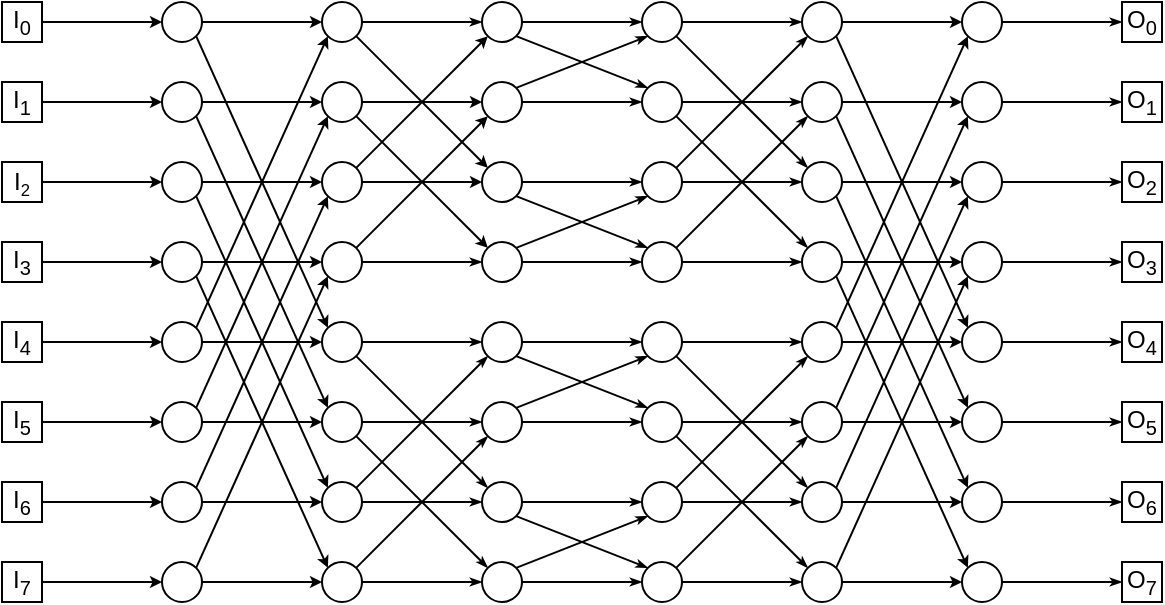 <mxfile version="14.9.2" type="device" pages="4"><diagram id="XAsAY7EPkPS3khuLThXO" name="Benes"><mxGraphModel dx="981" dy="570" grid="1" gridSize="10" guides="1" tooltips="1" connect="1" arrows="1" fold="1" page="1" pageScale="1" pageWidth="827" pageHeight="1169" math="0" shadow="0"><root><mxCell id="0"/><mxCell id="1" parent="0"/><mxCell id="u95FARX3BHitXEOQDGnk-50" style="edgeStyle=none;rounded=0;orthogonalLoop=1;jettySize=auto;html=1;exitX=1;exitY=1;exitDx=0;exitDy=0;entryX=0;entryY=0;entryDx=0;entryDy=0;endSize=3;movable=0;resizable=0;rotatable=0;deletable=0;editable=0;connectable=0;" edge="1" parent="1" source="u95FARX3BHitXEOQDGnk-1" target="u95FARX3BHitXEOQDGnk-21"><mxGeometry relative="1" as="geometry"/></mxCell><mxCell id="u95FARX3BHitXEOQDGnk-58" style="edgeStyle=none;rounded=0;orthogonalLoop=1;jettySize=auto;html=1;exitX=1;exitY=0.5;exitDx=0;exitDy=0;entryX=0;entryY=0.5;entryDx=0;entryDy=0;endSize=3;movable=0;resizable=0;rotatable=0;deletable=0;editable=0;connectable=0;" edge="1" parent="1" source="u95FARX3BHitXEOQDGnk-1" target="u95FARX3BHitXEOQDGnk-17"><mxGeometry relative="1" as="geometry"/></mxCell><mxCell id="u95FARX3BHitXEOQDGnk-1" value="" style="ellipse;whiteSpace=wrap;html=1;aspect=fixed;movable=0;resizable=0;rotatable=0;deletable=0;editable=0;connectable=0;" vertex="1" parent="1"><mxGeometry x="130" y="50" width="20" height="20" as="geometry"/></mxCell><mxCell id="u95FARX3BHitXEOQDGnk-51" style="edgeStyle=none;rounded=0;orthogonalLoop=1;jettySize=auto;html=1;exitX=1;exitY=1;exitDx=0;exitDy=0;entryX=0;entryY=0;entryDx=0;entryDy=0;endSize=3;movable=0;resizable=0;rotatable=0;deletable=0;editable=0;connectable=0;" edge="1" parent="1" source="u95FARX3BHitXEOQDGnk-2" target="u95FARX3BHitXEOQDGnk-22"><mxGeometry relative="1" as="geometry"/></mxCell><mxCell id="u95FARX3BHitXEOQDGnk-59" style="edgeStyle=none;rounded=0;orthogonalLoop=1;jettySize=auto;html=1;exitX=1;exitY=0.5;exitDx=0;exitDy=0;entryX=0;entryY=0.5;entryDx=0;entryDy=0;endSize=3;movable=0;resizable=0;rotatable=0;deletable=0;editable=0;connectable=0;" edge="1" parent="1" source="u95FARX3BHitXEOQDGnk-2" target="u95FARX3BHitXEOQDGnk-18"><mxGeometry relative="1" as="geometry"/></mxCell><mxCell id="u95FARX3BHitXEOQDGnk-2" value="" style="ellipse;whiteSpace=wrap;html=1;aspect=fixed;movable=0;resizable=0;rotatable=0;deletable=0;editable=0;connectable=0;" vertex="1" parent="1"><mxGeometry x="130" y="90" width="20" height="20" as="geometry"/></mxCell><mxCell id="u95FARX3BHitXEOQDGnk-52" style="edgeStyle=none;rounded=0;orthogonalLoop=1;jettySize=auto;html=1;exitX=1;exitY=1;exitDx=0;exitDy=0;entryX=0;entryY=0;entryDx=0;entryDy=0;endSize=3;movable=0;resizable=0;rotatable=0;deletable=0;editable=0;connectable=0;" edge="1" parent="1" source="u95FARX3BHitXEOQDGnk-3" target="u95FARX3BHitXEOQDGnk-23"><mxGeometry relative="1" as="geometry"/></mxCell><mxCell id="u95FARX3BHitXEOQDGnk-60" style="edgeStyle=none;rounded=0;orthogonalLoop=1;jettySize=auto;html=1;exitX=1;exitY=0.5;exitDx=0;exitDy=0;entryX=0;entryY=0.5;entryDx=0;entryDy=0;endSize=3;movable=0;resizable=0;rotatable=0;deletable=0;editable=0;connectable=0;" edge="1" parent="1" source="u95FARX3BHitXEOQDGnk-3" target="u95FARX3BHitXEOQDGnk-19"><mxGeometry relative="1" as="geometry"/></mxCell><mxCell id="u95FARX3BHitXEOQDGnk-3" value="" style="ellipse;whiteSpace=wrap;html=1;aspect=fixed;movable=0;resizable=0;rotatable=0;deletable=0;editable=0;connectable=0;" vertex="1" parent="1"><mxGeometry x="130" y="130" width="20" height="20" as="geometry"/></mxCell><mxCell id="u95FARX3BHitXEOQDGnk-53" style="edgeStyle=none;rounded=0;orthogonalLoop=1;jettySize=auto;html=1;exitX=1;exitY=1;exitDx=0;exitDy=0;entryX=0;entryY=0;entryDx=0;entryDy=0;endSize=3;movable=0;resizable=0;rotatable=0;deletable=0;editable=0;connectable=0;" edge="1" parent="1" source="u95FARX3BHitXEOQDGnk-4" target="u95FARX3BHitXEOQDGnk-24"><mxGeometry relative="1" as="geometry"/></mxCell><mxCell id="u95FARX3BHitXEOQDGnk-61" style="edgeStyle=none;rounded=0;orthogonalLoop=1;jettySize=auto;html=1;exitX=1;exitY=0.5;exitDx=0;exitDy=0;entryX=0;entryY=0.5;entryDx=0;entryDy=0;endSize=3;movable=0;resizable=0;rotatable=0;deletable=0;editable=0;connectable=0;" edge="1" parent="1" source="u95FARX3BHitXEOQDGnk-4" target="u95FARX3BHitXEOQDGnk-20"><mxGeometry relative="1" as="geometry"/></mxCell><mxCell id="u95FARX3BHitXEOQDGnk-4" value="" style="ellipse;whiteSpace=wrap;html=1;aspect=fixed;movable=0;resizable=0;rotatable=0;deletable=0;editable=0;connectable=0;" vertex="1" parent="1"><mxGeometry x="130" y="170" width="20" height="20" as="geometry"/></mxCell><mxCell id="u95FARX3BHitXEOQDGnk-54" style="edgeStyle=none;rounded=0;orthogonalLoop=1;jettySize=auto;html=1;exitX=1;exitY=0;exitDx=0;exitDy=0;entryX=0;entryY=1;entryDx=0;entryDy=0;endSize=3;movable=0;resizable=0;rotatable=0;deletable=0;editable=0;connectable=0;" edge="1" parent="1" source="u95FARX3BHitXEOQDGnk-5" target="u95FARX3BHitXEOQDGnk-17"><mxGeometry relative="1" as="geometry"/></mxCell><mxCell id="u95FARX3BHitXEOQDGnk-62" style="edgeStyle=none;rounded=0;orthogonalLoop=1;jettySize=auto;html=1;exitX=1;exitY=0.5;exitDx=0;exitDy=0;entryX=0;entryY=0.5;entryDx=0;entryDy=0;endSize=3;movable=0;resizable=0;rotatable=0;deletable=0;editable=0;connectable=0;" edge="1" parent="1" source="u95FARX3BHitXEOQDGnk-5" target="u95FARX3BHitXEOQDGnk-21"><mxGeometry relative="1" as="geometry"/></mxCell><mxCell id="u95FARX3BHitXEOQDGnk-5" value="" style="ellipse;whiteSpace=wrap;html=1;aspect=fixed;movable=0;resizable=0;rotatable=0;deletable=0;editable=0;connectable=0;" vertex="1" parent="1"><mxGeometry x="130" y="210" width="20" height="20" as="geometry"/></mxCell><mxCell id="u95FARX3BHitXEOQDGnk-55" style="edgeStyle=none;rounded=0;orthogonalLoop=1;jettySize=auto;html=1;exitX=1;exitY=0;exitDx=0;exitDy=0;entryX=0;entryY=1;entryDx=0;entryDy=0;endSize=3;movable=0;resizable=0;rotatable=0;deletable=0;editable=0;connectable=0;" edge="1" parent="1" source="u95FARX3BHitXEOQDGnk-6" target="u95FARX3BHitXEOQDGnk-18"><mxGeometry relative="1" as="geometry"/></mxCell><mxCell id="u95FARX3BHitXEOQDGnk-63" style="edgeStyle=none;rounded=0;orthogonalLoop=1;jettySize=auto;html=1;exitX=1;exitY=0.5;exitDx=0;exitDy=0;entryX=0;entryY=0.5;entryDx=0;entryDy=0;endSize=3;movable=0;resizable=0;rotatable=0;deletable=0;editable=0;connectable=0;" edge="1" parent="1" source="u95FARX3BHitXEOQDGnk-6" target="u95FARX3BHitXEOQDGnk-22"><mxGeometry relative="1" as="geometry"/></mxCell><mxCell id="u95FARX3BHitXEOQDGnk-6" value="" style="ellipse;whiteSpace=wrap;html=1;aspect=fixed;movable=0;resizable=0;rotatable=0;deletable=0;editable=0;connectable=0;" vertex="1" parent="1"><mxGeometry x="130" y="250" width="20" height="20" as="geometry"/></mxCell><mxCell id="u95FARX3BHitXEOQDGnk-56" style="edgeStyle=none;rounded=0;orthogonalLoop=1;jettySize=auto;html=1;exitX=1;exitY=0;exitDx=0;exitDy=0;entryX=0;entryY=1;entryDx=0;entryDy=0;endSize=3;movable=0;resizable=0;rotatable=0;deletable=0;editable=0;connectable=0;" edge="1" parent="1" source="u95FARX3BHitXEOQDGnk-7" target="u95FARX3BHitXEOQDGnk-19"><mxGeometry relative="1" as="geometry"/></mxCell><mxCell id="u95FARX3BHitXEOQDGnk-64" style="edgeStyle=none;rounded=0;orthogonalLoop=1;jettySize=auto;html=1;exitX=1;exitY=0.5;exitDx=0;exitDy=0;entryX=0;entryY=0.5;entryDx=0;entryDy=0;endSize=3;movable=0;resizable=0;rotatable=0;deletable=0;editable=0;connectable=0;" edge="1" parent="1" source="u95FARX3BHitXEOQDGnk-7" target="u95FARX3BHitXEOQDGnk-23"><mxGeometry relative="1" as="geometry"/></mxCell><mxCell id="u95FARX3BHitXEOQDGnk-7" value="" style="ellipse;whiteSpace=wrap;html=1;aspect=fixed;movable=0;resizable=0;rotatable=0;deletable=0;editable=0;connectable=0;" vertex="1" parent="1"><mxGeometry x="130" y="290" width="20" height="20" as="geometry"/></mxCell><mxCell id="u95FARX3BHitXEOQDGnk-57" style="edgeStyle=none;rounded=0;orthogonalLoop=1;jettySize=auto;html=1;exitX=1;exitY=0;exitDx=0;exitDy=0;entryX=0;entryY=1;entryDx=0;entryDy=0;endSize=3;movable=0;resizable=0;rotatable=0;deletable=0;editable=0;connectable=0;" edge="1" parent="1" source="u95FARX3BHitXEOQDGnk-8" target="u95FARX3BHitXEOQDGnk-20"><mxGeometry relative="1" as="geometry"/></mxCell><mxCell id="u95FARX3BHitXEOQDGnk-65" style="edgeStyle=none;rounded=0;orthogonalLoop=1;jettySize=auto;html=1;exitX=1;exitY=0.5;exitDx=0;exitDy=0;entryX=0;entryY=0.5;entryDx=0;entryDy=0;endSize=3;movable=0;resizable=0;rotatable=0;deletable=0;editable=0;connectable=0;" edge="1" parent="1" source="u95FARX3BHitXEOQDGnk-8" target="u95FARX3BHitXEOQDGnk-24"><mxGeometry relative="1" as="geometry"/></mxCell><mxCell id="u95FARX3BHitXEOQDGnk-8" value="" style="ellipse;whiteSpace=wrap;html=1;aspect=fixed;movable=0;resizable=0;rotatable=0;deletable=0;editable=0;connectable=0;" vertex="1" parent="1"><mxGeometry x="130" y="330" width="20" height="20" as="geometry"/></mxCell><mxCell id="u95FARX3BHitXEOQDGnk-35" style="edgeStyle=orthogonalEdgeStyle;rounded=0;orthogonalLoop=1;jettySize=auto;html=1;exitX=1;exitY=0.5;exitDx=0;exitDy=0;entryX=0;entryY=0.5;entryDx=0;entryDy=0;endSize=3;movable=0;resizable=0;rotatable=0;deletable=0;editable=0;connectable=0;" edge="1" parent="1" source="u95FARX3BHitXEOQDGnk-9" target="u95FARX3BHitXEOQDGnk-1"><mxGeometry relative="1" as="geometry"/></mxCell><mxCell id="u95FARX3BHitXEOQDGnk-9" value="I&lt;sub&gt;0&lt;/sub&gt;" style="whiteSpace=wrap;html=1;aspect=fixed;movable=0;resizable=0;rotatable=0;deletable=0;editable=0;connectable=0;" vertex="1" parent="1"><mxGeometry x="50" y="50" width="20" height="20" as="geometry"/></mxCell><mxCell id="u95FARX3BHitXEOQDGnk-36" style="edgeStyle=orthogonalEdgeStyle;rounded=0;orthogonalLoop=1;jettySize=auto;html=1;exitX=1;exitY=0.5;exitDx=0;exitDy=0;entryX=0;entryY=0.5;entryDx=0;entryDy=0;endSize=3;movable=0;resizable=0;rotatable=0;deletable=0;editable=0;connectable=0;" edge="1" parent="1" source="u95FARX3BHitXEOQDGnk-10" target="u95FARX3BHitXEOQDGnk-2"><mxGeometry relative="1" as="geometry"/></mxCell><mxCell id="u95FARX3BHitXEOQDGnk-10" value="I&lt;sub&gt;1&lt;/sub&gt;" style="whiteSpace=wrap;html=1;aspect=fixed;movable=0;resizable=0;rotatable=0;deletable=0;editable=0;connectable=0;" vertex="1" parent="1"><mxGeometry x="50" y="90" width="20" height="20" as="geometry"/></mxCell><mxCell id="u95FARX3BHitXEOQDGnk-37" style="edgeStyle=orthogonalEdgeStyle;rounded=0;orthogonalLoop=1;jettySize=auto;html=1;exitX=1;exitY=0.5;exitDx=0;exitDy=0;entryX=0;entryY=0.5;entryDx=0;entryDy=0;endSize=3;movable=0;resizable=0;rotatable=0;deletable=0;editable=0;connectable=0;" edge="1" parent="1" source="u95FARX3BHitXEOQDGnk-11" target="u95FARX3BHitXEOQDGnk-3"><mxGeometry relative="1" as="geometry"/></mxCell><mxCell id="u95FARX3BHitXEOQDGnk-11" value="I&lt;span style=&quot;font-size: 10px&quot;&gt;&lt;sub&gt;2&lt;/sub&gt;&lt;/span&gt;" style="whiteSpace=wrap;html=1;aspect=fixed;movable=0;resizable=0;rotatable=0;deletable=0;editable=0;connectable=0;" vertex="1" parent="1"><mxGeometry x="50" y="130" width="20" height="20" as="geometry"/></mxCell><mxCell id="u95FARX3BHitXEOQDGnk-38" style="edgeStyle=orthogonalEdgeStyle;rounded=0;orthogonalLoop=1;jettySize=auto;html=1;exitX=1;exitY=0.5;exitDx=0;exitDy=0;entryX=0;entryY=0.5;entryDx=0;entryDy=0;endSize=3;movable=0;resizable=0;rotatable=0;deletable=0;editable=0;connectable=0;" edge="1" parent="1" source="u95FARX3BHitXEOQDGnk-12" target="u95FARX3BHitXEOQDGnk-4"><mxGeometry relative="1" as="geometry"/></mxCell><mxCell id="u95FARX3BHitXEOQDGnk-12" value="I&lt;sub&gt;3&lt;/sub&gt;" style="whiteSpace=wrap;html=1;aspect=fixed;movable=0;resizable=0;rotatable=0;deletable=0;editable=0;connectable=0;" vertex="1" parent="1"><mxGeometry x="50" y="170" width="20" height="20" as="geometry"/></mxCell><mxCell id="u95FARX3BHitXEOQDGnk-39" style="edgeStyle=orthogonalEdgeStyle;rounded=0;orthogonalLoop=1;jettySize=auto;html=1;exitX=1;exitY=0.5;exitDx=0;exitDy=0;entryX=0;entryY=0.5;entryDx=0;entryDy=0;endSize=3;movable=0;resizable=0;rotatable=0;deletable=0;editable=0;connectable=0;" edge="1" parent="1" source="u95FARX3BHitXEOQDGnk-13" target="u95FARX3BHitXEOQDGnk-5"><mxGeometry relative="1" as="geometry"/></mxCell><mxCell id="u95FARX3BHitXEOQDGnk-13" value="I&lt;sub&gt;4&lt;/sub&gt;" style="whiteSpace=wrap;html=1;aspect=fixed;movable=0;resizable=0;rotatable=0;deletable=0;editable=0;connectable=0;" vertex="1" parent="1"><mxGeometry x="50" y="210" width="20" height="20" as="geometry"/></mxCell><mxCell id="u95FARX3BHitXEOQDGnk-40" style="edgeStyle=orthogonalEdgeStyle;rounded=0;orthogonalLoop=1;jettySize=auto;html=1;exitX=1;exitY=0.5;exitDx=0;exitDy=0;entryX=0;entryY=0.5;entryDx=0;entryDy=0;endSize=3;movable=0;resizable=0;rotatable=0;deletable=0;editable=0;connectable=0;" edge="1" parent="1" source="u95FARX3BHitXEOQDGnk-14" target="u95FARX3BHitXEOQDGnk-6"><mxGeometry relative="1" as="geometry"/></mxCell><mxCell id="u95FARX3BHitXEOQDGnk-14" value="I&lt;sub&gt;5&lt;/sub&gt;" style="whiteSpace=wrap;html=1;aspect=fixed;movable=0;resizable=0;rotatable=0;deletable=0;editable=0;connectable=0;" vertex="1" parent="1"><mxGeometry x="50" y="250" width="20" height="20" as="geometry"/></mxCell><mxCell id="u95FARX3BHitXEOQDGnk-42" style="edgeStyle=orthogonalEdgeStyle;rounded=0;orthogonalLoop=1;jettySize=auto;html=1;exitX=1;exitY=0.5;exitDx=0;exitDy=0;entryX=0;entryY=0.5;entryDx=0;entryDy=0;endSize=3;movable=0;resizable=0;rotatable=0;deletable=0;editable=0;connectable=0;" edge="1" parent="1" source="u95FARX3BHitXEOQDGnk-15" target="u95FARX3BHitXEOQDGnk-7"><mxGeometry relative="1" as="geometry"/></mxCell><mxCell id="u95FARX3BHitXEOQDGnk-15" value="I&lt;sub&gt;6&lt;/sub&gt;" style="whiteSpace=wrap;html=1;aspect=fixed;movable=0;resizable=0;rotatable=0;deletable=0;editable=0;connectable=0;" vertex="1" parent="1"><mxGeometry x="50" y="290" width="20" height="20" as="geometry"/></mxCell><mxCell id="u95FARX3BHitXEOQDGnk-43" style="edgeStyle=orthogonalEdgeStyle;rounded=0;orthogonalLoop=1;jettySize=auto;html=1;exitX=1;exitY=0.5;exitDx=0;exitDy=0;entryX=0;entryY=0.5;entryDx=0;entryDy=0;endSize=3;movable=0;resizable=0;rotatable=0;deletable=0;editable=0;connectable=0;" edge="1" parent="1" source="u95FARX3BHitXEOQDGnk-16" target="u95FARX3BHitXEOQDGnk-8"><mxGeometry relative="1" as="geometry"/></mxCell><mxCell id="u95FARX3BHitXEOQDGnk-16" value="I&lt;sub&gt;7&lt;/sub&gt;" style="whiteSpace=wrap;html=1;aspect=fixed;movable=0;resizable=0;rotatable=0;deletable=0;editable=0;connectable=0;" vertex="1" parent="1"><mxGeometry x="50" y="330" width="20" height="20" as="geometry"/></mxCell><mxCell id="u95FARX3BHitXEOQDGnk-66" style="edgeStyle=none;rounded=0;orthogonalLoop=1;jettySize=auto;html=1;exitX=1;exitY=1;exitDx=0;exitDy=0;entryX=0;entryY=0;entryDx=0;entryDy=0;endSize=3;movable=0;resizable=0;rotatable=0;deletable=0;editable=0;connectable=0;" edge="1" parent="1" source="u95FARX3BHitXEOQDGnk-17" target="u95FARX3BHitXEOQDGnk-27"><mxGeometry relative="1" as="geometry"/></mxCell><mxCell id="u95FARX3BHitXEOQDGnk-89" style="edgeStyle=none;rounded=0;orthogonalLoop=1;jettySize=auto;html=1;exitX=1;exitY=0.5;exitDx=0;exitDy=0;entryX=0;entryY=0.5;entryDx=0;entryDy=0;endArrow=classicThin;endFill=1;endSize=3;strokeWidth=1;movable=0;resizable=0;rotatable=0;deletable=0;editable=0;connectable=0;" edge="1" parent="1" source="u95FARX3BHitXEOQDGnk-17" target="u95FARX3BHitXEOQDGnk-25"><mxGeometry relative="1" as="geometry"/></mxCell><mxCell id="u95FARX3BHitXEOQDGnk-17" value="" style="ellipse;whiteSpace=wrap;html=1;aspect=fixed;movable=0;resizable=0;rotatable=0;deletable=0;editable=0;connectable=0;" vertex="1" parent="1"><mxGeometry x="210" y="50" width="20" height="20" as="geometry"/></mxCell><mxCell id="u95FARX3BHitXEOQDGnk-68" style="edgeStyle=none;rounded=0;orthogonalLoop=1;jettySize=auto;html=1;exitX=1;exitY=1;exitDx=0;exitDy=0;entryX=0;entryY=0;entryDx=0;entryDy=0;endSize=3;movable=0;resizable=0;rotatable=0;deletable=0;editable=0;connectable=0;" edge="1" parent="1" source="u95FARX3BHitXEOQDGnk-18" target="u95FARX3BHitXEOQDGnk-28"><mxGeometry relative="1" as="geometry"/></mxCell><mxCell id="u95FARX3BHitXEOQDGnk-72" style="edgeStyle=none;rounded=0;orthogonalLoop=1;jettySize=auto;html=1;exitX=1;exitY=0.5;exitDx=0;exitDy=0;entryX=0;entryY=0.5;entryDx=0;entryDy=0;endSize=3;movable=0;resizable=0;rotatable=0;deletable=0;editable=0;connectable=0;" edge="1" parent="1" source="u95FARX3BHitXEOQDGnk-18" target="u95FARX3BHitXEOQDGnk-26"><mxGeometry relative="1" as="geometry"/></mxCell><mxCell id="u95FARX3BHitXEOQDGnk-18" value="" style="ellipse;whiteSpace=wrap;html=1;aspect=fixed;movable=0;resizable=0;rotatable=0;deletable=0;editable=0;connectable=0;" vertex="1" parent="1"><mxGeometry x="210" y="90" width="20" height="20" as="geometry"/></mxCell><mxCell id="u95FARX3BHitXEOQDGnk-70" style="edgeStyle=none;rounded=0;orthogonalLoop=1;jettySize=auto;html=1;exitX=1;exitY=0;exitDx=0;exitDy=0;entryX=0;entryY=1;entryDx=0;entryDy=0;endSize=3;movable=0;resizable=0;rotatable=0;deletable=0;editable=0;connectable=0;" edge="1" parent="1" source="u95FARX3BHitXEOQDGnk-19" target="u95FARX3BHitXEOQDGnk-25"><mxGeometry relative="1" as="geometry"/></mxCell><mxCell id="u95FARX3BHitXEOQDGnk-73" style="edgeStyle=none;rounded=0;orthogonalLoop=1;jettySize=auto;html=1;exitX=1;exitY=0.5;exitDx=0;exitDy=0;entryX=0;entryY=0.5;entryDx=0;entryDy=0;endSize=3;movable=0;resizable=0;rotatable=0;deletable=0;editable=0;connectable=0;" edge="1" parent="1" source="u95FARX3BHitXEOQDGnk-19" target="u95FARX3BHitXEOQDGnk-27"><mxGeometry relative="1" as="geometry"/></mxCell><mxCell id="u95FARX3BHitXEOQDGnk-19" value="" style="ellipse;whiteSpace=wrap;html=1;aspect=fixed;movable=0;resizable=0;rotatable=0;deletable=0;editable=0;connectable=0;" vertex="1" parent="1"><mxGeometry x="210" y="130" width="20" height="20" as="geometry"/></mxCell><mxCell id="u95FARX3BHitXEOQDGnk-69" style="edgeStyle=none;rounded=0;orthogonalLoop=1;jettySize=auto;html=1;exitX=1;exitY=0;exitDx=0;exitDy=0;entryX=0;entryY=1;entryDx=0;entryDy=0;endSize=3;movable=0;resizable=0;rotatable=0;deletable=0;editable=0;connectable=0;" edge="1" parent="1" source="u95FARX3BHitXEOQDGnk-20" target="u95FARX3BHitXEOQDGnk-26"><mxGeometry relative="1" as="geometry"/></mxCell><mxCell id="u95FARX3BHitXEOQDGnk-74" style="edgeStyle=none;rounded=0;orthogonalLoop=1;jettySize=auto;html=1;exitX=1;exitY=0.5;exitDx=0;exitDy=0;entryX=0;entryY=0.5;entryDx=0;entryDy=0;endArrow=classicThin;endFill=1;endSize=3;movable=0;resizable=0;rotatable=0;deletable=0;editable=0;connectable=0;" edge="1" parent="1" source="u95FARX3BHitXEOQDGnk-20" target="u95FARX3BHitXEOQDGnk-28"><mxGeometry relative="1" as="geometry"/></mxCell><mxCell id="u95FARX3BHitXEOQDGnk-20" value="" style="ellipse;whiteSpace=wrap;html=1;aspect=fixed;movable=0;resizable=0;rotatable=0;deletable=0;editable=0;connectable=0;" vertex="1" parent="1"><mxGeometry x="210" y="170" width="20" height="20" as="geometry"/></mxCell><mxCell id="u95FARX3BHitXEOQDGnk-90" style="edgeStyle=none;rounded=0;orthogonalLoop=1;jettySize=auto;html=1;exitX=1;exitY=0.5;exitDx=0;exitDy=0;entryX=0;entryY=0.5;entryDx=0;entryDy=0;endArrow=classicThin;endFill=1;endSize=3;strokeWidth=1;movable=0;resizable=0;rotatable=0;deletable=0;editable=0;connectable=0;" edge="1" parent="1" source="u95FARX3BHitXEOQDGnk-21" target="u95FARX3BHitXEOQDGnk-29"><mxGeometry relative="1" as="geometry"/></mxCell><mxCell id="u95FARX3BHitXEOQDGnk-91" style="edgeStyle=none;rounded=0;orthogonalLoop=1;jettySize=auto;html=1;exitX=1;exitY=1;exitDx=0;exitDy=0;entryX=0;entryY=0;entryDx=0;entryDy=0;endArrow=classicThin;endFill=1;endSize=3;strokeWidth=1;movable=0;resizable=0;rotatable=0;deletable=0;editable=0;connectable=0;" edge="1" parent="1" source="u95FARX3BHitXEOQDGnk-21" target="u95FARX3BHitXEOQDGnk-31"><mxGeometry relative="1" as="geometry"/></mxCell><mxCell id="u95FARX3BHitXEOQDGnk-21" value="" style="ellipse;whiteSpace=wrap;html=1;aspect=fixed;movable=0;resizable=0;rotatable=0;deletable=0;editable=0;connectable=0;" vertex="1" parent="1"><mxGeometry x="210" y="210" width="20" height="20" as="geometry"/></mxCell><mxCell id="u95FARX3BHitXEOQDGnk-92" style="edgeStyle=none;rounded=0;orthogonalLoop=1;jettySize=auto;html=1;exitX=1;exitY=0.5;exitDx=0;exitDy=0;entryX=0;entryY=0.5;entryDx=0;entryDy=0;endArrow=classicThin;endFill=1;endSize=3;strokeWidth=1;movable=0;resizable=0;rotatable=0;deletable=0;editable=0;connectable=0;" edge="1" parent="1" source="u95FARX3BHitXEOQDGnk-22" target="u95FARX3BHitXEOQDGnk-30"><mxGeometry relative="1" as="geometry"/></mxCell><mxCell id="u95FARX3BHitXEOQDGnk-93" style="edgeStyle=none;rounded=0;orthogonalLoop=1;jettySize=auto;html=1;exitX=1;exitY=1;exitDx=0;exitDy=0;entryX=0;entryY=0;entryDx=0;entryDy=0;endArrow=classicThin;endFill=1;endSize=3;strokeWidth=1;movable=0;resizable=0;rotatable=0;deletable=0;editable=0;connectable=0;" edge="1" parent="1" source="u95FARX3BHitXEOQDGnk-22" target="u95FARX3BHitXEOQDGnk-32"><mxGeometry relative="1" as="geometry"/></mxCell><mxCell id="u95FARX3BHitXEOQDGnk-22" value="" style="ellipse;whiteSpace=wrap;html=1;aspect=fixed;movable=0;resizable=0;rotatable=0;deletable=0;editable=0;connectable=0;" vertex="1" parent="1"><mxGeometry x="210" y="250" width="20" height="20" as="geometry"/></mxCell><mxCell id="u95FARX3BHitXEOQDGnk-94" style="edgeStyle=none;rounded=0;orthogonalLoop=1;jettySize=auto;html=1;exitX=1;exitY=0;exitDx=0;exitDy=0;entryX=0;entryY=1;entryDx=0;entryDy=0;endArrow=classicThin;endFill=1;endSize=3;strokeWidth=1;movable=0;resizable=0;rotatable=0;deletable=0;editable=0;connectable=0;" edge="1" parent="1" source="u95FARX3BHitXEOQDGnk-23" target="u95FARX3BHitXEOQDGnk-29"><mxGeometry relative="1" as="geometry"/></mxCell><mxCell id="u95FARX3BHitXEOQDGnk-95" style="edgeStyle=none;rounded=0;orthogonalLoop=1;jettySize=auto;html=1;exitX=1;exitY=0.5;exitDx=0;exitDy=0;entryX=0;entryY=0.5;entryDx=0;entryDy=0;endArrow=classicThin;endFill=1;endSize=3;strokeWidth=1;movable=0;resizable=0;rotatable=0;deletable=0;editable=0;connectable=0;" edge="1" parent="1" source="u95FARX3BHitXEOQDGnk-23" target="u95FARX3BHitXEOQDGnk-31"><mxGeometry relative="1" as="geometry"/></mxCell><mxCell id="u95FARX3BHitXEOQDGnk-23" value="" style="ellipse;whiteSpace=wrap;html=1;aspect=fixed;movable=0;resizable=0;rotatable=0;deletable=0;editable=0;connectable=0;" vertex="1" parent="1"><mxGeometry x="210" y="290" width="20" height="20" as="geometry"/></mxCell><mxCell id="u95FARX3BHitXEOQDGnk-96" style="edgeStyle=none;rounded=0;orthogonalLoop=1;jettySize=auto;html=1;exitX=1;exitY=0;exitDx=0;exitDy=0;entryX=0;entryY=1;entryDx=0;entryDy=0;endArrow=classicThin;endFill=1;endSize=3;strokeWidth=1;movable=0;resizable=0;rotatable=0;deletable=0;editable=0;connectable=0;" edge="1" parent="1" source="u95FARX3BHitXEOQDGnk-24" target="u95FARX3BHitXEOQDGnk-30"><mxGeometry relative="1" as="geometry"/></mxCell><mxCell id="u95FARX3BHitXEOQDGnk-97" style="edgeStyle=none;rounded=0;orthogonalLoop=1;jettySize=auto;html=1;exitX=1;exitY=0.5;exitDx=0;exitDy=0;entryX=0;entryY=0.5;entryDx=0;entryDy=0;endArrow=classicThin;endFill=1;endSize=3;strokeWidth=1;movable=0;resizable=0;rotatable=0;deletable=0;editable=0;connectable=0;" edge="1" parent="1" source="u95FARX3BHitXEOQDGnk-24" target="u95FARX3BHitXEOQDGnk-32"><mxGeometry relative="1" as="geometry"/></mxCell><mxCell id="u95FARX3BHitXEOQDGnk-24" value="" style="ellipse;whiteSpace=wrap;html=1;aspect=fixed;movable=0;resizable=0;rotatable=0;deletable=0;editable=0;connectable=0;" vertex="1" parent="1"><mxGeometry x="210" y="330" width="20" height="20" as="geometry"/></mxCell><mxCell id="u95FARX3BHitXEOQDGnk-178" style="edgeStyle=none;rounded=0;orthogonalLoop=1;jettySize=auto;html=1;exitX=1;exitY=0.5;exitDx=0;exitDy=0;entryX=0;entryY=0.5;entryDx=0;entryDy=0;endArrow=classicThin;endFill=1;endSize=3;strokeWidth=1;movable=0;resizable=0;rotatable=0;deletable=0;editable=0;connectable=0;" edge="1" parent="1" source="u95FARX3BHitXEOQDGnk-25" target="u95FARX3BHitXEOQDGnk-154"><mxGeometry relative="1" as="geometry"/></mxCell><mxCell id="u95FARX3BHitXEOQDGnk-193" style="edgeStyle=none;rounded=0;orthogonalLoop=1;jettySize=auto;html=1;exitX=1;exitY=1;exitDx=0;exitDy=0;entryX=0;entryY=0;entryDx=0;entryDy=0;endArrow=classicThin;endFill=1;endSize=3;strokeWidth=1;movable=0;resizable=0;rotatable=0;deletable=0;editable=0;connectable=0;" edge="1" parent="1" source="u95FARX3BHitXEOQDGnk-25" target="u95FARX3BHitXEOQDGnk-155"><mxGeometry relative="1" as="geometry"/></mxCell><mxCell id="u95FARX3BHitXEOQDGnk-25" value="" style="ellipse;whiteSpace=wrap;html=1;aspect=fixed;movable=0;resizable=0;rotatable=0;deletable=0;editable=0;connectable=0;" vertex="1" parent="1"><mxGeometry x="290" y="50" width="20" height="20" as="geometry"/></mxCell><mxCell id="u95FARX3BHitXEOQDGnk-179" style="edgeStyle=none;rounded=0;orthogonalLoop=1;jettySize=auto;html=1;exitX=1;exitY=0.5;exitDx=0;exitDy=0;entryX=0;entryY=0.5;entryDx=0;entryDy=0;endArrow=classicThin;endFill=1;endSize=3;strokeWidth=1;movable=0;resizable=0;rotatable=0;deletable=0;editable=0;connectable=0;" edge="1" parent="1" source="u95FARX3BHitXEOQDGnk-26" target="u95FARX3BHitXEOQDGnk-155"><mxGeometry relative="1" as="geometry"/></mxCell><mxCell id="u95FARX3BHitXEOQDGnk-192" style="edgeStyle=none;rounded=0;orthogonalLoop=1;jettySize=auto;html=1;exitX=1;exitY=0;exitDx=0;exitDy=0;entryX=0;entryY=1;entryDx=0;entryDy=0;endArrow=classicThin;endFill=1;endSize=3;strokeWidth=1;movable=0;resizable=0;rotatable=0;deletable=0;editable=0;connectable=0;" edge="1" parent="1" source="u95FARX3BHitXEOQDGnk-26" target="u95FARX3BHitXEOQDGnk-154"><mxGeometry relative="1" as="geometry"/></mxCell><mxCell id="u95FARX3BHitXEOQDGnk-26" value="" style="ellipse;whiteSpace=wrap;html=1;aspect=fixed;movable=0;resizable=0;rotatable=0;deletable=0;editable=0;connectable=0;" vertex="1" parent="1"><mxGeometry x="290" y="90" width="20" height="20" as="geometry"/></mxCell><mxCell id="u95FARX3BHitXEOQDGnk-180" style="edgeStyle=none;rounded=0;orthogonalLoop=1;jettySize=auto;html=1;exitX=1;exitY=0.5;exitDx=0;exitDy=0;entryX=0;entryY=0.5;entryDx=0;entryDy=0;endArrow=classicThin;endFill=1;endSize=3;strokeWidth=1;movable=0;resizable=0;rotatable=0;deletable=0;editable=0;connectable=0;" edge="1" parent="1" source="u95FARX3BHitXEOQDGnk-27" target="u95FARX3BHitXEOQDGnk-156"><mxGeometry relative="1" as="geometry"/></mxCell><mxCell id="u95FARX3BHitXEOQDGnk-190" style="edgeStyle=none;rounded=0;orthogonalLoop=1;jettySize=auto;html=1;exitX=1;exitY=1;exitDx=0;exitDy=0;entryX=0;entryY=0;entryDx=0;entryDy=0;endArrow=classicThin;endFill=1;endSize=3;strokeWidth=1;movable=0;resizable=0;rotatable=0;deletable=0;editable=0;connectable=0;" edge="1" parent="1" source="u95FARX3BHitXEOQDGnk-27" target="u95FARX3BHitXEOQDGnk-157"><mxGeometry relative="1" as="geometry"/></mxCell><mxCell id="u95FARX3BHitXEOQDGnk-27" value="" style="ellipse;whiteSpace=wrap;html=1;aspect=fixed;movable=0;resizable=0;rotatable=0;deletable=0;editable=0;connectable=0;" vertex="1" parent="1"><mxGeometry x="290" y="130" width="20" height="20" as="geometry"/></mxCell><mxCell id="u95FARX3BHitXEOQDGnk-181" style="edgeStyle=none;rounded=0;orthogonalLoop=1;jettySize=auto;html=1;exitX=1;exitY=0.5;exitDx=0;exitDy=0;entryX=0;entryY=0.5;entryDx=0;entryDy=0;endArrow=classicThin;endFill=1;endSize=3;strokeWidth=1;movable=0;resizable=0;rotatable=0;deletable=0;editable=0;connectable=0;" edge="1" parent="1" source="u95FARX3BHitXEOQDGnk-28" target="u95FARX3BHitXEOQDGnk-157"><mxGeometry relative="1" as="geometry"/></mxCell><mxCell id="u95FARX3BHitXEOQDGnk-191" style="edgeStyle=none;rounded=0;orthogonalLoop=1;jettySize=auto;html=1;exitX=1;exitY=0;exitDx=0;exitDy=0;entryX=0;entryY=1;entryDx=0;entryDy=0;endArrow=classicThin;endFill=1;endSize=3;strokeWidth=1;movable=0;resizable=0;rotatable=0;deletable=0;editable=0;connectable=0;" edge="1" parent="1" source="u95FARX3BHitXEOQDGnk-28" target="u95FARX3BHitXEOQDGnk-156"><mxGeometry relative="1" as="geometry"/></mxCell><mxCell id="u95FARX3BHitXEOQDGnk-28" value="" style="ellipse;whiteSpace=wrap;html=1;aspect=fixed;movable=0;resizable=0;rotatable=0;deletable=0;editable=0;connectable=0;" vertex="1" parent="1"><mxGeometry x="290" y="170" width="20" height="20" as="geometry"/></mxCell><mxCell id="u95FARX3BHitXEOQDGnk-182" style="edgeStyle=none;rounded=0;orthogonalLoop=1;jettySize=auto;html=1;exitX=1;exitY=0.5;exitDx=0;exitDy=0;entryX=0;entryY=0.5;entryDx=0;entryDy=0;endArrow=classicThin;endFill=1;endSize=3;strokeWidth=1;movable=0;resizable=0;rotatable=0;deletable=0;editable=0;connectable=0;" edge="1" parent="1" source="u95FARX3BHitXEOQDGnk-29" target="u95FARX3BHitXEOQDGnk-158"><mxGeometry relative="1" as="geometry"/></mxCell><mxCell id="u95FARX3BHitXEOQDGnk-188" style="edgeStyle=none;rounded=0;orthogonalLoop=1;jettySize=auto;html=1;exitX=1;exitY=1;exitDx=0;exitDy=0;entryX=0;entryY=0;entryDx=0;entryDy=0;endArrow=classicThin;endFill=1;endSize=3;strokeWidth=1;movable=0;resizable=0;rotatable=0;deletable=0;editable=0;connectable=0;" edge="1" parent="1" source="u95FARX3BHitXEOQDGnk-29" target="u95FARX3BHitXEOQDGnk-159"><mxGeometry relative="1" as="geometry"/></mxCell><mxCell id="u95FARX3BHitXEOQDGnk-29" value="" style="ellipse;whiteSpace=wrap;html=1;aspect=fixed;movable=0;resizable=0;rotatable=0;deletable=0;editable=0;connectable=0;" vertex="1" parent="1"><mxGeometry x="290" y="210" width="20" height="20" as="geometry"/></mxCell><mxCell id="u95FARX3BHitXEOQDGnk-183" style="edgeStyle=none;rounded=0;orthogonalLoop=1;jettySize=auto;html=1;exitX=1;exitY=0.5;exitDx=0;exitDy=0;entryX=0;entryY=0.5;entryDx=0;entryDy=0;endArrow=classicThin;endFill=1;endSize=3;strokeWidth=1;movable=0;resizable=0;rotatable=0;deletable=0;editable=0;connectable=0;" edge="1" parent="1" source="u95FARX3BHitXEOQDGnk-30" target="u95FARX3BHitXEOQDGnk-159"><mxGeometry relative="1" as="geometry"/></mxCell><mxCell id="u95FARX3BHitXEOQDGnk-189" style="edgeStyle=none;rounded=0;orthogonalLoop=1;jettySize=auto;html=1;exitX=1;exitY=0;exitDx=0;exitDy=0;entryX=0;entryY=1;entryDx=0;entryDy=0;endArrow=classicThin;endFill=1;endSize=3;strokeWidth=1;movable=0;resizable=0;rotatable=0;deletable=0;editable=0;connectable=0;" edge="1" parent="1" source="u95FARX3BHitXEOQDGnk-30" target="u95FARX3BHitXEOQDGnk-158"><mxGeometry relative="1" as="geometry"/></mxCell><mxCell id="u95FARX3BHitXEOQDGnk-30" value="" style="ellipse;whiteSpace=wrap;html=1;aspect=fixed;movable=0;resizable=0;rotatable=0;deletable=0;editable=0;connectable=0;" vertex="1" parent="1"><mxGeometry x="290" y="250" width="20" height="20" as="geometry"/></mxCell><mxCell id="u95FARX3BHitXEOQDGnk-184" style="edgeStyle=none;rounded=0;orthogonalLoop=1;jettySize=auto;html=1;exitX=1;exitY=0.5;exitDx=0;exitDy=0;entryX=0;entryY=0.5;entryDx=0;entryDy=0;endArrow=classicThin;endFill=1;endSize=3;strokeWidth=1;movable=0;resizable=0;rotatable=0;deletable=0;editable=0;connectable=0;" edge="1" parent="1" source="u95FARX3BHitXEOQDGnk-31" target="u95FARX3BHitXEOQDGnk-160"><mxGeometry relative="1" as="geometry"/></mxCell><mxCell id="u95FARX3BHitXEOQDGnk-187" style="edgeStyle=none;rounded=0;orthogonalLoop=1;jettySize=auto;html=1;exitX=1;exitY=1;exitDx=0;exitDy=0;entryX=0;entryY=0;entryDx=0;entryDy=0;endArrow=classicThin;endFill=1;endSize=3;strokeWidth=1;movable=0;resizable=0;rotatable=0;deletable=0;editable=0;connectable=0;" edge="1" parent="1" source="u95FARX3BHitXEOQDGnk-31" target="u95FARX3BHitXEOQDGnk-161"><mxGeometry relative="1" as="geometry"/></mxCell><mxCell id="u95FARX3BHitXEOQDGnk-31" value="" style="ellipse;whiteSpace=wrap;html=1;aspect=fixed;movable=0;resizable=0;rotatable=0;deletable=0;editable=0;connectable=0;" vertex="1" parent="1"><mxGeometry x="290" y="290" width="20" height="20" as="geometry"/></mxCell><mxCell id="u95FARX3BHitXEOQDGnk-185" style="edgeStyle=none;rounded=0;orthogonalLoop=1;jettySize=auto;html=1;exitX=1;exitY=0.5;exitDx=0;exitDy=0;entryX=0;entryY=0.5;entryDx=0;entryDy=0;endArrow=classicThin;endFill=1;endSize=3;strokeWidth=1;movable=0;resizable=0;rotatable=0;deletable=0;editable=0;connectable=0;" edge="1" parent="1" source="u95FARX3BHitXEOQDGnk-32" target="u95FARX3BHitXEOQDGnk-161"><mxGeometry relative="1" as="geometry"/></mxCell><mxCell id="u95FARX3BHitXEOQDGnk-186" style="edgeStyle=none;rounded=0;orthogonalLoop=1;jettySize=auto;html=1;exitX=1;exitY=0;exitDx=0;exitDy=0;entryX=0;entryY=1;entryDx=0;entryDy=0;endArrow=classicThin;endFill=1;endSize=3;strokeWidth=1;movable=0;resizable=0;rotatable=0;deletable=0;editable=0;connectable=0;" edge="1" parent="1" source="u95FARX3BHitXEOQDGnk-32" target="u95FARX3BHitXEOQDGnk-160"><mxGeometry relative="1" as="geometry"/></mxCell><mxCell id="u95FARX3BHitXEOQDGnk-32" value="" style="ellipse;whiteSpace=wrap;html=1;aspect=fixed;movable=0;resizable=0;rotatable=0;deletable=0;editable=0;connectable=0;" vertex="1" parent="1"><mxGeometry x="290" y="330" width="20" height="20" as="geometry"/></mxCell><mxCell id="u95FARX3BHitXEOQDGnk-122" style="edgeStyle=none;rounded=0;orthogonalLoop=1;jettySize=auto;html=1;exitX=1;exitY=1;exitDx=0;exitDy=0;entryX=0;entryY=0;entryDx=0;entryDy=0;endSize=3;movable=0;resizable=0;rotatable=0;deletable=0;editable=0;connectable=0;" edge="1" parent="1" source="u95FARX3BHitXEOQDGnk-124" target="u95FARX3BHitXEOQDGnk-150"><mxGeometry relative="1" as="geometry"/></mxCell><mxCell id="u95FARX3BHitXEOQDGnk-123" style="edgeStyle=none;rounded=0;orthogonalLoop=1;jettySize=auto;html=1;exitX=1;exitY=0.5;exitDx=0;exitDy=0;entryX=0;entryY=0.5;entryDx=0;entryDy=0;endSize=3;movable=0;resizable=0;rotatable=0;deletable=0;editable=0;connectable=0;" edge="1" parent="1" source="u95FARX3BHitXEOQDGnk-124" target="u95FARX3BHitXEOQDGnk-146"><mxGeometry relative="1" as="geometry"/></mxCell><mxCell id="u95FARX3BHitXEOQDGnk-124" value="" style="ellipse;whiteSpace=wrap;html=1;aspect=fixed;movable=0;resizable=0;rotatable=0;deletable=0;editable=0;connectable=0;" vertex="1" parent="1"><mxGeometry x="450" y="50" width="20" height="20" as="geometry"/></mxCell><mxCell id="u95FARX3BHitXEOQDGnk-125" style="edgeStyle=none;rounded=0;orthogonalLoop=1;jettySize=auto;html=1;exitX=1;exitY=1;exitDx=0;exitDy=0;entryX=0;entryY=0;entryDx=0;entryDy=0;endSize=3;movable=0;resizable=0;rotatable=0;deletable=0;editable=0;connectable=0;" edge="1" parent="1" source="u95FARX3BHitXEOQDGnk-127" target="u95FARX3BHitXEOQDGnk-151"><mxGeometry relative="1" as="geometry"/></mxCell><mxCell id="u95FARX3BHitXEOQDGnk-126" style="edgeStyle=none;rounded=0;orthogonalLoop=1;jettySize=auto;html=1;exitX=1;exitY=0.5;exitDx=0;exitDy=0;entryX=0;entryY=0.5;entryDx=0;entryDy=0;endSize=3;movable=0;resizable=0;rotatable=0;deletable=0;editable=0;connectable=0;" edge="1" parent="1" source="u95FARX3BHitXEOQDGnk-127" target="u95FARX3BHitXEOQDGnk-147"><mxGeometry relative="1" as="geometry"/></mxCell><mxCell id="u95FARX3BHitXEOQDGnk-127" value="" style="ellipse;whiteSpace=wrap;html=1;aspect=fixed;movable=0;resizable=0;rotatable=0;deletable=0;editable=0;connectable=0;" vertex="1" parent="1"><mxGeometry x="450" y="90" width="20" height="20" as="geometry"/></mxCell><mxCell id="u95FARX3BHitXEOQDGnk-128" style="edgeStyle=none;rounded=0;orthogonalLoop=1;jettySize=auto;html=1;exitX=1;exitY=1;exitDx=0;exitDy=0;entryX=0;entryY=0;entryDx=0;entryDy=0;endSize=3;movable=0;resizable=0;rotatable=0;deletable=0;editable=0;connectable=0;" edge="1" parent="1" source="u95FARX3BHitXEOQDGnk-130" target="u95FARX3BHitXEOQDGnk-152"><mxGeometry relative="1" as="geometry"/></mxCell><mxCell id="u95FARX3BHitXEOQDGnk-129" style="edgeStyle=none;rounded=0;orthogonalLoop=1;jettySize=auto;html=1;exitX=1;exitY=0.5;exitDx=0;exitDy=0;entryX=0;entryY=0.5;entryDx=0;entryDy=0;endSize=3;movable=0;resizable=0;rotatable=0;deletable=0;editable=0;connectable=0;" edge="1" parent="1" source="u95FARX3BHitXEOQDGnk-130" target="u95FARX3BHitXEOQDGnk-148"><mxGeometry relative="1" as="geometry"/></mxCell><mxCell id="u95FARX3BHitXEOQDGnk-130" value="" style="ellipse;whiteSpace=wrap;html=1;aspect=fixed;movable=0;resizable=0;rotatable=0;deletable=0;editable=0;connectable=0;" vertex="1" parent="1"><mxGeometry x="450" y="130" width="20" height="20" as="geometry"/></mxCell><mxCell id="u95FARX3BHitXEOQDGnk-131" style="edgeStyle=none;rounded=0;orthogonalLoop=1;jettySize=auto;html=1;exitX=1;exitY=1;exitDx=0;exitDy=0;entryX=0;entryY=0;entryDx=0;entryDy=0;endSize=3;movable=0;resizable=0;rotatable=0;deletable=0;editable=0;connectable=0;" edge="1" parent="1" source="u95FARX3BHitXEOQDGnk-133" target="u95FARX3BHitXEOQDGnk-153"><mxGeometry relative="1" as="geometry"/></mxCell><mxCell id="u95FARX3BHitXEOQDGnk-132" style="edgeStyle=none;rounded=0;orthogonalLoop=1;jettySize=auto;html=1;exitX=1;exitY=0.5;exitDx=0;exitDy=0;entryX=0;entryY=0.5;entryDx=0;entryDy=0;endSize=3;movable=0;resizable=0;rotatable=0;deletable=0;editable=0;connectable=0;" edge="1" parent="1" source="u95FARX3BHitXEOQDGnk-133" target="u95FARX3BHitXEOQDGnk-149"><mxGeometry relative="1" as="geometry"/></mxCell><mxCell id="u95FARX3BHitXEOQDGnk-133" value="" style="ellipse;whiteSpace=wrap;html=1;aspect=fixed;movable=0;resizable=0;rotatable=0;deletable=0;editable=0;connectable=0;" vertex="1" parent="1"><mxGeometry x="450" y="170" width="20" height="20" as="geometry"/></mxCell><mxCell id="u95FARX3BHitXEOQDGnk-134" style="edgeStyle=none;rounded=0;orthogonalLoop=1;jettySize=auto;html=1;exitX=1;exitY=0;exitDx=0;exitDy=0;entryX=0;entryY=1;entryDx=0;entryDy=0;endSize=3;movable=0;resizable=0;rotatable=0;deletable=0;editable=0;connectable=0;" edge="1" parent="1" source="u95FARX3BHitXEOQDGnk-136" target="u95FARX3BHitXEOQDGnk-146"><mxGeometry relative="1" as="geometry"/></mxCell><mxCell id="u95FARX3BHitXEOQDGnk-135" style="edgeStyle=none;rounded=0;orthogonalLoop=1;jettySize=auto;html=1;exitX=1;exitY=0.5;exitDx=0;exitDy=0;entryX=0;entryY=0.5;entryDx=0;entryDy=0;endSize=3;movable=0;resizable=0;rotatable=0;deletable=0;editable=0;connectable=0;" edge="1" parent="1" source="u95FARX3BHitXEOQDGnk-136" target="u95FARX3BHitXEOQDGnk-150"><mxGeometry relative="1" as="geometry"/></mxCell><mxCell id="u95FARX3BHitXEOQDGnk-136" value="" style="ellipse;whiteSpace=wrap;html=1;aspect=fixed;movable=0;resizable=0;rotatable=0;deletable=0;editable=0;connectable=0;" vertex="1" parent="1"><mxGeometry x="450" y="210" width="20" height="20" as="geometry"/></mxCell><mxCell id="u95FARX3BHitXEOQDGnk-137" style="edgeStyle=none;rounded=0;orthogonalLoop=1;jettySize=auto;html=1;exitX=1;exitY=0;exitDx=0;exitDy=0;entryX=0;entryY=1;entryDx=0;entryDy=0;endSize=3;movable=0;resizable=0;rotatable=0;deletable=0;editable=0;connectable=0;" edge="1" parent="1" source="u95FARX3BHitXEOQDGnk-139" target="u95FARX3BHitXEOQDGnk-147"><mxGeometry relative="1" as="geometry"/></mxCell><mxCell id="u95FARX3BHitXEOQDGnk-138" style="edgeStyle=none;rounded=0;orthogonalLoop=1;jettySize=auto;html=1;exitX=1;exitY=0.5;exitDx=0;exitDy=0;entryX=0;entryY=0.5;entryDx=0;entryDy=0;endSize=3;movable=0;resizable=0;rotatable=0;deletable=0;editable=0;connectable=0;" edge="1" parent="1" source="u95FARX3BHitXEOQDGnk-139" target="u95FARX3BHitXEOQDGnk-151"><mxGeometry relative="1" as="geometry"/></mxCell><mxCell id="u95FARX3BHitXEOQDGnk-139" value="" style="ellipse;whiteSpace=wrap;html=1;aspect=fixed;movable=0;resizable=0;rotatable=0;deletable=0;editable=0;connectable=0;" vertex="1" parent="1"><mxGeometry x="450" y="250" width="20" height="20" as="geometry"/></mxCell><mxCell id="u95FARX3BHitXEOQDGnk-140" style="edgeStyle=none;rounded=0;orthogonalLoop=1;jettySize=auto;html=1;exitX=1;exitY=0;exitDx=0;exitDy=0;entryX=0;entryY=1;entryDx=0;entryDy=0;endSize=3;movable=0;resizable=0;rotatable=0;deletable=0;editable=0;connectable=0;" edge="1" parent="1" source="u95FARX3BHitXEOQDGnk-142" target="u95FARX3BHitXEOQDGnk-148"><mxGeometry relative="1" as="geometry"/></mxCell><mxCell id="u95FARX3BHitXEOQDGnk-141" style="edgeStyle=none;rounded=0;orthogonalLoop=1;jettySize=auto;html=1;exitX=1;exitY=0.5;exitDx=0;exitDy=0;entryX=0;entryY=0.5;entryDx=0;entryDy=0;endSize=3;movable=0;resizable=0;rotatable=0;deletable=0;editable=0;connectable=0;" edge="1" parent="1" source="u95FARX3BHitXEOQDGnk-142" target="u95FARX3BHitXEOQDGnk-152"><mxGeometry relative="1" as="geometry"/></mxCell><mxCell id="u95FARX3BHitXEOQDGnk-142" value="" style="ellipse;whiteSpace=wrap;html=1;aspect=fixed;movable=0;resizable=0;rotatable=0;deletable=0;editable=0;connectable=0;" vertex="1" parent="1"><mxGeometry x="450" y="290" width="20" height="20" as="geometry"/></mxCell><mxCell id="u95FARX3BHitXEOQDGnk-143" style="edgeStyle=none;rounded=0;orthogonalLoop=1;jettySize=auto;html=1;exitX=1;exitY=0;exitDx=0;exitDy=0;entryX=0;entryY=1;entryDx=0;entryDy=0;endSize=3;movable=0;resizable=0;rotatable=0;deletable=0;editable=0;connectable=0;" edge="1" parent="1" source="u95FARX3BHitXEOQDGnk-145" target="u95FARX3BHitXEOQDGnk-149"><mxGeometry relative="1" as="geometry"/></mxCell><mxCell id="u95FARX3BHitXEOQDGnk-144" style="edgeStyle=none;rounded=0;orthogonalLoop=1;jettySize=auto;html=1;exitX=1;exitY=0.5;exitDx=0;exitDy=0;entryX=0;entryY=0.5;entryDx=0;entryDy=0;endSize=3;movable=0;resizable=0;rotatable=0;deletable=0;editable=0;connectable=0;" edge="1" parent="1" source="u95FARX3BHitXEOQDGnk-145" target="u95FARX3BHitXEOQDGnk-153"><mxGeometry relative="1" as="geometry"/></mxCell><mxCell id="u95FARX3BHitXEOQDGnk-145" value="" style="ellipse;whiteSpace=wrap;html=1;aspect=fixed;movable=0;resizable=0;rotatable=0;deletable=0;editable=0;connectable=0;" vertex="1" parent="1"><mxGeometry x="450" y="330" width="20" height="20" as="geometry"/></mxCell><mxCell id="u95FARX3BHitXEOQDGnk-202" style="edgeStyle=none;rounded=0;orthogonalLoop=1;jettySize=auto;html=1;exitX=1;exitY=0.5;exitDx=0;exitDy=0;entryX=0;entryY=0.5;entryDx=0;entryDy=0;endArrow=classicThin;endFill=1;endSize=3;strokeWidth=1;movable=0;resizable=0;rotatable=0;deletable=0;editable=0;connectable=0;" edge="1" parent="1" source="u95FARX3BHitXEOQDGnk-146" target="u95FARX3BHitXEOQDGnk-194"><mxGeometry relative="1" as="geometry"/></mxCell><mxCell id="u95FARX3BHitXEOQDGnk-146" value="" style="ellipse;whiteSpace=wrap;html=1;aspect=fixed;movable=0;resizable=0;rotatable=0;deletable=0;editable=0;connectable=0;" vertex="1" parent="1"><mxGeometry x="530" y="50" width="20" height="20" as="geometry"/></mxCell><mxCell id="u95FARX3BHitXEOQDGnk-203" style="edgeStyle=none;rounded=0;orthogonalLoop=1;jettySize=auto;html=1;exitX=1;exitY=0.5;exitDx=0;exitDy=0;entryX=0;entryY=0.5;entryDx=0;entryDy=0;endArrow=classicThin;endFill=1;endSize=3;strokeWidth=1;movable=0;resizable=0;rotatable=0;deletable=0;editable=0;connectable=0;" edge="1" parent="1" source="u95FARX3BHitXEOQDGnk-147" target="u95FARX3BHitXEOQDGnk-195"><mxGeometry relative="1" as="geometry"/></mxCell><mxCell id="u95FARX3BHitXEOQDGnk-147" value="" style="ellipse;whiteSpace=wrap;html=1;aspect=fixed;movable=0;resizable=0;rotatable=0;deletable=0;editable=0;connectable=0;" vertex="1" parent="1"><mxGeometry x="530" y="90" width="20" height="20" as="geometry"/></mxCell><mxCell id="u95FARX3BHitXEOQDGnk-204" style="edgeStyle=none;rounded=0;orthogonalLoop=1;jettySize=auto;html=1;exitX=1;exitY=0.5;exitDx=0;exitDy=0;entryX=0;entryY=0.5;entryDx=0;entryDy=0;endArrow=classicThin;endFill=1;endSize=3;strokeWidth=1;movable=0;resizable=0;rotatable=0;deletable=0;editable=0;connectable=0;" edge="1" parent="1" source="u95FARX3BHitXEOQDGnk-148" target="u95FARX3BHitXEOQDGnk-196"><mxGeometry relative="1" as="geometry"/></mxCell><mxCell id="u95FARX3BHitXEOQDGnk-148" value="" style="ellipse;whiteSpace=wrap;html=1;aspect=fixed;movable=0;resizable=0;rotatable=0;deletable=0;editable=0;connectable=0;" vertex="1" parent="1"><mxGeometry x="530" y="130" width="20" height="20" as="geometry"/></mxCell><mxCell id="u95FARX3BHitXEOQDGnk-206" style="edgeStyle=none;rounded=0;orthogonalLoop=1;jettySize=auto;html=1;exitX=1;exitY=0.5;exitDx=0;exitDy=0;entryX=0;entryY=0.5;entryDx=0;entryDy=0;endArrow=classicThin;endFill=1;endSize=3;strokeWidth=1;movable=0;resizable=0;rotatable=0;deletable=0;editable=0;connectable=0;" edge="1" parent="1" source="u95FARX3BHitXEOQDGnk-149" target="u95FARX3BHitXEOQDGnk-197"><mxGeometry relative="1" as="geometry"/></mxCell><mxCell id="u95FARX3BHitXEOQDGnk-149" value="" style="ellipse;whiteSpace=wrap;html=1;aspect=fixed;movable=0;resizable=0;rotatable=0;deletable=0;editable=0;connectable=0;" vertex="1" parent="1"><mxGeometry x="530" y="170" width="20" height="20" as="geometry"/></mxCell><mxCell id="u95FARX3BHitXEOQDGnk-207" style="edgeStyle=none;rounded=0;orthogonalLoop=1;jettySize=auto;html=1;exitX=1;exitY=0.5;exitDx=0;exitDy=0;entryX=0;entryY=0.5;entryDx=0;entryDy=0;endArrow=classicThin;endFill=1;endSize=3;strokeWidth=1;movable=0;resizable=0;rotatable=0;deletable=0;editable=0;connectable=0;" edge="1" parent="1" source="u95FARX3BHitXEOQDGnk-150" target="u95FARX3BHitXEOQDGnk-198"><mxGeometry relative="1" as="geometry"/></mxCell><mxCell id="u95FARX3BHitXEOQDGnk-150" value="" style="ellipse;whiteSpace=wrap;html=1;aspect=fixed;movable=0;resizable=0;rotatable=0;deletable=0;editable=0;connectable=0;" vertex="1" parent="1"><mxGeometry x="530" y="210" width="20" height="20" as="geometry"/></mxCell><mxCell id="u95FARX3BHitXEOQDGnk-208" style="edgeStyle=none;rounded=0;orthogonalLoop=1;jettySize=auto;html=1;exitX=1;exitY=0.5;exitDx=0;exitDy=0;entryX=0;entryY=0.5;entryDx=0;entryDy=0;endArrow=classicThin;endFill=1;endSize=3;strokeWidth=1;movable=0;resizable=0;rotatable=0;deletable=0;editable=0;connectable=0;" edge="1" parent="1" source="u95FARX3BHitXEOQDGnk-151" target="u95FARX3BHitXEOQDGnk-199"><mxGeometry relative="1" as="geometry"/></mxCell><mxCell id="u95FARX3BHitXEOQDGnk-151" value="" style="ellipse;whiteSpace=wrap;html=1;aspect=fixed;movable=0;resizable=0;rotatable=0;deletable=0;editable=0;connectable=0;" vertex="1" parent="1"><mxGeometry x="530" y="250" width="20" height="20" as="geometry"/></mxCell><mxCell id="u95FARX3BHitXEOQDGnk-209" style="edgeStyle=none;rounded=0;orthogonalLoop=1;jettySize=auto;html=1;exitX=1;exitY=0.5;exitDx=0;exitDy=0;entryX=0;entryY=0.5;entryDx=0;entryDy=0;endArrow=classicThin;endFill=1;endSize=3;strokeWidth=1;movable=0;resizable=0;rotatable=0;deletable=0;editable=0;connectable=0;" edge="1" parent="1" source="u95FARX3BHitXEOQDGnk-152" target="u95FARX3BHitXEOQDGnk-200"><mxGeometry relative="1" as="geometry"/></mxCell><mxCell id="u95FARX3BHitXEOQDGnk-152" value="" style="ellipse;whiteSpace=wrap;html=1;aspect=fixed;movable=0;resizable=0;rotatable=0;deletable=0;editable=0;connectable=0;" vertex="1" parent="1"><mxGeometry x="530" y="290" width="20" height="20" as="geometry"/></mxCell><mxCell id="u95FARX3BHitXEOQDGnk-210" style="edgeStyle=none;rounded=0;orthogonalLoop=1;jettySize=auto;html=1;exitX=1;exitY=0.5;exitDx=0;exitDy=0;entryX=0;entryY=0.5;entryDx=0;entryDy=0;endArrow=classicThin;endFill=1;endSize=3;strokeWidth=1;movable=0;resizable=0;rotatable=0;deletable=0;editable=0;connectable=0;" edge="1" parent="1" source="u95FARX3BHitXEOQDGnk-153" target="u95FARX3BHitXEOQDGnk-201"><mxGeometry relative="1" as="geometry"/></mxCell><mxCell id="u95FARX3BHitXEOQDGnk-153" value="" style="ellipse;whiteSpace=wrap;html=1;aspect=fixed;movable=0;resizable=0;rotatable=0;deletable=0;editable=0;connectable=0;" vertex="1" parent="1"><mxGeometry x="530" y="330" width="20" height="20" as="geometry"/></mxCell><mxCell id="u95FARX3BHitXEOQDGnk-162" style="edgeStyle=none;rounded=0;orthogonalLoop=1;jettySize=auto;html=1;exitX=1;exitY=0.5;exitDx=0;exitDy=0;entryX=0;entryY=0.5;entryDx=0;entryDy=0;endArrow=classicThin;endFill=1;endSize=3;strokeWidth=1;movable=0;resizable=0;rotatable=0;deletable=0;editable=0;connectable=0;" edge="1" parent="1" source="u95FARX3BHitXEOQDGnk-154" target="u95FARX3BHitXEOQDGnk-124"><mxGeometry relative="1" as="geometry"/></mxCell><mxCell id="u95FARX3BHitXEOQDGnk-163" style="edgeStyle=none;rounded=0;orthogonalLoop=1;jettySize=auto;html=1;exitX=1;exitY=1;exitDx=0;exitDy=0;entryX=0;entryY=0;entryDx=0;entryDy=0;endArrow=classicThin;endFill=1;endSize=3;strokeWidth=1;movable=0;resizable=0;rotatable=0;deletable=0;editable=0;connectable=0;" edge="1" parent="1" source="u95FARX3BHitXEOQDGnk-154" target="u95FARX3BHitXEOQDGnk-130"><mxGeometry relative="1" as="geometry"/></mxCell><mxCell id="u95FARX3BHitXEOQDGnk-154" value="" style="ellipse;whiteSpace=wrap;html=1;aspect=fixed;movable=0;resizable=0;rotatable=0;deletable=0;editable=0;connectable=0;" vertex="1" parent="1"><mxGeometry x="370" y="50" width="20" height="20" as="geometry"/></mxCell><mxCell id="u95FARX3BHitXEOQDGnk-164" style="edgeStyle=none;rounded=0;orthogonalLoop=1;jettySize=auto;html=1;exitX=1;exitY=0.5;exitDx=0;exitDy=0;entryX=0;entryY=0.5;entryDx=0;entryDy=0;endArrow=classicThin;endFill=1;endSize=3;strokeWidth=1;movable=0;resizable=0;rotatable=0;deletable=0;editable=0;connectable=0;" edge="1" parent="1" source="u95FARX3BHitXEOQDGnk-155" target="u95FARX3BHitXEOQDGnk-127"><mxGeometry relative="1" as="geometry"/></mxCell><mxCell id="u95FARX3BHitXEOQDGnk-165" style="edgeStyle=none;rounded=0;orthogonalLoop=1;jettySize=auto;html=1;exitX=1;exitY=1;exitDx=0;exitDy=0;entryX=0;entryY=0;entryDx=0;entryDy=0;endArrow=classicThin;endFill=1;endSize=3;strokeWidth=1;movable=0;resizable=0;rotatable=0;deletable=0;editable=0;connectable=0;" edge="1" parent="1" source="u95FARX3BHitXEOQDGnk-155" target="u95FARX3BHitXEOQDGnk-133"><mxGeometry relative="1" as="geometry"/></mxCell><mxCell id="u95FARX3BHitXEOQDGnk-155" value="" style="ellipse;whiteSpace=wrap;html=1;aspect=fixed;movable=0;resizable=0;rotatable=0;deletable=0;editable=0;connectable=0;" vertex="1" parent="1"><mxGeometry x="370" y="90" width="20" height="20" as="geometry"/></mxCell><mxCell id="u95FARX3BHitXEOQDGnk-166" style="edgeStyle=none;rounded=0;orthogonalLoop=1;jettySize=auto;html=1;exitX=1;exitY=0.5;exitDx=0;exitDy=0;entryX=0;entryY=0.5;entryDx=0;entryDy=0;endArrow=classicThin;endFill=1;endSize=3;strokeWidth=1;movable=0;resizable=0;rotatable=0;deletable=0;editable=0;connectable=0;" edge="1" parent="1" source="u95FARX3BHitXEOQDGnk-156" target="u95FARX3BHitXEOQDGnk-130"><mxGeometry relative="1" as="geometry"/></mxCell><mxCell id="u95FARX3BHitXEOQDGnk-167" style="edgeStyle=none;rounded=0;orthogonalLoop=1;jettySize=auto;html=1;exitX=1;exitY=0;exitDx=0;exitDy=0;entryX=0;entryY=1;entryDx=0;entryDy=0;endArrow=classicThin;endFill=1;endSize=3;strokeWidth=1;movable=0;resizable=0;rotatable=0;deletable=0;editable=0;connectable=0;" edge="1" parent="1" source="u95FARX3BHitXEOQDGnk-156" target="u95FARX3BHitXEOQDGnk-124"><mxGeometry relative="1" as="geometry"/></mxCell><mxCell id="u95FARX3BHitXEOQDGnk-156" value="" style="ellipse;whiteSpace=wrap;html=1;aspect=fixed;movable=0;resizable=0;rotatable=0;deletable=0;editable=0;connectable=0;" vertex="1" parent="1"><mxGeometry x="370" y="130" width="20" height="20" as="geometry"/></mxCell><mxCell id="u95FARX3BHitXEOQDGnk-168" style="edgeStyle=none;rounded=0;orthogonalLoop=1;jettySize=auto;html=1;exitX=1;exitY=0.5;exitDx=0;exitDy=0;entryX=0;entryY=0.5;entryDx=0;entryDy=0;endArrow=classicThin;endFill=1;endSize=3;strokeWidth=1;movable=0;resizable=0;rotatable=0;deletable=0;editable=0;connectable=0;" edge="1" parent="1" source="u95FARX3BHitXEOQDGnk-157" target="u95FARX3BHitXEOQDGnk-133"><mxGeometry relative="1" as="geometry"/></mxCell><mxCell id="u95FARX3BHitXEOQDGnk-169" style="edgeStyle=none;rounded=0;orthogonalLoop=1;jettySize=auto;html=1;exitX=1;exitY=0;exitDx=0;exitDy=0;entryX=0;entryY=1;entryDx=0;entryDy=0;endArrow=classicThin;endFill=1;endSize=3;strokeWidth=1;movable=0;resizable=0;rotatable=0;deletable=0;editable=0;connectable=0;" edge="1" parent="1" source="u95FARX3BHitXEOQDGnk-157" target="u95FARX3BHitXEOQDGnk-127"><mxGeometry relative="1" as="geometry"/></mxCell><mxCell id="u95FARX3BHitXEOQDGnk-157" value="" style="ellipse;whiteSpace=wrap;html=1;aspect=fixed;movable=0;resizable=0;rotatable=0;deletable=0;editable=0;connectable=0;" vertex="1" parent="1"><mxGeometry x="370" y="170" width="20" height="20" as="geometry"/></mxCell><mxCell id="u95FARX3BHitXEOQDGnk-170" style="edgeStyle=none;rounded=0;orthogonalLoop=1;jettySize=auto;html=1;exitX=1;exitY=0.5;exitDx=0;exitDy=0;entryX=0;entryY=0.5;entryDx=0;entryDy=0;endArrow=classicThin;endFill=1;endSize=3;strokeWidth=1;movable=0;resizable=0;rotatable=0;deletable=0;editable=0;connectable=0;" edge="1" parent="1" source="u95FARX3BHitXEOQDGnk-158" target="u95FARX3BHitXEOQDGnk-136"><mxGeometry relative="1" as="geometry"/></mxCell><mxCell id="u95FARX3BHitXEOQDGnk-171" style="edgeStyle=none;rounded=0;orthogonalLoop=1;jettySize=auto;html=1;exitX=1;exitY=1;exitDx=0;exitDy=0;entryX=0;entryY=0;entryDx=0;entryDy=0;endArrow=classicThin;endFill=1;endSize=3;strokeWidth=1;movable=0;resizable=0;rotatable=0;deletable=0;editable=0;connectable=0;" edge="1" parent="1" source="u95FARX3BHitXEOQDGnk-158" target="u95FARX3BHitXEOQDGnk-142"><mxGeometry relative="1" as="geometry"/></mxCell><mxCell id="u95FARX3BHitXEOQDGnk-158" value="" style="ellipse;whiteSpace=wrap;html=1;aspect=fixed;movable=0;resizable=0;rotatable=0;deletable=0;editable=0;connectable=0;" vertex="1" parent="1"><mxGeometry x="370" y="210" width="20" height="20" as="geometry"/></mxCell><mxCell id="u95FARX3BHitXEOQDGnk-172" style="edgeStyle=none;rounded=0;orthogonalLoop=1;jettySize=auto;html=1;exitX=1;exitY=0.5;exitDx=0;exitDy=0;entryX=0;entryY=0.5;entryDx=0;entryDy=0;endArrow=classicThin;endFill=1;endSize=3;strokeWidth=1;movable=0;resizable=0;rotatable=0;deletable=0;editable=0;connectable=0;" edge="1" parent="1" source="u95FARX3BHitXEOQDGnk-159" target="u95FARX3BHitXEOQDGnk-139"><mxGeometry relative="1" as="geometry"/></mxCell><mxCell id="u95FARX3BHitXEOQDGnk-173" style="edgeStyle=none;rounded=0;orthogonalLoop=1;jettySize=auto;html=1;exitX=1;exitY=1;exitDx=0;exitDy=0;entryX=0;entryY=0;entryDx=0;entryDy=0;endArrow=classicThin;endFill=1;endSize=3;strokeWidth=1;movable=0;resizable=0;rotatable=0;deletable=0;editable=0;connectable=0;" edge="1" parent="1" source="u95FARX3BHitXEOQDGnk-159" target="u95FARX3BHitXEOQDGnk-145"><mxGeometry relative="1" as="geometry"/></mxCell><mxCell id="u95FARX3BHitXEOQDGnk-159" value="" style="ellipse;whiteSpace=wrap;html=1;aspect=fixed;movable=0;resizable=0;rotatable=0;deletable=0;editable=0;connectable=0;" vertex="1" parent="1"><mxGeometry x="370" y="250" width="20" height="20" as="geometry"/></mxCell><mxCell id="u95FARX3BHitXEOQDGnk-174" style="edgeStyle=none;rounded=0;orthogonalLoop=1;jettySize=auto;html=1;exitX=1;exitY=0.5;exitDx=0;exitDy=0;entryX=0;entryY=0.5;entryDx=0;entryDy=0;endArrow=classicThin;endFill=1;endSize=3;strokeWidth=1;movable=0;resizable=0;rotatable=0;deletable=0;editable=0;connectable=0;" edge="1" parent="1" source="u95FARX3BHitXEOQDGnk-160" target="u95FARX3BHitXEOQDGnk-142"><mxGeometry relative="1" as="geometry"/></mxCell><mxCell id="u95FARX3BHitXEOQDGnk-175" style="edgeStyle=none;rounded=0;orthogonalLoop=1;jettySize=auto;html=1;exitX=1;exitY=0;exitDx=0;exitDy=0;entryX=0;entryY=1;entryDx=0;entryDy=0;endArrow=classicThin;endFill=1;endSize=3;strokeWidth=1;movable=0;resizable=0;rotatable=0;deletable=0;editable=0;connectable=0;" edge="1" parent="1" source="u95FARX3BHitXEOQDGnk-160" target="u95FARX3BHitXEOQDGnk-136"><mxGeometry relative="1" as="geometry"/></mxCell><mxCell id="u95FARX3BHitXEOQDGnk-160" value="" style="ellipse;whiteSpace=wrap;html=1;aspect=fixed;movable=0;resizable=0;rotatable=0;deletable=0;editable=0;connectable=0;" vertex="1" parent="1"><mxGeometry x="370" y="290" width="20" height="20" as="geometry"/></mxCell><mxCell id="u95FARX3BHitXEOQDGnk-176" style="edgeStyle=none;rounded=0;orthogonalLoop=1;jettySize=auto;html=1;exitX=1;exitY=0.5;exitDx=0;exitDy=0;entryX=0;entryY=0.5;entryDx=0;entryDy=0;endArrow=classicThin;endFill=1;endSize=3;strokeWidth=1;movable=0;resizable=0;rotatable=0;deletable=0;editable=0;connectable=0;" edge="1" parent="1" source="u95FARX3BHitXEOQDGnk-161" target="u95FARX3BHitXEOQDGnk-145"><mxGeometry relative="1" as="geometry"/></mxCell><mxCell id="u95FARX3BHitXEOQDGnk-177" style="edgeStyle=none;rounded=0;orthogonalLoop=1;jettySize=auto;html=1;exitX=1;exitY=0;exitDx=0;exitDy=0;entryX=0;entryY=1;entryDx=0;entryDy=0;endArrow=classicThin;endFill=1;endSize=3;strokeWidth=1;movable=0;resizable=0;rotatable=0;deletable=0;editable=0;connectable=0;" edge="1" parent="1" source="u95FARX3BHitXEOQDGnk-161" target="u95FARX3BHitXEOQDGnk-139"><mxGeometry relative="1" as="geometry"/></mxCell><mxCell id="u95FARX3BHitXEOQDGnk-161" value="" style="ellipse;whiteSpace=wrap;html=1;aspect=fixed;movable=0;resizable=0;rotatable=0;deletable=0;editable=0;connectable=0;" vertex="1" parent="1"><mxGeometry x="370" y="330" width="20" height="20" as="geometry"/></mxCell><mxCell id="u95FARX3BHitXEOQDGnk-194" value="O&lt;sub&gt;0&lt;/sub&gt;" style="whiteSpace=wrap;html=1;aspect=fixed;movable=0;resizable=0;rotatable=0;deletable=0;editable=0;connectable=0;" vertex="1" parent="1"><mxGeometry x="610" y="50" width="20" height="20" as="geometry"/></mxCell><mxCell id="u95FARX3BHitXEOQDGnk-195" value="O&lt;sub&gt;1&lt;/sub&gt;" style="whiteSpace=wrap;html=1;aspect=fixed;movable=0;resizable=0;rotatable=0;deletable=0;editable=0;connectable=0;" vertex="1" parent="1"><mxGeometry x="610" y="90" width="20" height="20" as="geometry"/></mxCell><mxCell id="u95FARX3BHitXEOQDGnk-196" value="O&lt;sub&gt;2&lt;/sub&gt;" style="whiteSpace=wrap;html=1;aspect=fixed;movable=0;resizable=0;rotatable=0;deletable=0;editable=0;connectable=0;" vertex="1" parent="1"><mxGeometry x="610" y="130" width="20" height="20" as="geometry"/></mxCell><mxCell id="u95FARX3BHitXEOQDGnk-197" value="O&lt;sub&gt;3&lt;/sub&gt;" style="whiteSpace=wrap;html=1;aspect=fixed;movable=0;resizable=0;rotatable=0;deletable=0;editable=0;connectable=0;" vertex="1" parent="1"><mxGeometry x="610" y="170" width="20" height="20" as="geometry"/></mxCell><mxCell id="u95FARX3BHitXEOQDGnk-198" value="O&lt;sub&gt;4&lt;/sub&gt;" style="whiteSpace=wrap;html=1;aspect=fixed;movable=0;resizable=0;rotatable=0;deletable=0;editable=0;connectable=0;" vertex="1" parent="1"><mxGeometry x="610" y="210" width="20" height="20" as="geometry"/></mxCell><mxCell id="u95FARX3BHitXEOQDGnk-199" value="O&lt;sub&gt;5&lt;/sub&gt;" style="whiteSpace=wrap;html=1;aspect=fixed;movable=0;resizable=0;rotatable=0;deletable=0;editable=0;connectable=0;" vertex="1" parent="1"><mxGeometry x="610" y="250" width="20" height="20" as="geometry"/></mxCell><mxCell id="u95FARX3BHitXEOQDGnk-200" value="O&lt;sub&gt;6&lt;/sub&gt;" style="whiteSpace=wrap;html=1;aspect=fixed;movable=0;resizable=0;rotatable=0;deletable=0;editable=0;connectable=0;" vertex="1" parent="1"><mxGeometry x="610" y="290" width="20" height="20" as="geometry"/></mxCell><mxCell id="u95FARX3BHitXEOQDGnk-201" value="O&lt;sub&gt;7&lt;/sub&gt;" style="whiteSpace=wrap;html=1;aspect=fixed;movable=0;resizable=0;rotatable=0;deletable=0;editable=0;connectable=0;" vertex="1" parent="1"><mxGeometry x="610" y="330" width="20" height="20" as="geometry"/></mxCell></root></mxGraphModel></diagram><diagram id="XHmDMrfDPF0xpM9y5h6q" name="UpperLower"><mxGraphModel dx="981" dy="570" grid="1" gridSize="10" guides="1" tooltips="1" connect="1" arrows="1" fold="1" page="1" pageScale="1" pageWidth="827" pageHeight="1169" math="0" shadow="0"><root><mxCell id="-SzHCpc0lLI1Fdjgxcaa-0"/><mxCell id="-SzHCpc0lLI1Fdjgxcaa-1" parent="-SzHCpc0lLI1Fdjgxcaa-0"/><mxCell id="-SzHCpc0lLI1Fdjgxcaa-163" value="" style="rounded=0;whiteSpace=wrap;html=1;fillColor=#f8cecc;strokeColor=#b85450;movable=0;resizable=0;rotatable=0;deletable=0;editable=0;connectable=0;" vertex="1" parent="-SzHCpc0lLI1Fdjgxcaa-1"><mxGeometry x="210" y="210" width="260" height="140" as="geometry"/></mxCell><mxCell id="-SzHCpc0lLI1Fdjgxcaa-162" value="" style="rounded=0;whiteSpace=wrap;html=1;fillColor=#dae8fc;strokeColor=#6c8ebf;movable=0;resizable=0;rotatable=0;deletable=0;editable=0;connectable=0;" vertex="1" parent="-SzHCpc0lLI1Fdjgxcaa-1"><mxGeometry x="210" y="50" width="260" height="140" as="geometry"/></mxCell><mxCell id="-SzHCpc0lLI1Fdjgxcaa-2" style="edgeStyle=none;rounded=0;orthogonalLoop=1;jettySize=auto;html=1;exitX=1;exitY=1;exitDx=0;exitDy=0;entryX=0;entryY=0;entryDx=0;entryDy=0;endSize=3;movable=0;resizable=0;rotatable=0;deletable=0;editable=0;connectable=0;" edge="1" parent="-SzHCpc0lLI1Fdjgxcaa-1" source="-SzHCpc0lLI1Fdjgxcaa-4" target="-SzHCpc0lLI1Fdjgxcaa-56"><mxGeometry relative="1" as="geometry"/></mxCell><mxCell id="-SzHCpc0lLI1Fdjgxcaa-3" style="edgeStyle=none;rounded=0;orthogonalLoop=1;jettySize=auto;html=1;exitX=1;exitY=0.5;exitDx=0;exitDy=0;entryX=0;entryY=0.5;entryDx=0;entryDy=0;endSize=3;movable=0;resizable=0;rotatable=0;deletable=0;editable=0;connectable=0;" edge="1" parent="-SzHCpc0lLI1Fdjgxcaa-1" source="-SzHCpc0lLI1Fdjgxcaa-4" target="-SzHCpc0lLI1Fdjgxcaa-44"><mxGeometry relative="1" as="geometry"/></mxCell><mxCell id="-SzHCpc0lLI1Fdjgxcaa-4" value="" style="ellipse;whiteSpace=wrap;html=1;aspect=fixed;movable=0;resizable=0;rotatable=0;deletable=0;editable=0;connectable=0;" vertex="1" parent="-SzHCpc0lLI1Fdjgxcaa-1"><mxGeometry x="130" y="50" width="20" height="20" as="geometry"/></mxCell><mxCell id="-SzHCpc0lLI1Fdjgxcaa-5" style="edgeStyle=none;rounded=0;orthogonalLoop=1;jettySize=auto;html=1;exitX=1;exitY=1;exitDx=0;exitDy=0;entryX=0;entryY=0;entryDx=0;entryDy=0;endSize=3;movable=0;resizable=0;rotatable=0;deletable=0;editable=0;connectable=0;" edge="1" parent="-SzHCpc0lLI1Fdjgxcaa-1" source="-SzHCpc0lLI1Fdjgxcaa-7" target="-SzHCpc0lLI1Fdjgxcaa-59"><mxGeometry relative="1" as="geometry"/></mxCell><mxCell id="-SzHCpc0lLI1Fdjgxcaa-6" style="edgeStyle=none;rounded=0;orthogonalLoop=1;jettySize=auto;html=1;exitX=1;exitY=0.5;exitDx=0;exitDy=0;entryX=0;entryY=0.5;entryDx=0;entryDy=0;endSize=3;movable=0;resizable=0;rotatable=0;deletable=0;editable=0;connectable=0;" edge="1" parent="-SzHCpc0lLI1Fdjgxcaa-1" source="-SzHCpc0lLI1Fdjgxcaa-7" target="-SzHCpc0lLI1Fdjgxcaa-47"><mxGeometry relative="1" as="geometry"/></mxCell><mxCell id="-SzHCpc0lLI1Fdjgxcaa-7" value="" style="ellipse;whiteSpace=wrap;html=1;aspect=fixed;movable=0;resizable=0;rotatable=0;deletable=0;editable=0;connectable=0;" vertex="1" parent="-SzHCpc0lLI1Fdjgxcaa-1"><mxGeometry x="130" y="90" width="20" height="20" as="geometry"/></mxCell><mxCell id="-SzHCpc0lLI1Fdjgxcaa-8" style="edgeStyle=none;rounded=0;orthogonalLoop=1;jettySize=auto;html=1;exitX=1;exitY=1;exitDx=0;exitDy=0;entryX=0;entryY=0;entryDx=0;entryDy=0;endSize=3;movable=0;resizable=0;rotatable=0;deletable=0;editable=0;connectable=0;" edge="1" parent="-SzHCpc0lLI1Fdjgxcaa-1" source="-SzHCpc0lLI1Fdjgxcaa-10" target="-SzHCpc0lLI1Fdjgxcaa-62"><mxGeometry relative="1" as="geometry"/></mxCell><mxCell id="-SzHCpc0lLI1Fdjgxcaa-9" style="edgeStyle=none;rounded=0;orthogonalLoop=1;jettySize=auto;html=1;exitX=1;exitY=0.5;exitDx=0;exitDy=0;entryX=0;entryY=0.5;entryDx=0;entryDy=0;endSize=3;movable=0;resizable=0;rotatable=0;deletable=0;editable=0;connectable=0;" edge="1" parent="-SzHCpc0lLI1Fdjgxcaa-1" source="-SzHCpc0lLI1Fdjgxcaa-10" target="-SzHCpc0lLI1Fdjgxcaa-50"><mxGeometry relative="1" as="geometry"/></mxCell><mxCell id="-SzHCpc0lLI1Fdjgxcaa-10" value="" style="ellipse;whiteSpace=wrap;html=1;aspect=fixed;movable=0;resizable=0;rotatable=0;deletable=0;editable=0;connectable=0;" vertex="1" parent="-SzHCpc0lLI1Fdjgxcaa-1"><mxGeometry x="130" y="130" width="20" height="20" as="geometry"/></mxCell><mxCell id="-SzHCpc0lLI1Fdjgxcaa-11" style="edgeStyle=none;rounded=0;orthogonalLoop=1;jettySize=auto;html=1;exitX=1;exitY=1;exitDx=0;exitDy=0;entryX=0;entryY=0;entryDx=0;entryDy=0;endSize=3;movable=0;resizable=0;rotatable=0;deletable=0;editable=0;connectable=0;" edge="1" parent="-SzHCpc0lLI1Fdjgxcaa-1" source="-SzHCpc0lLI1Fdjgxcaa-13" target="-SzHCpc0lLI1Fdjgxcaa-65"><mxGeometry relative="1" as="geometry"/></mxCell><mxCell id="-SzHCpc0lLI1Fdjgxcaa-12" style="edgeStyle=none;rounded=0;orthogonalLoop=1;jettySize=auto;html=1;exitX=1;exitY=0.5;exitDx=0;exitDy=0;entryX=0;entryY=0.5;entryDx=0;entryDy=0;endSize=3;movable=0;resizable=0;rotatable=0;deletable=0;editable=0;connectable=0;" edge="1" parent="-SzHCpc0lLI1Fdjgxcaa-1" source="-SzHCpc0lLI1Fdjgxcaa-13" target="-SzHCpc0lLI1Fdjgxcaa-53"><mxGeometry relative="1" as="geometry"/></mxCell><mxCell id="-SzHCpc0lLI1Fdjgxcaa-13" value="" style="ellipse;whiteSpace=wrap;html=1;aspect=fixed;movable=0;resizable=0;rotatable=0;deletable=0;editable=0;connectable=0;" vertex="1" parent="-SzHCpc0lLI1Fdjgxcaa-1"><mxGeometry x="130" y="170" width="20" height="20" as="geometry"/></mxCell><mxCell id="-SzHCpc0lLI1Fdjgxcaa-14" style="edgeStyle=none;rounded=0;orthogonalLoop=1;jettySize=auto;html=1;exitX=1;exitY=0;exitDx=0;exitDy=0;entryX=0;entryY=1;entryDx=0;entryDy=0;endSize=3;movable=0;resizable=0;rotatable=0;deletable=0;editable=0;connectable=0;" edge="1" parent="-SzHCpc0lLI1Fdjgxcaa-1" source="-SzHCpc0lLI1Fdjgxcaa-16" target="-SzHCpc0lLI1Fdjgxcaa-44"><mxGeometry relative="1" as="geometry"/></mxCell><mxCell id="-SzHCpc0lLI1Fdjgxcaa-15" style="edgeStyle=none;rounded=0;orthogonalLoop=1;jettySize=auto;html=1;exitX=1;exitY=0.5;exitDx=0;exitDy=0;entryX=0;entryY=0.5;entryDx=0;entryDy=0;endSize=3;movable=0;resizable=0;rotatable=0;deletable=0;editable=0;connectable=0;" edge="1" parent="-SzHCpc0lLI1Fdjgxcaa-1" source="-SzHCpc0lLI1Fdjgxcaa-16" target="-SzHCpc0lLI1Fdjgxcaa-56"><mxGeometry relative="1" as="geometry"/></mxCell><mxCell id="-SzHCpc0lLI1Fdjgxcaa-16" value="" style="ellipse;whiteSpace=wrap;html=1;aspect=fixed;movable=0;resizable=0;rotatable=0;deletable=0;editable=0;connectable=0;" vertex="1" parent="-SzHCpc0lLI1Fdjgxcaa-1"><mxGeometry x="130" y="210" width="20" height="20" as="geometry"/></mxCell><mxCell id="-SzHCpc0lLI1Fdjgxcaa-17" style="edgeStyle=none;rounded=0;orthogonalLoop=1;jettySize=auto;html=1;exitX=1;exitY=0;exitDx=0;exitDy=0;entryX=0;entryY=1;entryDx=0;entryDy=0;endSize=3;movable=0;resizable=0;rotatable=0;deletable=0;editable=0;connectable=0;" edge="1" parent="-SzHCpc0lLI1Fdjgxcaa-1" source="-SzHCpc0lLI1Fdjgxcaa-19" target="-SzHCpc0lLI1Fdjgxcaa-47"><mxGeometry relative="1" as="geometry"/></mxCell><mxCell id="-SzHCpc0lLI1Fdjgxcaa-18" style="edgeStyle=none;rounded=0;orthogonalLoop=1;jettySize=auto;html=1;exitX=1;exitY=0.5;exitDx=0;exitDy=0;entryX=0;entryY=0.5;entryDx=0;entryDy=0;endSize=3;movable=0;resizable=0;rotatable=0;deletable=0;editable=0;connectable=0;" edge="1" parent="-SzHCpc0lLI1Fdjgxcaa-1" source="-SzHCpc0lLI1Fdjgxcaa-19" target="-SzHCpc0lLI1Fdjgxcaa-59"><mxGeometry relative="1" as="geometry"/></mxCell><mxCell id="-SzHCpc0lLI1Fdjgxcaa-19" value="" style="ellipse;whiteSpace=wrap;html=1;aspect=fixed;movable=0;resizable=0;rotatable=0;deletable=0;editable=0;connectable=0;" vertex="1" parent="-SzHCpc0lLI1Fdjgxcaa-1"><mxGeometry x="130" y="250" width="20" height="20" as="geometry"/></mxCell><mxCell id="-SzHCpc0lLI1Fdjgxcaa-20" style="edgeStyle=none;rounded=0;orthogonalLoop=1;jettySize=auto;html=1;exitX=1;exitY=0;exitDx=0;exitDy=0;entryX=0;entryY=1;entryDx=0;entryDy=0;endSize=3;movable=0;resizable=0;rotatable=0;deletable=0;editable=0;connectable=0;" edge="1" parent="-SzHCpc0lLI1Fdjgxcaa-1" source="-SzHCpc0lLI1Fdjgxcaa-22" target="-SzHCpc0lLI1Fdjgxcaa-50"><mxGeometry relative="1" as="geometry"/></mxCell><mxCell id="-SzHCpc0lLI1Fdjgxcaa-21" style="edgeStyle=none;rounded=0;orthogonalLoop=1;jettySize=auto;html=1;exitX=1;exitY=0.5;exitDx=0;exitDy=0;entryX=0;entryY=0.5;entryDx=0;entryDy=0;endSize=3;movable=0;resizable=0;rotatable=0;deletable=0;editable=0;connectable=0;" edge="1" parent="-SzHCpc0lLI1Fdjgxcaa-1" source="-SzHCpc0lLI1Fdjgxcaa-22" target="-SzHCpc0lLI1Fdjgxcaa-62"><mxGeometry relative="1" as="geometry"/></mxCell><mxCell id="-SzHCpc0lLI1Fdjgxcaa-22" value="" style="ellipse;whiteSpace=wrap;html=1;aspect=fixed;movable=0;resizable=0;rotatable=0;deletable=0;editable=0;connectable=0;" vertex="1" parent="-SzHCpc0lLI1Fdjgxcaa-1"><mxGeometry x="130" y="290" width="20" height="20" as="geometry"/></mxCell><mxCell id="-SzHCpc0lLI1Fdjgxcaa-23" style="edgeStyle=none;rounded=0;orthogonalLoop=1;jettySize=auto;html=1;exitX=1;exitY=0;exitDx=0;exitDy=0;entryX=0;entryY=1;entryDx=0;entryDy=0;endSize=3;movable=0;resizable=0;rotatable=0;deletable=0;editable=0;connectable=0;" edge="1" parent="-SzHCpc0lLI1Fdjgxcaa-1" source="-SzHCpc0lLI1Fdjgxcaa-25" target="-SzHCpc0lLI1Fdjgxcaa-53"><mxGeometry relative="1" as="geometry"/></mxCell><mxCell id="-SzHCpc0lLI1Fdjgxcaa-24" style="edgeStyle=none;rounded=0;orthogonalLoop=1;jettySize=auto;html=1;exitX=1;exitY=0.5;exitDx=0;exitDy=0;entryX=0;entryY=0.5;entryDx=0;entryDy=0;endSize=3;movable=0;resizable=0;rotatable=0;deletable=0;editable=0;connectable=0;" edge="1" parent="-SzHCpc0lLI1Fdjgxcaa-1" source="-SzHCpc0lLI1Fdjgxcaa-25" target="-SzHCpc0lLI1Fdjgxcaa-65"><mxGeometry relative="1" as="geometry"/></mxCell><mxCell id="-SzHCpc0lLI1Fdjgxcaa-25" value="" style="ellipse;whiteSpace=wrap;html=1;aspect=fixed;movable=0;resizable=0;rotatable=0;deletable=0;editable=0;connectable=0;" vertex="1" parent="-SzHCpc0lLI1Fdjgxcaa-1"><mxGeometry x="130" y="330" width="20" height="20" as="geometry"/></mxCell><mxCell id="-SzHCpc0lLI1Fdjgxcaa-26" style="edgeStyle=orthogonalEdgeStyle;rounded=0;orthogonalLoop=1;jettySize=auto;html=1;exitX=1;exitY=0.5;exitDx=0;exitDy=0;entryX=0;entryY=0.5;entryDx=0;entryDy=0;endSize=3;movable=0;resizable=0;rotatable=0;deletable=0;editable=0;connectable=0;" edge="1" parent="-SzHCpc0lLI1Fdjgxcaa-1" source="-SzHCpc0lLI1Fdjgxcaa-27" target="-SzHCpc0lLI1Fdjgxcaa-4"><mxGeometry relative="1" as="geometry"/></mxCell><mxCell id="-SzHCpc0lLI1Fdjgxcaa-27" value="I&lt;sub&gt;0&lt;/sub&gt;" style="whiteSpace=wrap;html=1;aspect=fixed;movable=0;resizable=0;rotatable=0;deletable=0;editable=0;connectable=0;" vertex="1" parent="-SzHCpc0lLI1Fdjgxcaa-1"><mxGeometry x="50" y="50" width="20" height="20" as="geometry"/></mxCell><mxCell id="-SzHCpc0lLI1Fdjgxcaa-28" style="edgeStyle=orthogonalEdgeStyle;rounded=0;orthogonalLoop=1;jettySize=auto;html=1;exitX=1;exitY=0.5;exitDx=0;exitDy=0;entryX=0;entryY=0.5;entryDx=0;entryDy=0;endSize=3;movable=0;resizable=0;rotatable=0;deletable=0;editable=0;connectable=0;" edge="1" parent="-SzHCpc0lLI1Fdjgxcaa-1" source="-SzHCpc0lLI1Fdjgxcaa-29" target="-SzHCpc0lLI1Fdjgxcaa-7"><mxGeometry relative="1" as="geometry"/></mxCell><mxCell id="-SzHCpc0lLI1Fdjgxcaa-29" value="I&lt;sub&gt;1&lt;/sub&gt;" style="whiteSpace=wrap;html=1;aspect=fixed;movable=0;resizable=0;rotatable=0;deletable=0;editable=0;connectable=0;" vertex="1" parent="-SzHCpc0lLI1Fdjgxcaa-1"><mxGeometry x="50" y="90" width="20" height="20" as="geometry"/></mxCell><mxCell id="-SzHCpc0lLI1Fdjgxcaa-30" style="edgeStyle=orthogonalEdgeStyle;rounded=0;orthogonalLoop=1;jettySize=auto;html=1;exitX=1;exitY=0.5;exitDx=0;exitDy=0;entryX=0;entryY=0.5;entryDx=0;entryDy=0;endSize=3;movable=0;resizable=0;rotatable=0;deletable=0;editable=0;connectable=0;" edge="1" parent="-SzHCpc0lLI1Fdjgxcaa-1" source="-SzHCpc0lLI1Fdjgxcaa-31" target="-SzHCpc0lLI1Fdjgxcaa-10"><mxGeometry relative="1" as="geometry"/></mxCell><mxCell id="-SzHCpc0lLI1Fdjgxcaa-31" value="I&lt;span style=&quot;font-size: 10px&quot;&gt;&lt;sub&gt;2&lt;/sub&gt;&lt;/span&gt;" style="whiteSpace=wrap;html=1;aspect=fixed;movable=0;resizable=0;rotatable=0;deletable=0;editable=0;connectable=0;" vertex="1" parent="-SzHCpc0lLI1Fdjgxcaa-1"><mxGeometry x="50" y="130" width="20" height="20" as="geometry"/></mxCell><mxCell id="-SzHCpc0lLI1Fdjgxcaa-32" style="edgeStyle=orthogonalEdgeStyle;rounded=0;orthogonalLoop=1;jettySize=auto;html=1;exitX=1;exitY=0.5;exitDx=0;exitDy=0;entryX=0;entryY=0.5;entryDx=0;entryDy=0;endSize=3;movable=0;resizable=0;rotatable=0;deletable=0;editable=0;connectable=0;" edge="1" parent="-SzHCpc0lLI1Fdjgxcaa-1" source="-SzHCpc0lLI1Fdjgxcaa-33" target="-SzHCpc0lLI1Fdjgxcaa-13"><mxGeometry relative="1" as="geometry"/></mxCell><mxCell id="-SzHCpc0lLI1Fdjgxcaa-33" value="I&lt;sub&gt;3&lt;/sub&gt;" style="whiteSpace=wrap;html=1;aspect=fixed;movable=0;resizable=0;rotatable=0;deletable=0;editable=0;connectable=0;" vertex="1" parent="-SzHCpc0lLI1Fdjgxcaa-1"><mxGeometry x="50" y="170" width="20" height="20" as="geometry"/></mxCell><mxCell id="-SzHCpc0lLI1Fdjgxcaa-34" style="edgeStyle=orthogonalEdgeStyle;rounded=0;orthogonalLoop=1;jettySize=auto;html=1;exitX=1;exitY=0.5;exitDx=0;exitDy=0;entryX=0;entryY=0.5;entryDx=0;entryDy=0;endSize=3;movable=0;resizable=0;rotatable=0;deletable=0;editable=0;connectable=0;" edge="1" parent="-SzHCpc0lLI1Fdjgxcaa-1" source="-SzHCpc0lLI1Fdjgxcaa-35" target="-SzHCpc0lLI1Fdjgxcaa-16"><mxGeometry relative="1" as="geometry"/></mxCell><mxCell id="-SzHCpc0lLI1Fdjgxcaa-35" value="I&lt;sub&gt;4&lt;/sub&gt;" style="whiteSpace=wrap;html=1;aspect=fixed;movable=0;resizable=0;rotatable=0;deletable=0;editable=0;connectable=0;" vertex="1" parent="-SzHCpc0lLI1Fdjgxcaa-1"><mxGeometry x="50" y="210" width="20" height="20" as="geometry"/></mxCell><mxCell id="-SzHCpc0lLI1Fdjgxcaa-36" style="edgeStyle=orthogonalEdgeStyle;rounded=0;orthogonalLoop=1;jettySize=auto;html=1;exitX=1;exitY=0.5;exitDx=0;exitDy=0;entryX=0;entryY=0.5;entryDx=0;entryDy=0;endSize=3;movable=0;resizable=0;rotatable=0;deletable=0;editable=0;connectable=0;" edge="1" parent="-SzHCpc0lLI1Fdjgxcaa-1" source="-SzHCpc0lLI1Fdjgxcaa-37" target="-SzHCpc0lLI1Fdjgxcaa-19"><mxGeometry relative="1" as="geometry"/></mxCell><mxCell id="-SzHCpc0lLI1Fdjgxcaa-37" value="I&lt;sub&gt;5&lt;/sub&gt;" style="whiteSpace=wrap;html=1;aspect=fixed;movable=0;resizable=0;rotatable=0;deletable=0;editable=0;connectable=0;" vertex="1" parent="-SzHCpc0lLI1Fdjgxcaa-1"><mxGeometry x="50" y="250" width="20" height="20" as="geometry"/></mxCell><mxCell id="-SzHCpc0lLI1Fdjgxcaa-38" style="edgeStyle=orthogonalEdgeStyle;rounded=0;orthogonalLoop=1;jettySize=auto;html=1;exitX=1;exitY=0.5;exitDx=0;exitDy=0;entryX=0;entryY=0.5;entryDx=0;entryDy=0;endSize=3;movable=0;resizable=0;rotatable=0;deletable=0;editable=0;connectable=0;" edge="1" parent="-SzHCpc0lLI1Fdjgxcaa-1" source="-SzHCpc0lLI1Fdjgxcaa-39" target="-SzHCpc0lLI1Fdjgxcaa-22"><mxGeometry relative="1" as="geometry"/></mxCell><mxCell id="-SzHCpc0lLI1Fdjgxcaa-39" value="I&lt;sub&gt;6&lt;/sub&gt;" style="whiteSpace=wrap;html=1;aspect=fixed;movable=0;resizable=0;rotatable=0;deletable=0;editable=0;connectable=0;" vertex="1" parent="-SzHCpc0lLI1Fdjgxcaa-1"><mxGeometry x="50" y="290" width="20" height="20" as="geometry"/></mxCell><mxCell id="-SzHCpc0lLI1Fdjgxcaa-40" style="edgeStyle=orthogonalEdgeStyle;rounded=0;orthogonalLoop=1;jettySize=auto;html=1;exitX=1;exitY=0.5;exitDx=0;exitDy=0;entryX=0;entryY=0.5;entryDx=0;entryDy=0;endSize=3;movable=0;resizable=0;rotatable=0;deletable=0;editable=0;connectable=0;" edge="1" parent="-SzHCpc0lLI1Fdjgxcaa-1" source="-SzHCpc0lLI1Fdjgxcaa-41" target="-SzHCpc0lLI1Fdjgxcaa-25"><mxGeometry relative="1" as="geometry"/></mxCell><mxCell id="-SzHCpc0lLI1Fdjgxcaa-41" value="I&lt;sub&gt;7&lt;/sub&gt;" style="whiteSpace=wrap;html=1;aspect=fixed;movable=0;resizable=0;rotatable=0;deletable=0;editable=0;connectable=0;" vertex="1" parent="-SzHCpc0lLI1Fdjgxcaa-1"><mxGeometry x="50" y="330" width="20" height="20" as="geometry"/></mxCell><mxCell id="-SzHCpc0lLI1Fdjgxcaa-42" style="edgeStyle=none;rounded=0;orthogonalLoop=1;jettySize=auto;html=1;exitX=1;exitY=1;exitDx=0;exitDy=0;entryX=0;entryY=0;entryDx=0;entryDy=0;endSize=3;movable=0;resizable=0;rotatable=0;deletable=0;editable=0;connectable=0;" edge="1" parent="-SzHCpc0lLI1Fdjgxcaa-1" source="-SzHCpc0lLI1Fdjgxcaa-44" target="-SzHCpc0lLI1Fdjgxcaa-74"><mxGeometry relative="1" as="geometry"/></mxCell><mxCell id="-SzHCpc0lLI1Fdjgxcaa-43" style="edgeStyle=none;rounded=0;orthogonalLoop=1;jettySize=auto;html=1;exitX=1;exitY=0.5;exitDx=0;exitDy=0;entryX=0;entryY=0.5;entryDx=0;entryDy=0;endArrow=classicThin;endFill=1;endSize=3;strokeWidth=1;movable=0;resizable=0;rotatable=0;deletable=0;editable=0;connectable=0;" edge="1" parent="-SzHCpc0lLI1Fdjgxcaa-1" source="-SzHCpc0lLI1Fdjgxcaa-44" target="-SzHCpc0lLI1Fdjgxcaa-68"><mxGeometry relative="1" as="geometry"/></mxCell><mxCell id="-SzHCpc0lLI1Fdjgxcaa-44" value="" style="ellipse;whiteSpace=wrap;html=1;aspect=fixed;movable=0;resizable=0;rotatable=0;deletable=0;editable=0;connectable=0;" vertex="1" parent="-SzHCpc0lLI1Fdjgxcaa-1"><mxGeometry x="210" y="50" width="20" height="20" as="geometry"/></mxCell><mxCell id="-SzHCpc0lLI1Fdjgxcaa-45" style="edgeStyle=none;rounded=0;orthogonalLoop=1;jettySize=auto;html=1;exitX=1;exitY=1;exitDx=0;exitDy=0;entryX=0;entryY=0;entryDx=0;entryDy=0;endSize=3;movable=0;resizable=0;rotatable=0;deletable=0;editable=0;connectable=0;" edge="1" parent="-SzHCpc0lLI1Fdjgxcaa-1" source="-SzHCpc0lLI1Fdjgxcaa-47" target="-SzHCpc0lLI1Fdjgxcaa-77"><mxGeometry relative="1" as="geometry"/></mxCell><mxCell id="-SzHCpc0lLI1Fdjgxcaa-46" style="edgeStyle=none;rounded=0;orthogonalLoop=1;jettySize=auto;html=1;exitX=1;exitY=0.5;exitDx=0;exitDy=0;entryX=0;entryY=0.5;entryDx=0;entryDy=0;endSize=3;movable=0;resizable=0;rotatable=0;deletable=0;editable=0;connectable=0;" edge="1" parent="-SzHCpc0lLI1Fdjgxcaa-1" source="-SzHCpc0lLI1Fdjgxcaa-47" target="-SzHCpc0lLI1Fdjgxcaa-71"><mxGeometry relative="1" as="geometry"/></mxCell><mxCell id="-SzHCpc0lLI1Fdjgxcaa-47" value="" style="ellipse;whiteSpace=wrap;html=1;aspect=fixed;movable=0;resizable=0;rotatable=0;deletable=0;editable=0;connectable=0;" vertex="1" parent="-SzHCpc0lLI1Fdjgxcaa-1"><mxGeometry x="210" y="90" width="20" height="20" as="geometry"/></mxCell><mxCell id="-SzHCpc0lLI1Fdjgxcaa-48" style="edgeStyle=none;rounded=0;orthogonalLoop=1;jettySize=auto;html=1;exitX=1;exitY=0;exitDx=0;exitDy=0;entryX=0;entryY=1;entryDx=0;entryDy=0;endSize=3;movable=0;resizable=0;rotatable=0;deletable=0;editable=0;connectable=0;" edge="1" parent="-SzHCpc0lLI1Fdjgxcaa-1" source="-SzHCpc0lLI1Fdjgxcaa-50" target="-SzHCpc0lLI1Fdjgxcaa-68"><mxGeometry relative="1" as="geometry"/></mxCell><mxCell id="-SzHCpc0lLI1Fdjgxcaa-49" style="edgeStyle=none;rounded=0;orthogonalLoop=1;jettySize=auto;html=1;exitX=1;exitY=0.5;exitDx=0;exitDy=0;entryX=0;entryY=0.5;entryDx=0;entryDy=0;endSize=3;movable=0;resizable=0;rotatable=0;deletable=0;editable=0;connectable=0;" edge="1" parent="-SzHCpc0lLI1Fdjgxcaa-1" source="-SzHCpc0lLI1Fdjgxcaa-50" target="-SzHCpc0lLI1Fdjgxcaa-74"><mxGeometry relative="1" as="geometry"/></mxCell><mxCell id="-SzHCpc0lLI1Fdjgxcaa-50" value="" style="ellipse;whiteSpace=wrap;html=1;aspect=fixed;movable=0;resizable=0;rotatable=0;deletable=0;editable=0;connectable=0;" vertex="1" parent="-SzHCpc0lLI1Fdjgxcaa-1"><mxGeometry x="210" y="130" width="20" height="20" as="geometry"/></mxCell><mxCell id="-SzHCpc0lLI1Fdjgxcaa-51" style="edgeStyle=none;rounded=0;orthogonalLoop=1;jettySize=auto;html=1;exitX=1;exitY=0;exitDx=0;exitDy=0;entryX=0;entryY=1;entryDx=0;entryDy=0;endSize=3;movable=0;resizable=0;rotatable=0;deletable=0;editable=0;connectable=0;" edge="1" parent="-SzHCpc0lLI1Fdjgxcaa-1" source="-SzHCpc0lLI1Fdjgxcaa-53" target="-SzHCpc0lLI1Fdjgxcaa-71"><mxGeometry relative="1" as="geometry"/></mxCell><mxCell id="-SzHCpc0lLI1Fdjgxcaa-52" style="edgeStyle=none;rounded=0;orthogonalLoop=1;jettySize=auto;html=1;exitX=1;exitY=0.5;exitDx=0;exitDy=0;entryX=0;entryY=0.5;entryDx=0;entryDy=0;endArrow=classicThin;endFill=1;endSize=3;movable=0;resizable=0;rotatable=0;deletable=0;editable=0;connectable=0;" edge="1" parent="-SzHCpc0lLI1Fdjgxcaa-1" source="-SzHCpc0lLI1Fdjgxcaa-53" target="-SzHCpc0lLI1Fdjgxcaa-77"><mxGeometry relative="1" as="geometry"/></mxCell><mxCell id="-SzHCpc0lLI1Fdjgxcaa-53" value="" style="ellipse;whiteSpace=wrap;html=1;aspect=fixed;movable=0;resizable=0;rotatable=0;deletable=0;editable=0;connectable=0;" vertex="1" parent="-SzHCpc0lLI1Fdjgxcaa-1"><mxGeometry x="210" y="170" width="20" height="20" as="geometry"/></mxCell><mxCell id="-SzHCpc0lLI1Fdjgxcaa-54" style="edgeStyle=none;rounded=0;orthogonalLoop=1;jettySize=auto;html=1;exitX=1;exitY=0.5;exitDx=0;exitDy=0;entryX=0;entryY=0.5;entryDx=0;entryDy=0;endArrow=classicThin;endFill=1;endSize=3;strokeWidth=1;movable=0;resizable=0;rotatable=0;deletable=0;editable=0;connectable=0;" edge="1" parent="-SzHCpc0lLI1Fdjgxcaa-1" source="-SzHCpc0lLI1Fdjgxcaa-56" target="-SzHCpc0lLI1Fdjgxcaa-80"><mxGeometry relative="1" as="geometry"/></mxCell><mxCell id="-SzHCpc0lLI1Fdjgxcaa-55" style="edgeStyle=none;rounded=0;orthogonalLoop=1;jettySize=auto;html=1;exitX=1;exitY=1;exitDx=0;exitDy=0;entryX=0;entryY=0;entryDx=0;entryDy=0;endArrow=classicThin;endFill=1;endSize=3;strokeWidth=1;movable=0;resizable=0;rotatable=0;deletable=0;editable=0;connectable=0;" edge="1" parent="-SzHCpc0lLI1Fdjgxcaa-1" source="-SzHCpc0lLI1Fdjgxcaa-56" target="-SzHCpc0lLI1Fdjgxcaa-86"><mxGeometry relative="1" as="geometry"/></mxCell><mxCell id="-SzHCpc0lLI1Fdjgxcaa-56" value="" style="ellipse;whiteSpace=wrap;html=1;aspect=fixed;movable=0;resizable=0;rotatable=0;deletable=0;editable=0;connectable=0;" vertex="1" parent="-SzHCpc0lLI1Fdjgxcaa-1"><mxGeometry x="210" y="210" width="20" height="20" as="geometry"/></mxCell><mxCell id="-SzHCpc0lLI1Fdjgxcaa-57" style="edgeStyle=none;rounded=0;orthogonalLoop=1;jettySize=auto;html=1;exitX=1;exitY=0.5;exitDx=0;exitDy=0;entryX=0;entryY=0.5;entryDx=0;entryDy=0;endArrow=classicThin;endFill=1;endSize=3;strokeWidth=1;movable=0;resizable=0;rotatable=0;deletable=0;editable=0;connectable=0;" edge="1" parent="-SzHCpc0lLI1Fdjgxcaa-1" source="-SzHCpc0lLI1Fdjgxcaa-59" target="-SzHCpc0lLI1Fdjgxcaa-83"><mxGeometry relative="1" as="geometry"/></mxCell><mxCell id="-SzHCpc0lLI1Fdjgxcaa-58" style="edgeStyle=none;rounded=0;orthogonalLoop=1;jettySize=auto;html=1;exitX=1;exitY=1;exitDx=0;exitDy=0;entryX=0;entryY=0;entryDx=0;entryDy=0;endArrow=classicThin;endFill=1;endSize=3;strokeWidth=1;movable=0;resizable=0;rotatable=0;deletable=0;editable=0;connectable=0;" edge="1" parent="-SzHCpc0lLI1Fdjgxcaa-1" source="-SzHCpc0lLI1Fdjgxcaa-59" target="-SzHCpc0lLI1Fdjgxcaa-89"><mxGeometry relative="1" as="geometry"/></mxCell><mxCell id="-SzHCpc0lLI1Fdjgxcaa-59" value="" style="ellipse;whiteSpace=wrap;html=1;aspect=fixed;movable=0;resizable=0;rotatable=0;deletable=0;editable=0;connectable=0;" vertex="1" parent="-SzHCpc0lLI1Fdjgxcaa-1"><mxGeometry x="210" y="250" width="20" height="20" as="geometry"/></mxCell><mxCell id="-SzHCpc0lLI1Fdjgxcaa-60" style="edgeStyle=none;rounded=0;orthogonalLoop=1;jettySize=auto;html=1;exitX=1;exitY=0;exitDx=0;exitDy=0;entryX=0;entryY=1;entryDx=0;entryDy=0;endArrow=classicThin;endFill=1;endSize=3;strokeWidth=1;movable=0;resizable=0;rotatable=0;deletable=0;editable=0;connectable=0;" edge="1" parent="-SzHCpc0lLI1Fdjgxcaa-1" source="-SzHCpc0lLI1Fdjgxcaa-62" target="-SzHCpc0lLI1Fdjgxcaa-80"><mxGeometry relative="1" as="geometry"/></mxCell><mxCell id="-SzHCpc0lLI1Fdjgxcaa-61" style="edgeStyle=none;rounded=0;orthogonalLoop=1;jettySize=auto;html=1;exitX=1;exitY=0.5;exitDx=0;exitDy=0;entryX=0;entryY=0.5;entryDx=0;entryDy=0;endArrow=classicThin;endFill=1;endSize=3;strokeWidth=1;movable=0;resizable=0;rotatable=0;deletable=0;editable=0;connectable=0;" edge="1" parent="-SzHCpc0lLI1Fdjgxcaa-1" source="-SzHCpc0lLI1Fdjgxcaa-62" target="-SzHCpc0lLI1Fdjgxcaa-86"><mxGeometry relative="1" as="geometry"/></mxCell><mxCell id="-SzHCpc0lLI1Fdjgxcaa-62" value="" style="ellipse;whiteSpace=wrap;html=1;aspect=fixed;movable=0;resizable=0;rotatable=0;deletable=0;editable=0;connectable=0;" vertex="1" parent="-SzHCpc0lLI1Fdjgxcaa-1"><mxGeometry x="210" y="290" width="20" height="20" as="geometry"/></mxCell><mxCell id="-SzHCpc0lLI1Fdjgxcaa-63" style="edgeStyle=none;rounded=0;orthogonalLoop=1;jettySize=auto;html=1;exitX=1;exitY=0;exitDx=0;exitDy=0;entryX=0;entryY=1;entryDx=0;entryDy=0;endArrow=classicThin;endFill=1;endSize=3;strokeWidth=1;movable=0;resizable=0;rotatable=0;deletable=0;editable=0;connectable=0;" edge="1" parent="-SzHCpc0lLI1Fdjgxcaa-1" source="-SzHCpc0lLI1Fdjgxcaa-65" target="-SzHCpc0lLI1Fdjgxcaa-83"><mxGeometry relative="1" as="geometry"/></mxCell><mxCell id="-SzHCpc0lLI1Fdjgxcaa-64" style="edgeStyle=none;rounded=0;orthogonalLoop=1;jettySize=auto;html=1;exitX=1;exitY=0.5;exitDx=0;exitDy=0;entryX=0;entryY=0.5;entryDx=0;entryDy=0;endArrow=classicThin;endFill=1;endSize=3;strokeWidth=1;movable=0;resizable=0;rotatable=0;deletable=0;editable=0;connectable=0;" edge="1" parent="-SzHCpc0lLI1Fdjgxcaa-1" source="-SzHCpc0lLI1Fdjgxcaa-65" target="-SzHCpc0lLI1Fdjgxcaa-89"><mxGeometry relative="1" as="geometry"/></mxCell><mxCell id="-SzHCpc0lLI1Fdjgxcaa-65" value="" style="ellipse;whiteSpace=wrap;html=1;aspect=fixed;movable=0;resizable=0;rotatable=0;deletable=0;editable=0;connectable=0;" vertex="1" parent="-SzHCpc0lLI1Fdjgxcaa-1"><mxGeometry x="210" y="330" width="20" height="20" as="geometry"/></mxCell><mxCell id="-SzHCpc0lLI1Fdjgxcaa-66" style="edgeStyle=none;rounded=0;orthogonalLoop=1;jettySize=auto;html=1;exitX=1;exitY=0.5;exitDx=0;exitDy=0;entryX=0;entryY=0.5;entryDx=0;entryDy=0;endArrow=classicThin;endFill=1;endSize=3;strokeWidth=1;movable=0;resizable=0;rotatable=0;deletable=0;editable=0;connectable=0;" edge="1" parent="-SzHCpc0lLI1Fdjgxcaa-1" source="-SzHCpc0lLI1Fdjgxcaa-68" target="-SzHCpc0lLI1Fdjgxcaa-132"><mxGeometry relative="1" as="geometry"/></mxCell><mxCell id="-SzHCpc0lLI1Fdjgxcaa-67" style="edgeStyle=none;rounded=0;orthogonalLoop=1;jettySize=auto;html=1;exitX=1;exitY=1;exitDx=0;exitDy=0;entryX=0;entryY=0;entryDx=0;entryDy=0;endArrow=classicThin;endFill=1;endSize=3;strokeWidth=1;movable=0;resizable=0;rotatable=0;deletable=0;editable=0;connectable=0;" edge="1" parent="-SzHCpc0lLI1Fdjgxcaa-1" source="-SzHCpc0lLI1Fdjgxcaa-68" target="-SzHCpc0lLI1Fdjgxcaa-135"><mxGeometry relative="1" as="geometry"/></mxCell><mxCell id="-SzHCpc0lLI1Fdjgxcaa-68" value="" style="ellipse;whiteSpace=wrap;html=1;aspect=fixed;movable=0;resizable=0;rotatable=0;deletable=0;editable=0;connectable=0;" vertex="1" parent="-SzHCpc0lLI1Fdjgxcaa-1"><mxGeometry x="290" y="50" width="20" height="20" as="geometry"/></mxCell><mxCell id="-SzHCpc0lLI1Fdjgxcaa-69" style="edgeStyle=none;rounded=0;orthogonalLoop=1;jettySize=auto;html=1;exitX=1;exitY=0.5;exitDx=0;exitDy=0;entryX=0;entryY=0.5;entryDx=0;entryDy=0;endArrow=classicThin;endFill=1;endSize=3;strokeWidth=1;movable=0;resizable=0;rotatable=0;deletable=0;editable=0;connectable=0;" edge="1" parent="-SzHCpc0lLI1Fdjgxcaa-1" source="-SzHCpc0lLI1Fdjgxcaa-71" target="-SzHCpc0lLI1Fdjgxcaa-135"><mxGeometry relative="1" as="geometry"/></mxCell><mxCell id="-SzHCpc0lLI1Fdjgxcaa-70" style="edgeStyle=none;rounded=0;orthogonalLoop=1;jettySize=auto;html=1;exitX=1;exitY=0;exitDx=0;exitDy=0;entryX=0;entryY=1;entryDx=0;entryDy=0;endArrow=classicThin;endFill=1;endSize=3;strokeWidth=1;movable=0;resizable=0;rotatable=0;deletable=0;editable=0;connectable=0;" edge="1" parent="-SzHCpc0lLI1Fdjgxcaa-1" source="-SzHCpc0lLI1Fdjgxcaa-71" target="-SzHCpc0lLI1Fdjgxcaa-132"><mxGeometry relative="1" as="geometry"/></mxCell><mxCell id="-SzHCpc0lLI1Fdjgxcaa-71" value="" style="ellipse;whiteSpace=wrap;html=1;aspect=fixed;movable=0;resizable=0;rotatable=0;deletable=0;editable=0;connectable=0;" vertex="1" parent="-SzHCpc0lLI1Fdjgxcaa-1"><mxGeometry x="290" y="90" width="20" height="20" as="geometry"/></mxCell><mxCell id="-SzHCpc0lLI1Fdjgxcaa-72" style="edgeStyle=none;rounded=0;orthogonalLoop=1;jettySize=auto;html=1;exitX=1;exitY=0.5;exitDx=0;exitDy=0;entryX=0;entryY=0.5;entryDx=0;entryDy=0;endArrow=classicThin;endFill=1;endSize=3;strokeWidth=1;movable=0;resizable=0;rotatable=0;deletable=0;editable=0;connectable=0;" edge="1" parent="-SzHCpc0lLI1Fdjgxcaa-1" source="-SzHCpc0lLI1Fdjgxcaa-74" target="-SzHCpc0lLI1Fdjgxcaa-138"><mxGeometry relative="1" as="geometry"/></mxCell><mxCell id="-SzHCpc0lLI1Fdjgxcaa-73" style="edgeStyle=none;rounded=0;orthogonalLoop=1;jettySize=auto;html=1;exitX=1;exitY=1;exitDx=0;exitDy=0;entryX=0;entryY=0;entryDx=0;entryDy=0;endArrow=classicThin;endFill=1;endSize=3;strokeWidth=1;movable=0;resizable=0;rotatable=0;deletable=0;editable=0;connectable=0;" edge="1" parent="-SzHCpc0lLI1Fdjgxcaa-1" source="-SzHCpc0lLI1Fdjgxcaa-74" target="-SzHCpc0lLI1Fdjgxcaa-141"><mxGeometry relative="1" as="geometry"/></mxCell><mxCell id="-SzHCpc0lLI1Fdjgxcaa-74" value="" style="ellipse;whiteSpace=wrap;html=1;aspect=fixed;movable=0;resizable=0;rotatable=0;deletable=0;editable=0;connectable=0;" vertex="1" parent="-SzHCpc0lLI1Fdjgxcaa-1"><mxGeometry x="290" y="130" width="20" height="20" as="geometry"/></mxCell><mxCell id="-SzHCpc0lLI1Fdjgxcaa-75" style="edgeStyle=none;rounded=0;orthogonalLoop=1;jettySize=auto;html=1;exitX=1;exitY=0.5;exitDx=0;exitDy=0;entryX=0;entryY=0.5;entryDx=0;entryDy=0;endArrow=classicThin;endFill=1;endSize=3;strokeWidth=1;movable=0;resizable=0;rotatable=0;deletable=0;editable=0;connectable=0;" edge="1" parent="-SzHCpc0lLI1Fdjgxcaa-1" source="-SzHCpc0lLI1Fdjgxcaa-77" target="-SzHCpc0lLI1Fdjgxcaa-141"><mxGeometry relative="1" as="geometry"/></mxCell><mxCell id="-SzHCpc0lLI1Fdjgxcaa-76" style="edgeStyle=none;rounded=0;orthogonalLoop=1;jettySize=auto;html=1;exitX=1;exitY=0;exitDx=0;exitDy=0;entryX=0;entryY=1;entryDx=0;entryDy=0;endArrow=classicThin;endFill=1;endSize=3;strokeWidth=1;movable=0;resizable=0;rotatable=0;deletable=0;editable=0;connectable=0;" edge="1" parent="-SzHCpc0lLI1Fdjgxcaa-1" source="-SzHCpc0lLI1Fdjgxcaa-77" target="-SzHCpc0lLI1Fdjgxcaa-138"><mxGeometry relative="1" as="geometry"/></mxCell><mxCell id="-SzHCpc0lLI1Fdjgxcaa-77" value="" style="ellipse;whiteSpace=wrap;html=1;aspect=fixed;movable=0;resizable=0;rotatable=0;deletable=0;editable=0;connectable=0;" vertex="1" parent="-SzHCpc0lLI1Fdjgxcaa-1"><mxGeometry x="290" y="170" width="20" height="20" as="geometry"/></mxCell><mxCell id="-SzHCpc0lLI1Fdjgxcaa-78" style="edgeStyle=none;rounded=0;orthogonalLoop=1;jettySize=auto;html=1;exitX=1;exitY=0.5;exitDx=0;exitDy=0;entryX=0;entryY=0.5;entryDx=0;entryDy=0;endArrow=classicThin;endFill=1;endSize=3;strokeWidth=1;movable=0;resizable=0;rotatable=0;deletable=0;editable=0;connectable=0;" edge="1" parent="-SzHCpc0lLI1Fdjgxcaa-1" source="-SzHCpc0lLI1Fdjgxcaa-80" target="-SzHCpc0lLI1Fdjgxcaa-144"><mxGeometry relative="1" as="geometry"/></mxCell><mxCell id="-SzHCpc0lLI1Fdjgxcaa-79" style="edgeStyle=none;rounded=0;orthogonalLoop=1;jettySize=auto;html=1;exitX=1;exitY=1;exitDx=0;exitDy=0;entryX=0;entryY=0;entryDx=0;entryDy=0;endArrow=classicThin;endFill=1;endSize=3;strokeWidth=1;movable=0;resizable=0;rotatable=0;deletable=0;editable=0;connectable=0;" edge="1" parent="-SzHCpc0lLI1Fdjgxcaa-1" source="-SzHCpc0lLI1Fdjgxcaa-80" target="-SzHCpc0lLI1Fdjgxcaa-147"><mxGeometry relative="1" as="geometry"/></mxCell><mxCell id="-SzHCpc0lLI1Fdjgxcaa-80" value="" style="ellipse;whiteSpace=wrap;html=1;aspect=fixed;movable=0;resizable=0;rotatable=0;deletable=0;editable=0;connectable=0;" vertex="1" parent="-SzHCpc0lLI1Fdjgxcaa-1"><mxGeometry x="290" y="210" width="20" height="20" as="geometry"/></mxCell><mxCell id="-SzHCpc0lLI1Fdjgxcaa-81" style="edgeStyle=none;rounded=0;orthogonalLoop=1;jettySize=auto;html=1;exitX=1;exitY=0.5;exitDx=0;exitDy=0;entryX=0;entryY=0.5;entryDx=0;entryDy=0;endArrow=classicThin;endFill=1;endSize=3;strokeWidth=1;movable=0;resizable=0;rotatable=0;deletable=0;editable=0;connectable=0;" edge="1" parent="-SzHCpc0lLI1Fdjgxcaa-1" source="-SzHCpc0lLI1Fdjgxcaa-83" target="-SzHCpc0lLI1Fdjgxcaa-147"><mxGeometry relative="1" as="geometry"/></mxCell><mxCell id="-SzHCpc0lLI1Fdjgxcaa-82" style="edgeStyle=none;rounded=0;orthogonalLoop=1;jettySize=auto;html=1;exitX=1;exitY=0;exitDx=0;exitDy=0;entryX=0;entryY=1;entryDx=0;entryDy=0;endArrow=classicThin;endFill=1;endSize=3;strokeWidth=1;movable=0;resizable=0;rotatable=0;deletable=0;editable=0;connectable=0;" edge="1" parent="-SzHCpc0lLI1Fdjgxcaa-1" source="-SzHCpc0lLI1Fdjgxcaa-83" target="-SzHCpc0lLI1Fdjgxcaa-144"><mxGeometry relative="1" as="geometry"/></mxCell><mxCell id="-SzHCpc0lLI1Fdjgxcaa-83" value="" style="ellipse;whiteSpace=wrap;html=1;aspect=fixed;movable=0;resizable=0;rotatable=0;deletable=0;editable=0;connectable=0;" vertex="1" parent="-SzHCpc0lLI1Fdjgxcaa-1"><mxGeometry x="290" y="250" width="20" height="20" as="geometry"/></mxCell><mxCell id="-SzHCpc0lLI1Fdjgxcaa-84" style="edgeStyle=none;rounded=0;orthogonalLoop=1;jettySize=auto;html=1;exitX=1;exitY=0.5;exitDx=0;exitDy=0;entryX=0;entryY=0.5;entryDx=0;entryDy=0;endArrow=classicThin;endFill=1;endSize=3;strokeWidth=1;movable=0;resizable=0;rotatable=0;deletable=0;editable=0;connectable=0;" edge="1" parent="-SzHCpc0lLI1Fdjgxcaa-1" source="-SzHCpc0lLI1Fdjgxcaa-86" target="-SzHCpc0lLI1Fdjgxcaa-150"><mxGeometry relative="1" as="geometry"/></mxCell><mxCell id="-SzHCpc0lLI1Fdjgxcaa-85" style="edgeStyle=none;rounded=0;orthogonalLoop=1;jettySize=auto;html=1;exitX=1;exitY=1;exitDx=0;exitDy=0;entryX=0;entryY=0;entryDx=0;entryDy=0;endArrow=classicThin;endFill=1;endSize=3;strokeWidth=1;movable=0;resizable=0;rotatable=0;deletable=0;editable=0;connectable=0;" edge="1" parent="-SzHCpc0lLI1Fdjgxcaa-1" source="-SzHCpc0lLI1Fdjgxcaa-86" target="-SzHCpc0lLI1Fdjgxcaa-153"><mxGeometry relative="1" as="geometry"/></mxCell><mxCell id="-SzHCpc0lLI1Fdjgxcaa-86" value="" style="ellipse;whiteSpace=wrap;html=1;aspect=fixed;movable=0;resizable=0;rotatable=0;deletable=0;editable=0;connectable=0;" vertex="1" parent="-SzHCpc0lLI1Fdjgxcaa-1"><mxGeometry x="290" y="290" width="20" height="20" as="geometry"/></mxCell><mxCell id="-SzHCpc0lLI1Fdjgxcaa-87" style="edgeStyle=none;rounded=0;orthogonalLoop=1;jettySize=auto;html=1;exitX=1;exitY=0.5;exitDx=0;exitDy=0;entryX=0;entryY=0.5;entryDx=0;entryDy=0;endArrow=classicThin;endFill=1;endSize=3;strokeWidth=1;movable=0;resizable=0;rotatable=0;deletable=0;editable=0;connectable=0;" edge="1" parent="-SzHCpc0lLI1Fdjgxcaa-1" source="-SzHCpc0lLI1Fdjgxcaa-89" target="-SzHCpc0lLI1Fdjgxcaa-153"><mxGeometry relative="1" as="geometry"/></mxCell><mxCell id="-SzHCpc0lLI1Fdjgxcaa-88" style="edgeStyle=none;rounded=0;orthogonalLoop=1;jettySize=auto;html=1;exitX=1;exitY=0;exitDx=0;exitDy=0;entryX=0;entryY=1;entryDx=0;entryDy=0;endArrow=classicThin;endFill=1;endSize=3;strokeWidth=1;movable=0;resizable=0;rotatable=0;deletable=0;editable=0;connectable=0;" edge="1" parent="-SzHCpc0lLI1Fdjgxcaa-1" source="-SzHCpc0lLI1Fdjgxcaa-89" target="-SzHCpc0lLI1Fdjgxcaa-150"><mxGeometry relative="1" as="geometry"/></mxCell><mxCell id="-SzHCpc0lLI1Fdjgxcaa-89" value="" style="ellipse;whiteSpace=wrap;html=1;aspect=fixed;movable=0;resizable=0;rotatable=0;deletable=0;editable=0;connectable=0;" vertex="1" parent="-SzHCpc0lLI1Fdjgxcaa-1"><mxGeometry x="290" y="330" width="20" height="20" as="geometry"/></mxCell><mxCell id="-SzHCpc0lLI1Fdjgxcaa-90" style="edgeStyle=none;rounded=0;orthogonalLoop=1;jettySize=auto;html=1;exitX=1;exitY=1;exitDx=0;exitDy=0;entryX=0;entryY=0;entryDx=0;entryDy=0;endSize=3;movable=0;resizable=0;rotatable=0;deletable=0;editable=0;connectable=0;" edge="1" parent="-SzHCpc0lLI1Fdjgxcaa-1" source="-SzHCpc0lLI1Fdjgxcaa-92" target="-SzHCpc0lLI1Fdjgxcaa-123"><mxGeometry relative="1" as="geometry"/></mxCell><mxCell id="-SzHCpc0lLI1Fdjgxcaa-91" style="edgeStyle=none;rounded=0;orthogonalLoop=1;jettySize=auto;html=1;exitX=1;exitY=0.5;exitDx=0;exitDy=0;entryX=0;entryY=0.5;entryDx=0;entryDy=0;endSize=3;movable=0;resizable=0;rotatable=0;deletable=0;editable=0;connectable=0;" edge="1" parent="-SzHCpc0lLI1Fdjgxcaa-1" source="-SzHCpc0lLI1Fdjgxcaa-92" target="-SzHCpc0lLI1Fdjgxcaa-115"><mxGeometry relative="1" as="geometry"/></mxCell><mxCell id="-SzHCpc0lLI1Fdjgxcaa-92" value="" style="ellipse;whiteSpace=wrap;html=1;aspect=fixed;movable=0;resizable=0;rotatable=0;deletable=0;editable=0;connectable=0;" vertex="1" parent="-SzHCpc0lLI1Fdjgxcaa-1"><mxGeometry x="450" y="50" width="20" height="20" as="geometry"/></mxCell><mxCell id="-SzHCpc0lLI1Fdjgxcaa-93" style="edgeStyle=none;rounded=0;orthogonalLoop=1;jettySize=auto;html=1;exitX=1;exitY=1;exitDx=0;exitDy=0;entryX=0;entryY=0;entryDx=0;entryDy=0;endSize=3;movable=0;resizable=0;rotatable=0;deletable=0;editable=0;connectable=0;" edge="1" parent="-SzHCpc0lLI1Fdjgxcaa-1" source="-SzHCpc0lLI1Fdjgxcaa-95" target="-SzHCpc0lLI1Fdjgxcaa-125"><mxGeometry relative="1" as="geometry"/></mxCell><mxCell id="-SzHCpc0lLI1Fdjgxcaa-94" style="edgeStyle=none;rounded=0;orthogonalLoop=1;jettySize=auto;html=1;exitX=1;exitY=0.5;exitDx=0;exitDy=0;entryX=0;entryY=0.5;entryDx=0;entryDy=0;endSize=3;movable=0;resizable=0;rotatable=0;deletable=0;editable=0;connectable=0;" edge="1" parent="-SzHCpc0lLI1Fdjgxcaa-1" source="-SzHCpc0lLI1Fdjgxcaa-95" target="-SzHCpc0lLI1Fdjgxcaa-117"><mxGeometry relative="1" as="geometry"/></mxCell><mxCell id="-SzHCpc0lLI1Fdjgxcaa-95" value="" style="ellipse;whiteSpace=wrap;html=1;aspect=fixed;movable=0;resizable=0;rotatable=0;deletable=0;editable=0;connectable=0;" vertex="1" parent="-SzHCpc0lLI1Fdjgxcaa-1"><mxGeometry x="450" y="90" width="20" height="20" as="geometry"/></mxCell><mxCell id="-SzHCpc0lLI1Fdjgxcaa-96" style="edgeStyle=none;rounded=0;orthogonalLoop=1;jettySize=auto;html=1;exitX=1;exitY=1;exitDx=0;exitDy=0;entryX=0;entryY=0;entryDx=0;entryDy=0;endSize=3;movable=0;resizable=0;rotatable=0;deletable=0;editable=0;connectable=0;" edge="1" parent="-SzHCpc0lLI1Fdjgxcaa-1" source="-SzHCpc0lLI1Fdjgxcaa-98" target="-SzHCpc0lLI1Fdjgxcaa-127"><mxGeometry relative="1" as="geometry"/></mxCell><mxCell id="-SzHCpc0lLI1Fdjgxcaa-97" style="edgeStyle=none;rounded=0;orthogonalLoop=1;jettySize=auto;html=1;exitX=1;exitY=0.5;exitDx=0;exitDy=0;entryX=0;entryY=0.5;entryDx=0;entryDy=0;endSize=3;movable=0;resizable=0;rotatable=0;deletable=0;editable=0;connectable=0;" edge="1" parent="-SzHCpc0lLI1Fdjgxcaa-1" source="-SzHCpc0lLI1Fdjgxcaa-98" target="-SzHCpc0lLI1Fdjgxcaa-119"><mxGeometry relative="1" as="geometry"/></mxCell><mxCell id="-SzHCpc0lLI1Fdjgxcaa-98" value="" style="ellipse;whiteSpace=wrap;html=1;aspect=fixed;movable=0;resizable=0;rotatable=0;deletable=0;editable=0;connectable=0;" vertex="1" parent="-SzHCpc0lLI1Fdjgxcaa-1"><mxGeometry x="450" y="130" width="20" height="20" as="geometry"/></mxCell><mxCell id="-SzHCpc0lLI1Fdjgxcaa-99" style="edgeStyle=none;rounded=0;orthogonalLoop=1;jettySize=auto;html=1;exitX=1;exitY=1;exitDx=0;exitDy=0;entryX=0;entryY=0;entryDx=0;entryDy=0;endSize=3;movable=0;resizable=0;rotatable=0;deletable=0;editable=0;connectable=0;" edge="1" parent="-SzHCpc0lLI1Fdjgxcaa-1" source="-SzHCpc0lLI1Fdjgxcaa-101" target="-SzHCpc0lLI1Fdjgxcaa-129"><mxGeometry relative="1" as="geometry"/></mxCell><mxCell id="-SzHCpc0lLI1Fdjgxcaa-100" style="edgeStyle=none;rounded=0;orthogonalLoop=1;jettySize=auto;html=1;exitX=1;exitY=0.5;exitDx=0;exitDy=0;entryX=0;entryY=0.5;entryDx=0;entryDy=0;endSize=3;movable=0;resizable=0;rotatable=0;deletable=0;editable=0;connectable=0;" edge="1" parent="-SzHCpc0lLI1Fdjgxcaa-1" source="-SzHCpc0lLI1Fdjgxcaa-101" target="-SzHCpc0lLI1Fdjgxcaa-121"><mxGeometry relative="1" as="geometry"/></mxCell><mxCell id="-SzHCpc0lLI1Fdjgxcaa-101" value="" style="ellipse;whiteSpace=wrap;html=1;aspect=fixed;movable=0;resizable=0;rotatable=0;deletable=0;editable=0;connectable=0;" vertex="1" parent="-SzHCpc0lLI1Fdjgxcaa-1"><mxGeometry x="450" y="170" width="20" height="20" as="geometry"/></mxCell><mxCell id="-SzHCpc0lLI1Fdjgxcaa-102" style="edgeStyle=none;rounded=0;orthogonalLoop=1;jettySize=auto;html=1;exitX=1;exitY=0;exitDx=0;exitDy=0;entryX=0;entryY=1;entryDx=0;entryDy=0;endSize=3;movable=0;resizable=0;rotatable=0;deletable=0;editable=0;connectable=0;" edge="1" parent="-SzHCpc0lLI1Fdjgxcaa-1" source="-SzHCpc0lLI1Fdjgxcaa-104" target="-SzHCpc0lLI1Fdjgxcaa-115"><mxGeometry relative="1" as="geometry"/></mxCell><mxCell id="-SzHCpc0lLI1Fdjgxcaa-103" style="edgeStyle=none;rounded=0;orthogonalLoop=1;jettySize=auto;html=1;exitX=1;exitY=0.5;exitDx=0;exitDy=0;entryX=0;entryY=0.5;entryDx=0;entryDy=0;endSize=3;movable=0;resizable=0;rotatable=0;deletable=0;editable=0;connectable=0;" edge="1" parent="-SzHCpc0lLI1Fdjgxcaa-1" source="-SzHCpc0lLI1Fdjgxcaa-104" target="-SzHCpc0lLI1Fdjgxcaa-123"><mxGeometry relative="1" as="geometry"/></mxCell><mxCell id="-SzHCpc0lLI1Fdjgxcaa-104" value="" style="ellipse;whiteSpace=wrap;html=1;aspect=fixed;movable=0;resizable=0;rotatable=0;deletable=0;editable=0;connectable=0;" vertex="1" parent="-SzHCpc0lLI1Fdjgxcaa-1"><mxGeometry x="450" y="210" width="20" height="20" as="geometry"/></mxCell><mxCell id="-SzHCpc0lLI1Fdjgxcaa-105" style="edgeStyle=none;rounded=0;orthogonalLoop=1;jettySize=auto;html=1;exitX=1;exitY=0;exitDx=0;exitDy=0;entryX=0;entryY=1;entryDx=0;entryDy=0;endSize=3;movable=0;resizable=0;rotatable=0;deletable=0;editable=0;connectable=0;" edge="1" parent="-SzHCpc0lLI1Fdjgxcaa-1" source="-SzHCpc0lLI1Fdjgxcaa-107" target="-SzHCpc0lLI1Fdjgxcaa-117"><mxGeometry relative="1" as="geometry"/></mxCell><mxCell id="-SzHCpc0lLI1Fdjgxcaa-106" style="edgeStyle=none;rounded=0;orthogonalLoop=1;jettySize=auto;html=1;exitX=1;exitY=0.5;exitDx=0;exitDy=0;entryX=0;entryY=0.5;entryDx=0;entryDy=0;endSize=3;movable=0;resizable=0;rotatable=0;deletable=0;editable=0;connectable=0;" edge="1" parent="-SzHCpc0lLI1Fdjgxcaa-1" source="-SzHCpc0lLI1Fdjgxcaa-107" target="-SzHCpc0lLI1Fdjgxcaa-125"><mxGeometry relative="1" as="geometry"/></mxCell><mxCell id="-SzHCpc0lLI1Fdjgxcaa-107" value="" style="ellipse;whiteSpace=wrap;html=1;aspect=fixed;movable=0;resizable=0;rotatable=0;deletable=0;editable=0;connectable=0;" vertex="1" parent="-SzHCpc0lLI1Fdjgxcaa-1"><mxGeometry x="450" y="250" width="20" height="20" as="geometry"/></mxCell><mxCell id="-SzHCpc0lLI1Fdjgxcaa-108" style="edgeStyle=none;rounded=0;orthogonalLoop=1;jettySize=auto;html=1;exitX=1;exitY=0;exitDx=0;exitDy=0;entryX=0;entryY=1;entryDx=0;entryDy=0;endSize=3;movable=0;resizable=0;rotatable=0;deletable=0;editable=0;connectable=0;" edge="1" parent="-SzHCpc0lLI1Fdjgxcaa-1" source="-SzHCpc0lLI1Fdjgxcaa-110" target="-SzHCpc0lLI1Fdjgxcaa-119"><mxGeometry relative="1" as="geometry"/></mxCell><mxCell id="-SzHCpc0lLI1Fdjgxcaa-109" style="edgeStyle=none;rounded=0;orthogonalLoop=1;jettySize=auto;html=1;exitX=1;exitY=0.5;exitDx=0;exitDy=0;entryX=0;entryY=0.5;entryDx=0;entryDy=0;endSize=3;movable=0;resizable=0;rotatable=0;deletable=0;editable=0;connectable=0;" edge="1" parent="-SzHCpc0lLI1Fdjgxcaa-1" source="-SzHCpc0lLI1Fdjgxcaa-110" target="-SzHCpc0lLI1Fdjgxcaa-127"><mxGeometry relative="1" as="geometry"/></mxCell><mxCell id="-SzHCpc0lLI1Fdjgxcaa-110" value="" style="ellipse;whiteSpace=wrap;html=1;aspect=fixed;movable=0;resizable=0;rotatable=0;deletable=0;editable=0;connectable=0;" vertex="1" parent="-SzHCpc0lLI1Fdjgxcaa-1"><mxGeometry x="450" y="290" width="20" height="20" as="geometry"/></mxCell><mxCell id="-SzHCpc0lLI1Fdjgxcaa-111" style="edgeStyle=none;rounded=0;orthogonalLoop=1;jettySize=auto;html=1;exitX=1;exitY=0;exitDx=0;exitDy=0;entryX=0;entryY=1;entryDx=0;entryDy=0;endSize=3;movable=0;resizable=0;rotatable=0;deletable=0;editable=0;connectable=0;" edge="1" parent="-SzHCpc0lLI1Fdjgxcaa-1" source="-SzHCpc0lLI1Fdjgxcaa-113" target="-SzHCpc0lLI1Fdjgxcaa-121"><mxGeometry relative="1" as="geometry"/></mxCell><mxCell id="-SzHCpc0lLI1Fdjgxcaa-112" style="edgeStyle=none;rounded=0;orthogonalLoop=1;jettySize=auto;html=1;exitX=1;exitY=0.5;exitDx=0;exitDy=0;entryX=0;entryY=0.5;entryDx=0;entryDy=0;endSize=3;movable=0;resizable=0;rotatable=0;deletable=0;editable=0;connectable=0;" edge="1" parent="-SzHCpc0lLI1Fdjgxcaa-1" source="-SzHCpc0lLI1Fdjgxcaa-113" target="-SzHCpc0lLI1Fdjgxcaa-129"><mxGeometry relative="1" as="geometry"/></mxCell><mxCell id="-SzHCpc0lLI1Fdjgxcaa-113" value="" style="ellipse;whiteSpace=wrap;html=1;aspect=fixed;movable=0;resizable=0;rotatable=0;deletable=0;editable=0;connectable=0;" vertex="1" parent="-SzHCpc0lLI1Fdjgxcaa-1"><mxGeometry x="450" y="330" width="20" height="20" as="geometry"/></mxCell><mxCell id="-SzHCpc0lLI1Fdjgxcaa-114" style="edgeStyle=none;rounded=0;orthogonalLoop=1;jettySize=auto;html=1;exitX=1;exitY=0.5;exitDx=0;exitDy=0;entryX=0;entryY=0.5;entryDx=0;entryDy=0;endArrow=classicThin;endFill=1;endSize=3;strokeWidth=1;movable=0;resizable=0;rotatable=0;deletable=0;editable=0;connectable=0;" edge="1" parent="-SzHCpc0lLI1Fdjgxcaa-1" source="-SzHCpc0lLI1Fdjgxcaa-115" target="-SzHCpc0lLI1Fdjgxcaa-154"><mxGeometry relative="1" as="geometry"/></mxCell><mxCell id="-SzHCpc0lLI1Fdjgxcaa-115" value="" style="ellipse;whiteSpace=wrap;html=1;aspect=fixed;movable=0;resizable=0;rotatable=0;deletable=0;editable=0;connectable=0;" vertex="1" parent="-SzHCpc0lLI1Fdjgxcaa-1"><mxGeometry x="530" y="50" width="20" height="20" as="geometry"/></mxCell><mxCell id="-SzHCpc0lLI1Fdjgxcaa-116" style="edgeStyle=none;rounded=0;orthogonalLoop=1;jettySize=auto;html=1;exitX=1;exitY=0.5;exitDx=0;exitDy=0;entryX=0;entryY=0.5;entryDx=0;entryDy=0;endArrow=classicThin;endFill=1;endSize=3;strokeWidth=1;movable=0;resizable=0;rotatable=0;deletable=0;editable=0;connectable=0;" edge="1" parent="-SzHCpc0lLI1Fdjgxcaa-1" source="-SzHCpc0lLI1Fdjgxcaa-117" target="-SzHCpc0lLI1Fdjgxcaa-155"><mxGeometry relative="1" as="geometry"/></mxCell><mxCell id="-SzHCpc0lLI1Fdjgxcaa-117" value="" style="ellipse;whiteSpace=wrap;html=1;aspect=fixed;movable=0;resizable=0;rotatable=0;deletable=0;editable=0;connectable=0;" vertex="1" parent="-SzHCpc0lLI1Fdjgxcaa-1"><mxGeometry x="530" y="90" width="20" height="20" as="geometry"/></mxCell><mxCell id="-SzHCpc0lLI1Fdjgxcaa-118" style="edgeStyle=none;rounded=0;orthogonalLoop=1;jettySize=auto;html=1;exitX=1;exitY=0.5;exitDx=0;exitDy=0;entryX=0;entryY=0.5;entryDx=0;entryDy=0;endArrow=classicThin;endFill=1;endSize=3;strokeWidth=1;movable=0;resizable=0;rotatable=0;deletable=0;editable=0;connectable=0;" edge="1" parent="-SzHCpc0lLI1Fdjgxcaa-1" source="-SzHCpc0lLI1Fdjgxcaa-119" target="-SzHCpc0lLI1Fdjgxcaa-156"><mxGeometry relative="1" as="geometry"/></mxCell><mxCell id="-SzHCpc0lLI1Fdjgxcaa-119" value="" style="ellipse;whiteSpace=wrap;html=1;aspect=fixed;movable=0;resizable=0;rotatable=0;deletable=0;editable=0;connectable=0;" vertex="1" parent="-SzHCpc0lLI1Fdjgxcaa-1"><mxGeometry x="530" y="130" width="20" height="20" as="geometry"/></mxCell><mxCell id="-SzHCpc0lLI1Fdjgxcaa-120" style="edgeStyle=none;rounded=0;orthogonalLoop=1;jettySize=auto;html=1;exitX=1;exitY=0.5;exitDx=0;exitDy=0;entryX=0;entryY=0.5;entryDx=0;entryDy=0;endArrow=classicThin;endFill=1;endSize=3;strokeWidth=1;movable=0;resizable=0;rotatable=0;deletable=0;editable=0;connectable=0;" edge="1" parent="-SzHCpc0lLI1Fdjgxcaa-1" source="-SzHCpc0lLI1Fdjgxcaa-121" target="-SzHCpc0lLI1Fdjgxcaa-157"><mxGeometry relative="1" as="geometry"/></mxCell><mxCell id="-SzHCpc0lLI1Fdjgxcaa-121" value="" style="ellipse;whiteSpace=wrap;html=1;aspect=fixed;movable=0;resizable=0;rotatable=0;deletable=0;editable=0;connectable=0;" vertex="1" parent="-SzHCpc0lLI1Fdjgxcaa-1"><mxGeometry x="530" y="170" width="20" height="20" as="geometry"/></mxCell><mxCell id="-SzHCpc0lLI1Fdjgxcaa-122" style="edgeStyle=none;rounded=0;orthogonalLoop=1;jettySize=auto;html=1;exitX=1;exitY=0.5;exitDx=0;exitDy=0;entryX=0;entryY=0.5;entryDx=0;entryDy=0;endArrow=classicThin;endFill=1;endSize=3;strokeWidth=1;movable=0;resizable=0;rotatable=0;deletable=0;editable=0;connectable=0;" edge="1" parent="-SzHCpc0lLI1Fdjgxcaa-1" source="-SzHCpc0lLI1Fdjgxcaa-123" target="-SzHCpc0lLI1Fdjgxcaa-158"><mxGeometry relative="1" as="geometry"/></mxCell><mxCell id="-SzHCpc0lLI1Fdjgxcaa-123" value="" style="ellipse;whiteSpace=wrap;html=1;aspect=fixed;movable=0;resizable=0;rotatable=0;deletable=0;editable=0;connectable=0;" vertex="1" parent="-SzHCpc0lLI1Fdjgxcaa-1"><mxGeometry x="530" y="210" width="20" height="20" as="geometry"/></mxCell><mxCell id="-SzHCpc0lLI1Fdjgxcaa-124" style="edgeStyle=none;rounded=0;orthogonalLoop=1;jettySize=auto;html=1;exitX=1;exitY=0.5;exitDx=0;exitDy=0;entryX=0;entryY=0.5;entryDx=0;entryDy=0;endArrow=classicThin;endFill=1;endSize=3;strokeWidth=1;movable=0;resizable=0;rotatable=0;deletable=0;editable=0;connectable=0;" edge="1" parent="-SzHCpc0lLI1Fdjgxcaa-1" source="-SzHCpc0lLI1Fdjgxcaa-125" target="-SzHCpc0lLI1Fdjgxcaa-159"><mxGeometry relative="1" as="geometry"/></mxCell><mxCell id="-SzHCpc0lLI1Fdjgxcaa-125" value="" style="ellipse;whiteSpace=wrap;html=1;aspect=fixed;movable=0;resizable=0;rotatable=0;deletable=0;editable=0;connectable=0;" vertex="1" parent="-SzHCpc0lLI1Fdjgxcaa-1"><mxGeometry x="530" y="250" width="20" height="20" as="geometry"/></mxCell><mxCell id="-SzHCpc0lLI1Fdjgxcaa-126" style="edgeStyle=none;rounded=0;orthogonalLoop=1;jettySize=auto;html=1;exitX=1;exitY=0.5;exitDx=0;exitDy=0;entryX=0;entryY=0.5;entryDx=0;entryDy=0;endArrow=classicThin;endFill=1;endSize=3;strokeWidth=1;movable=0;resizable=0;rotatable=0;deletable=0;editable=0;connectable=0;" edge="1" parent="-SzHCpc0lLI1Fdjgxcaa-1" source="-SzHCpc0lLI1Fdjgxcaa-127" target="-SzHCpc0lLI1Fdjgxcaa-160"><mxGeometry relative="1" as="geometry"/></mxCell><mxCell id="-SzHCpc0lLI1Fdjgxcaa-127" value="" style="ellipse;whiteSpace=wrap;html=1;aspect=fixed;movable=0;resizable=0;rotatable=0;deletable=0;editable=0;connectable=0;" vertex="1" parent="-SzHCpc0lLI1Fdjgxcaa-1"><mxGeometry x="530" y="290" width="20" height="20" as="geometry"/></mxCell><mxCell id="-SzHCpc0lLI1Fdjgxcaa-128" style="edgeStyle=none;rounded=0;orthogonalLoop=1;jettySize=auto;html=1;exitX=1;exitY=0.5;exitDx=0;exitDy=0;entryX=0;entryY=0.5;entryDx=0;entryDy=0;endArrow=classicThin;endFill=1;endSize=3;strokeWidth=1;movable=0;resizable=0;rotatable=0;deletable=0;editable=0;connectable=0;" edge="1" parent="-SzHCpc0lLI1Fdjgxcaa-1" source="-SzHCpc0lLI1Fdjgxcaa-129" target="-SzHCpc0lLI1Fdjgxcaa-161"><mxGeometry relative="1" as="geometry"/></mxCell><mxCell id="-SzHCpc0lLI1Fdjgxcaa-129" value="" style="ellipse;whiteSpace=wrap;html=1;aspect=fixed;movable=0;resizable=0;rotatable=0;deletable=0;editable=0;connectable=0;" vertex="1" parent="-SzHCpc0lLI1Fdjgxcaa-1"><mxGeometry x="530" y="330" width="20" height="20" as="geometry"/></mxCell><mxCell id="-SzHCpc0lLI1Fdjgxcaa-130" style="edgeStyle=none;rounded=0;orthogonalLoop=1;jettySize=auto;html=1;exitX=1;exitY=0.5;exitDx=0;exitDy=0;entryX=0;entryY=0.5;entryDx=0;entryDy=0;endArrow=classicThin;endFill=1;endSize=3;strokeWidth=1;movable=0;resizable=0;rotatable=0;deletable=0;editable=0;connectable=0;" edge="1" parent="-SzHCpc0lLI1Fdjgxcaa-1" source="-SzHCpc0lLI1Fdjgxcaa-132" target="-SzHCpc0lLI1Fdjgxcaa-92"><mxGeometry relative="1" as="geometry"/></mxCell><mxCell id="-SzHCpc0lLI1Fdjgxcaa-131" style="edgeStyle=none;rounded=0;orthogonalLoop=1;jettySize=auto;html=1;exitX=1;exitY=1;exitDx=0;exitDy=0;entryX=0;entryY=0;entryDx=0;entryDy=0;endArrow=classicThin;endFill=1;endSize=3;strokeWidth=1;movable=0;resizable=0;rotatable=0;deletable=0;editable=0;connectable=0;" edge="1" parent="-SzHCpc0lLI1Fdjgxcaa-1" source="-SzHCpc0lLI1Fdjgxcaa-132" target="-SzHCpc0lLI1Fdjgxcaa-98"><mxGeometry relative="1" as="geometry"/></mxCell><mxCell id="-SzHCpc0lLI1Fdjgxcaa-132" value="" style="ellipse;whiteSpace=wrap;html=1;aspect=fixed;movable=0;resizable=0;rotatable=0;deletable=0;editable=0;connectable=0;" vertex="1" parent="-SzHCpc0lLI1Fdjgxcaa-1"><mxGeometry x="370" y="50" width="20" height="20" as="geometry"/></mxCell><mxCell id="-SzHCpc0lLI1Fdjgxcaa-133" style="edgeStyle=none;rounded=0;orthogonalLoop=1;jettySize=auto;html=1;exitX=1;exitY=0.5;exitDx=0;exitDy=0;entryX=0;entryY=0.5;entryDx=0;entryDy=0;endArrow=classicThin;endFill=1;endSize=3;strokeWidth=1;movable=0;resizable=0;rotatable=0;deletable=0;editable=0;connectable=0;" edge="1" parent="-SzHCpc0lLI1Fdjgxcaa-1" source="-SzHCpc0lLI1Fdjgxcaa-135" target="-SzHCpc0lLI1Fdjgxcaa-95"><mxGeometry relative="1" as="geometry"/></mxCell><mxCell id="-SzHCpc0lLI1Fdjgxcaa-134" style="edgeStyle=none;rounded=0;orthogonalLoop=1;jettySize=auto;html=1;exitX=1;exitY=1;exitDx=0;exitDy=0;entryX=0;entryY=0;entryDx=0;entryDy=0;endArrow=classicThin;endFill=1;endSize=3;strokeWidth=1;movable=0;resizable=0;rotatable=0;deletable=0;editable=0;connectable=0;" edge="1" parent="-SzHCpc0lLI1Fdjgxcaa-1" source="-SzHCpc0lLI1Fdjgxcaa-135" target="-SzHCpc0lLI1Fdjgxcaa-101"><mxGeometry relative="1" as="geometry"/></mxCell><mxCell id="-SzHCpc0lLI1Fdjgxcaa-135" value="" style="ellipse;whiteSpace=wrap;html=1;aspect=fixed;movable=0;resizable=0;rotatable=0;deletable=0;editable=0;connectable=0;" vertex="1" parent="-SzHCpc0lLI1Fdjgxcaa-1"><mxGeometry x="370" y="90" width="20" height="20" as="geometry"/></mxCell><mxCell id="-SzHCpc0lLI1Fdjgxcaa-136" style="edgeStyle=none;rounded=0;orthogonalLoop=1;jettySize=auto;html=1;exitX=1;exitY=0.5;exitDx=0;exitDy=0;entryX=0;entryY=0.5;entryDx=0;entryDy=0;endArrow=classicThin;endFill=1;endSize=3;strokeWidth=1;movable=0;resizable=0;rotatable=0;deletable=0;editable=0;connectable=0;" edge="1" parent="-SzHCpc0lLI1Fdjgxcaa-1" source="-SzHCpc0lLI1Fdjgxcaa-138" target="-SzHCpc0lLI1Fdjgxcaa-98"><mxGeometry relative="1" as="geometry"/></mxCell><mxCell id="-SzHCpc0lLI1Fdjgxcaa-137" style="edgeStyle=none;rounded=0;orthogonalLoop=1;jettySize=auto;html=1;exitX=1;exitY=0;exitDx=0;exitDy=0;entryX=0;entryY=1;entryDx=0;entryDy=0;endArrow=classicThin;endFill=1;endSize=3;strokeWidth=1;movable=0;resizable=0;rotatable=0;deletable=0;editable=0;connectable=0;" edge="1" parent="-SzHCpc0lLI1Fdjgxcaa-1" source="-SzHCpc0lLI1Fdjgxcaa-138" target="-SzHCpc0lLI1Fdjgxcaa-92"><mxGeometry relative="1" as="geometry"/></mxCell><mxCell id="-SzHCpc0lLI1Fdjgxcaa-138" value="" style="ellipse;whiteSpace=wrap;html=1;aspect=fixed;movable=0;resizable=0;rotatable=0;deletable=0;editable=0;connectable=0;" vertex="1" parent="-SzHCpc0lLI1Fdjgxcaa-1"><mxGeometry x="370" y="130" width="20" height="20" as="geometry"/></mxCell><mxCell id="-SzHCpc0lLI1Fdjgxcaa-139" style="edgeStyle=none;rounded=0;orthogonalLoop=1;jettySize=auto;html=1;exitX=1;exitY=0.5;exitDx=0;exitDy=0;entryX=0;entryY=0.5;entryDx=0;entryDy=0;endArrow=classicThin;endFill=1;endSize=3;strokeWidth=1;movable=0;resizable=0;rotatable=0;deletable=0;editable=0;connectable=0;" edge="1" parent="-SzHCpc0lLI1Fdjgxcaa-1" source="-SzHCpc0lLI1Fdjgxcaa-141" target="-SzHCpc0lLI1Fdjgxcaa-101"><mxGeometry relative="1" as="geometry"/></mxCell><mxCell id="-SzHCpc0lLI1Fdjgxcaa-140" style="edgeStyle=none;rounded=0;orthogonalLoop=1;jettySize=auto;html=1;exitX=1;exitY=0;exitDx=0;exitDy=0;entryX=0;entryY=1;entryDx=0;entryDy=0;endArrow=classicThin;endFill=1;endSize=3;strokeWidth=1;movable=0;resizable=0;rotatable=0;deletable=0;editable=0;connectable=0;" edge="1" parent="-SzHCpc0lLI1Fdjgxcaa-1" source="-SzHCpc0lLI1Fdjgxcaa-141" target="-SzHCpc0lLI1Fdjgxcaa-95"><mxGeometry relative="1" as="geometry"/></mxCell><mxCell id="-SzHCpc0lLI1Fdjgxcaa-141" value="" style="ellipse;whiteSpace=wrap;html=1;aspect=fixed;movable=0;resizable=0;rotatable=0;deletable=0;editable=0;connectable=0;" vertex="1" parent="-SzHCpc0lLI1Fdjgxcaa-1"><mxGeometry x="370" y="170" width="20" height="20" as="geometry"/></mxCell><mxCell id="-SzHCpc0lLI1Fdjgxcaa-142" style="edgeStyle=none;rounded=0;orthogonalLoop=1;jettySize=auto;html=1;exitX=1;exitY=0.5;exitDx=0;exitDy=0;entryX=0;entryY=0.5;entryDx=0;entryDy=0;endArrow=classicThin;endFill=1;endSize=3;strokeWidth=1;movable=0;resizable=0;rotatable=0;deletable=0;editable=0;connectable=0;" edge="1" parent="-SzHCpc0lLI1Fdjgxcaa-1" source="-SzHCpc0lLI1Fdjgxcaa-144" target="-SzHCpc0lLI1Fdjgxcaa-104"><mxGeometry relative="1" as="geometry"/></mxCell><mxCell id="-SzHCpc0lLI1Fdjgxcaa-143" style="edgeStyle=none;rounded=0;orthogonalLoop=1;jettySize=auto;html=1;exitX=1;exitY=1;exitDx=0;exitDy=0;entryX=0;entryY=0;entryDx=0;entryDy=0;endArrow=classicThin;endFill=1;endSize=3;strokeWidth=1;movable=0;resizable=0;rotatable=0;deletable=0;editable=0;connectable=0;" edge="1" parent="-SzHCpc0lLI1Fdjgxcaa-1" source="-SzHCpc0lLI1Fdjgxcaa-144" target="-SzHCpc0lLI1Fdjgxcaa-110"><mxGeometry relative="1" as="geometry"/></mxCell><mxCell id="-SzHCpc0lLI1Fdjgxcaa-144" value="" style="ellipse;whiteSpace=wrap;html=1;aspect=fixed;movable=0;resizable=0;rotatable=0;deletable=0;editable=0;connectable=0;" vertex="1" parent="-SzHCpc0lLI1Fdjgxcaa-1"><mxGeometry x="370" y="210" width="20" height="20" as="geometry"/></mxCell><mxCell id="-SzHCpc0lLI1Fdjgxcaa-145" style="edgeStyle=none;rounded=0;orthogonalLoop=1;jettySize=auto;html=1;exitX=1;exitY=0.5;exitDx=0;exitDy=0;entryX=0;entryY=0.5;entryDx=0;entryDy=0;endArrow=classicThin;endFill=1;endSize=3;strokeWidth=1;movable=0;resizable=0;rotatable=0;deletable=0;editable=0;connectable=0;" edge="1" parent="-SzHCpc0lLI1Fdjgxcaa-1" source="-SzHCpc0lLI1Fdjgxcaa-147" target="-SzHCpc0lLI1Fdjgxcaa-107"><mxGeometry relative="1" as="geometry"/></mxCell><mxCell id="-SzHCpc0lLI1Fdjgxcaa-146" style="edgeStyle=none;rounded=0;orthogonalLoop=1;jettySize=auto;html=1;exitX=1;exitY=1;exitDx=0;exitDy=0;entryX=0;entryY=0;entryDx=0;entryDy=0;endArrow=classicThin;endFill=1;endSize=3;strokeWidth=1;movable=0;resizable=0;rotatable=0;deletable=0;editable=0;connectable=0;" edge="1" parent="-SzHCpc0lLI1Fdjgxcaa-1" source="-SzHCpc0lLI1Fdjgxcaa-147" target="-SzHCpc0lLI1Fdjgxcaa-113"><mxGeometry relative="1" as="geometry"/></mxCell><mxCell id="-SzHCpc0lLI1Fdjgxcaa-147" value="" style="ellipse;whiteSpace=wrap;html=1;aspect=fixed;movable=0;resizable=0;rotatable=0;deletable=0;editable=0;connectable=0;" vertex="1" parent="-SzHCpc0lLI1Fdjgxcaa-1"><mxGeometry x="370" y="250" width="20" height="20" as="geometry"/></mxCell><mxCell id="-SzHCpc0lLI1Fdjgxcaa-148" style="edgeStyle=none;rounded=0;orthogonalLoop=1;jettySize=auto;html=1;exitX=1;exitY=0.5;exitDx=0;exitDy=0;entryX=0;entryY=0.5;entryDx=0;entryDy=0;endArrow=classicThin;endFill=1;endSize=3;strokeWidth=1;movable=0;resizable=0;rotatable=0;deletable=0;editable=0;connectable=0;" edge="1" parent="-SzHCpc0lLI1Fdjgxcaa-1" source="-SzHCpc0lLI1Fdjgxcaa-150" target="-SzHCpc0lLI1Fdjgxcaa-110"><mxGeometry relative="1" as="geometry"/></mxCell><mxCell id="-SzHCpc0lLI1Fdjgxcaa-149" style="edgeStyle=none;rounded=0;orthogonalLoop=1;jettySize=auto;html=1;exitX=1;exitY=0;exitDx=0;exitDy=0;entryX=0;entryY=1;entryDx=0;entryDy=0;endArrow=classicThin;endFill=1;endSize=3;strokeWidth=1;movable=0;resizable=0;rotatable=0;deletable=0;editable=0;connectable=0;" edge="1" parent="-SzHCpc0lLI1Fdjgxcaa-1" source="-SzHCpc0lLI1Fdjgxcaa-150" target="-SzHCpc0lLI1Fdjgxcaa-104"><mxGeometry relative="1" as="geometry"/></mxCell><mxCell id="-SzHCpc0lLI1Fdjgxcaa-150" value="" style="ellipse;whiteSpace=wrap;html=1;aspect=fixed;movable=0;resizable=0;rotatable=0;deletable=0;editable=0;connectable=0;" vertex="1" parent="-SzHCpc0lLI1Fdjgxcaa-1"><mxGeometry x="370" y="290" width="20" height="20" as="geometry"/></mxCell><mxCell id="-SzHCpc0lLI1Fdjgxcaa-151" style="edgeStyle=none;rounded=0;orthogonalLoop=1;jettySize=auto;html=1;exitX=1;exitY=0.5;exitDx=0;exitDy=0;entryX=0;entryY=0.5;entryDx=0;entryDy=0;endArrow=classicThin;endFill=1;endSize=3;strokeWidth=1;movable=0;resizable=0;rotatable=0;deletable=0;editable=0;connectable=0;" edge="1" parent="-SzHCpc0lLI1Fdjgxcaa-1" source="-SzHCpc0lLI1Fdjgxcaa-153" target="-SzHCpc0lLI1Fdjgxcaa-113"><mxGeometry relative="1" as="geometry"/></mxCell><mxCell id="-SzHCpc0lLI1Fdjgxcaa-152" style="edgeStyle=none;rounded=0;orthogonalLoop=1;jettySize=auto;html=1;exitX=1;exitY=0;exitDx=0;exitDy=0;entryX=0;entryY=1;entryDx=0;entryDy=0;endArrow=classicThin;endFill=1;endSize=3;strokeWidth=1;movable=0;resizable=0;rotatable=0;deletable=0;editable=0;connectable=0;" edge="1" parent="-SzHCpc0lLI1Fdjgxcaa-1" source="-SzHCpc0lLI1Fdjgxcaa-153" target="-SzHCpc0lLI1Fdjgxcaa-107"><mxGeometry relative="1" as="geometry"/></mxCell><mxCell id="-SzHCpc0lLI1Fdjgxcaa-153" value="" style="ellipse;whiteSpace=wrap;html=1;aspect=fixed;movable=0;resizable=0;rotatable=0;deletable=0;editable=0;connectable=0;" vertex="1" parent="-SzHCpc0lLI1Fdjgxcaa-1"><mxGeometry x="370" y="330" width="20" height="20" as="geometry"/></mxCell><mxCell id="-SzHCpc0lLI1Fdjgxcaa-154" value="O&lt;sub&gt;0&lt;/sub&gt;" style="whiteSpace=wrap;html=1;aspect=fixed;movable=0;resizable=0;rotatable=0;deletable=0;editable=0;connectable=0;" vertex="1" parent="-SzHCpc0lLI1Fdjgxcaa-1"><mxGeometry x="610" y="50" width="20" height="20" as="geometry"/></mxCell><mxCell id="-SzHCpc0lLI1Fdjgxcaa-155" value="O&lt;sub&gt;1&lt;/sub&gt;" style="whiteSpace=wrap;html=1;aspect=fixed;movable=0;resizable=0;rotatable=0;deletable=0;editable=0;connectable=0;" vertex="1" parent="-SzHCpc0lLI1Fdjgxcaa-1"><mxGeometry x="610" y="90" width="20" height="20" as="geometry"/></mxCell><mxCell id="-SzHCpc0lLI1Fdjgxcaa-156" value="O&lt;sub&gt;2&lt;/sub&gt;" style="whiteSpace=wrap;html=1;aspect=fixed;movable=0;resizable=0;rotatable=0;deletable=0;editable=0;connectable=0;" vertex="1" parent="-SzHCpc0lLI1Fdjgxcaa-1"><mxGeometry x="610" y="130" width="20" height="20" as="geometry"/></mxCell><mxCell id="-SzHCpc0lLI1Fdjgxcaa-157" value="O&lt;sub&gt;3&lt;/sub&gt;" style="whiteSpace=wrap;html=1;aspect=fixed;movable=0;resizable=0;rotatable=0;deletable=0;editable=0;connectable=0;" vertex="1" parent="-SzHCpc0lLI1Fdjgxcaa-1"><mxGeometry x="610" y="170" width="20" height="20" as="geometry"/></mxCell><mxCell id="-SzHCpc0lLI1Fdjgxcaa-158" value="O&lt;sub&gt;4&lt;/sub&gt;" style="whiteSpace=wrap;html=1;aspect=fixed;movable=0;resizable=0;rotatable=0;deletable=0;editable=0;connectable=0;" vertex="1" parent="-SzHCpc0lLI1Fdjgxcaa-1"><mxGeometry x="610" y="210" width="20" height="20" as="geometry"/></mxCell><mxCell id="-SzHCpc0lLI1Fdjgxcaa-159" value="O&lt;sub&gt;5&lt;/sub&gt;" style="whiteSpace=wrap;html=1;aspect=fixed;movable=0;resizable=0;rotatable=0;deletable=0;editable=0;connectable=0;" vertex="1" parent="-SzHCpc0lLI1Fdjgxcaa-1"><mxGeometry x="610" y="250" width="20" height="20" as="geometry"/></mxCell><mxCell id="-SzHCpc0lLI1Fdjgxcaa-160" value="O&lt;sub&gt;6&lt;/sub&gt;" style="whiteSpace=wrap;html=1;aspect=fixed;movable=0;resizable=0;rotatable=0;deletable=0;editable=0;connectable=0;" vertex="1" parent="-SzHCpc0lLI1Fdjgxcaa-1"><mxGeometry x="610" y="290" width="20" height="20" as="geometry"/></mxCell><mxCell id="-SzHCpc0lLI1Fdjgxcaa-161" value="O&lt;sub&gt;7&lt;/sub&gt;" style="whiteSpace=wrap;html=1;aspect=fixed;movable=0;resizable=0;rotatable=0;deletable=0;editable=0;connectable=0;" vertex="1" parent="-SzHCpc0lLI1Fdjgxcaa-1"><mxGeometry x="610" y="330" width="20" height="20" as="geometry"/></mxCell></root></mxGraphModel></diagram><diagram id="xh5Asm9mPlLpBYcV8dBC" name="FirstLastTraversed"><mxGraphModel dx="813" dy="472" grid="1" gridSize="10" guides="1" tooltips="1" connect="1" arrows="1" fold="1" page="1" pageScale="1" pageWidth="827" pageHeight="1169" math="0" shadow="0"><root><mxCell id="O0QsuDE537b0yaDCYYjY-0"/><mxCell id="O0QsuDE537b0yaDCYYjY-1" parent="O0QsuDE537b0yaDCYYjY-0"/><mxCell id="KfSzx_g5FlqWCtqKaCAc-88" style="edgeStyle=none;rounded=0;orthogonalLoop=1;jettySize=auto;html=1;exitX=1;exitY=1;exitDx=0;exitDy=0;entryX=0;entryY=0;entryDx=0;entryDy=0;endSize=3;movable=0;resizable=0;rotatable=0;deletable=0;editable=0;connectable=0;dashed=1;dashPattern=1 2;fillColor=#f5f5f5;strokeColor=#666666;" edge="1" parent="O0QsuDE537b0yaDCYYjY-1" source="KfSzx_g5FlqWCtqKaCAc-90" target="KfSzx_g5FlqWCtqKaCAc-121"><mxGeometry relative="1" as="geometry"/></mxCell><mxCell id="KfSzx_g5FlqWCtqKaCAc-92" style="edgeStyle=none;rounded=0;orthogonalLoop=1;jettySize=auto;html=1;exitX=1;exitY=0.5;exitDx=0;exitDy=0;entryX=0;entryY=0.5;entryDx=0;entryDy=0;endSize=3;movable=0;resizable=0;rotatable=0;deletable=0;editable=0;connectable=0;dashed=1;dashPattern=1 2;fillColor=#f5f5f5;strokeColor=#666666;" edge="1" parent="O0QsuDE537b0yaDCYYjY-1" source="KfSzx_g5FlqWCtqKaCAc-93" target="KfSzx_g5FlqWCtqKaCAc-115"><mxGeometry relative="1" as="geometry"/></mxCell><mxCell id="KfSzx_g5FlqWCtqKaCAc-94" style="edgeStyle=none;rounded=0;orthogonalLoop=1;jettySize=auto;html=1;exitX=1;exitY=1;exitDx=0;exitDy=0;entryX=0;entryY=0;entryDx=0;entryDy=0;endSize=3;movable=0;resizable=0;rotatable=0;deletable=0;editable=0;connectable=0;dashed=1;dashPattern=1 2;fillColor=#f5f5f5;strokeColor=#666666;" edge="1" parent="O0QsuDE537b0yaDCYYjY-1" source="KfSzx_g5FlqWCtqKaCAc-96" target="KfSzx_g5FlqWCtqKaCAc-125"><mxGeometry relative="1" as="geometry"/></mxCell><mxCell id="KfSzx_g5FlqWCtqKaCAc-98" style="edgeStyle=none;rounded=0;orthogonalLoop=1;jettySize=auto;html=1;exitX=1;exitY=0.5;exitDx=0;exitDy=0;entryX=0;entryY=0.5;entryDx=0;entryDy=0;endSize=3;movable=0;resizable=0;rotatable=0;deletable=0;editable=0;connectable=0;dashed=1;dashPattern=1 2;fillColor=#f5f5f5;strokeColor=#666666;" edge="1" parent="O0QsuDE537b0yaDCYYjY-1" source="KfSzx_g5FlqWCtqKaCAc-99" target="KfSzx_g5FlqWCtqKaCAc-119"><mxGeometry relative="1" as="geometry"/></mxCell><mxCell id="KfSzx_g5FlqWCtqKaCAc-100" style="edgeStyle=none;rounded=0;orthogonalLoop=1;jettySize=auto;html=1;exitX=1;exitY=0;exitDx=0;exitDy=0;entryX=0;entryY=1;entryDx=0;entryDy=0;endSize=3;movable=0;resizable=0;rotatable=0;deletable=0;editable=0;connectable=0;dashed=1;dashPattern=1 2;fillColor=#f5f5f5;strokeColor=#666666;" edge="1" parent="O0QsuDE537b0yaDCYYjY-1" source="KfSzx_g5FlqWCtqKaCAc-102" target="KfSzx_g5FlqWCtqKaCAc-113"><mxGeometry relative="1" as="geometry"/></mxCell><mxCell id="KfSzx_g5FlqWCtqKaCAc-104" style="edgeStyle=none;rounded=0;orthogonalLoop=1;jettySize=auto;html=1;exitX=1;exitY=0.5;exitDx=0;exitDy=0;entryX=0;entryY=0.5;entryDx=0;entryDy=0;endSize=3;movable=0;resizable=0;rotatable=0;deletable=0;editable=0;connectable=0;dashed=1;dashPattern=1 2;fillColor=#f5f5f5;strokeColor=#666666;" edge="1" parent="O0QsuDE537b0yaDCYYjY-1" source="KfSzx_g5FlqWCtqKaCAc-105" target="KfSzx_g5FlqWCtqKaCAc-123"><mxGeometry relative="1" as="geometry"/></mxCell><mxCell id="KfSzx_g5FlqWCtqKaCAc-106" style="edgeStyle=none;rounded=0;orthogonalLoop=1;jettySize=auto;html=1;exitX=1;exitY=0;exitDx=0;exitDy=0;entryX=0;entryY=1;entryDx=0;entryDy=0;endSize=3;movable=0;resizable=0;rotatable=0;deletable=0;editable=0;connectable=0;dashed=1;dashPattern=1 2;fillColor=#f5f5f5;strokeColor=#666666;" edge="1" parent="O0QsuDE537b0yaDCYYjY-1" source="KfSzx_g5FlqWCtqKaCAc-108" target="KfSzx_g5FlqWCtqKaCAc-117"><mxGeometry relative="1" as="geometry"/></mxCell><mxCell id="KfSzx_g5FlqWCtqKaCAc-110" style="edgeStyle=none;rounded=0;orthogonalLoop=1;jettySize=auto;html=1;exitX=1;exitY=0.5;exitDx=0;exitDy=0;entryX=0;entryY=0.5;entryDx=0;entryDy=0;endSize=3;movable=0;resizable=0;rotatable=0;deletable=0;editable=0;connectable=0;dashed=1;dashPattern=1 2;fillColor=#f5f5f5;strokeColor=#666666;" edge="1" parent="O0QsuDE537b0yaDCYYjY-1" source="KfSzx_g5FlqWCtqKaCAc-111" target="KfSzx_g5FlqWCtqKaCAc-127"><mxGeometry relative="1" as="geometry"/></mxCell><mxCell id="KfSzx_g5FlqWCtqKaCAc-1" style="edgeStyle=none;rounded=0;orthogonalLoop=1;jettySize=auto;html=1;exitX=1;exitY=0.5;exitDx=0;exitDy=0;entryX=0;entryY=0.5;entryDx=0;entryDy=0;endSize=3;movable=0;resizable=0;rotatable=0;deletable=0;editable=0;connectable=0;dashed=1;dashPattern=1 2;fillColor=#f5f5f5;strokeColor=#666666;" edge="1" parent="O0QsuDE537b0yaDCYYjY-1" source="KfSzx_g5FlqWCtqKaCAc-2" target="KfSzx_g5FlqWCtqKaCAc-42"><mxGeometry relative="1" as="geometry"/></mxCell><mxCell id="KfSzx_g5FlqWCtqKaCAc-4" style="edgeStyle=none;rounded=0;orthogonalLoop=1;jettySize=auto;html=1;exitX=1;exitY=0.5;exitDx=0;exitDy=0;entryX=0;entryY=0.5;entryDx=0;entryDy=0;endSize=3;movable=0;resizable=0;rotatable=0;deletable=0;editable=0;connectable=0;dashed=1;dashPattern=1 2;fillColor=#f5f5f5;strokeColor=#666666;" edge="1" parent="O0QsuDE537b0yaDCYYjY-1" source="KfSzx_g5FlqWCtqKaCAc-5" target="KfSzx_g5FlqWCtqKaCAc-45"><mxGeometry relative="1" as="geometry"/></mxCell><mxCell id="KfSzx_g5FlqWCtqKaCAc-7" style="edgeStyle=none;rounded=0;orthogonalLoop=1;jettySize=auto;html=1;exitX=1;exitY=0.5;exitDx=0;exitDy=0;entryX=0;entryY=0.5;entryDx=0;entryDy=0;endSize=3;movable=0;resizable=0;rotatable=0;deletable=0;editable=0;connectable=0;dashed=1;dashPattern=1 2;fillColor=#f5f5f5;strokeColor=#666666;" edge="1" parent="O0QsuDE537b0yaDCYYjY-1" source="KfSzx_g5FlqWCtqKaCAc-8" target="KfSzx_g5FlqWCtqKaCAc-48"><mxGeometry relative="1" as="geometry"/></mxCell><mxCell id="KfSzx_g5FlqWCtqKaCAc-9" style="edgeStyle=none;rounded=0;orthogonalLoop=1;jettySize=auto;html=1;exitX=1;exitY=1;exitDx=0;exitDy=0;entryX=0;entryY=0;entryDx=0;entryDy=0;endSize=3;movable=0;resizable=0;rotatable=0;deletable=0;editable=0;connectable=0;dashed=1;dashPattern=1 2;fillColor=#f5f5f5;strokeColor=#666666;" edge="1" parent="O0QsuDE537b0yaDCYYjY-1" source="KfSzx_g5FlqWCtqKaCAc-11" target="KfSzx_g5FlqWCtqKaCAc-63"><mxGeometry relative="1" as="geometry"/></mxCell><mxCell id="KfSzx_g5FlqWCtqKaCAc-13" style="edgeStyle=none;rounded=0;orthogonalLoop=1;jettySize=auto;html=1;exitX=1;exitY=0.5;exitDx=0;exitDy=0;entryX=0;entryY=0.5;entryDx=0;entryDy=0;endSize=3;movable=0;resizable=0;rotatable=0;deletable=0;editable=0;connectable=0;dashed=1;dashPattern=1 2;fillColor=#f5f5f5;strokeColor=#666666;" edge="1" parent="O0QsuDE537b0yaDCYYjY-1" source="KfSzx_g5FlqWCtqKaCAc-14" target="KfSzx_g5FlqWCtqKaCAc-54"><mxGeometry relative="1" as="geometry"/></mxCell><mxCell id="KfSzx_g5FlqWCtqKaCAc-16" style="edgeStyle=none;rounded=0;orthogonalLoop=1;jettySize=auto;html=1;exitX=1;exitY=0.5;exitDx=0;exitDy=0;entryX=0;entryY=0.5;entryDx=0;entryDy=0;endSize=3;movable=0;resizable=0;rotatable=0;deletable=0;editable=0;connectable=0;dashed=1;dashPattern=1 2;fillColor=#f5f5f5;strokeColor=#666666;" edge="1" parent="O0QsuDE537b0yaDCYYjY-1" source="KfSzx_g5FlqWCtqKaCAc-17" target="KfSzx_g5FlqWCtqKaCAc-57"><mxGeometry relative="1" as="geometry"/></mxCell><mxCell id="KfSzx_g5FlqWCtqKaCAc-19" style="edgeStyle=none;rounded=0;orthogonalLoop=1;jettySize=auto;html=1;exitX=1;exitY=0.5;exitDx=0;exitDy=0;entryX=0;entryY=0.5;entryDx=0;entryDy=0;endSize=3;movable=0;resizable=0;rotatable=0;deletable=0;editable=0;connectable=0;dashed=1;dashPattern=1 2;fillColor=#f5f5f5;strokeColor=#666666;" edge="1" parent="O0QsuDE537b0yaDCYYjY-1" source="KfSzx_g5FlqWCtqKaCAc-20" target="KfSzx_g5FlqWCtqKaCAc-60"><mxGeometry relative="1" as="geometry"/></mxCell><mxCell id="KfSzx_g5FlqWCtqKaCAc-21" style="edgeStyle=none;rounded=0;orthogonalLoop=1;jettySize=auto;html=1;exitX=1;exitY=0;exitDx=0;exitDy=0;entryX=0;entryY=1;entryDx=0;entryDy=0;endSize=3;movable=0;resizable=0;rotatable=0;deletable=0;editable=0;connectable=0;dashed=1;dashPattern=1 2;fillColor=#f5f5f5;strokeColor=#666666;" edge="1" parent="O0QsuDE537b0yaDCYYjY-1" source="KfSzx_g5FlqWCtqKaCAc-23" target="KfSzx_g5FlqWCtqKaCAc-51"><mxGeometry relative="1" as="geometry"/></mxCell><mxCell id="KfSzx_g5FlqWCtqKaCAc-0" style="edgeStyle=none;rounded=0;orthogonalLoop=1;jettySize=auto;html=1;exitX=1;exitY=1;exitDx=0;exitDy=0;entryX=0;entryY=0;entryDx=0;entryDy=0;endSize=3;movable=0;resizable=0;rotatable=0;deletable=0;editable=0;connectable=0;strokeWidth=2;" edge="1" parent="O0QsuDE537b0yaDCYYjY-1" source="KfSzx_g5FlqWCtqKaCAc-2" target="KfSzx_g5FlqWCtqKaCAc-54"><mxGeometry relative="1" as="geometry"/></mxCell><mxCell id="KfSzx_g5FlqWCtqKaCAc-2" value="" style="ellipse;whiteSpace=wrap;html=1;aspect=fixed;movable=0;resizable=0;rotatable=0;deletable=0;editable=0;connectable=0;" vertex="1" parent="O0QsuDE537b0yaDCYYjY-1"><mxGeometry x="130" y="50" width="20" height="20" as="geometry"/></mxCell><mxCell id="KfSzx_g5FlqWCtqKaCAc-3" style="edgeStyle=none;rounded=0;orthogonalLoop=1;jettySize=auto;html=1;exitX=1;exitY=1;exitDx=0;exitDy=0;entryX=0;entryY=0;entryDx=0;entryDy=0;endSize=3;movable=0;resizable=0;rotatable=0;deletable=0;editable=0;connectable=0;strokeWidth=2;fillColor=#f5f5f5;strokeColor=#666666;" edge="1" parent="O0QsuDE537b0yaDCYYjY-1" source="KfSzx_g5FlqWCtqKaCAc-5" target="KfSzx_g5FlqWCtqKaCAc-57"><mxGeometry relative="1" as="geometry"/></mxCell><mxCell id="KfSzx_g5FlqWCtqKaCAc-5" value="" style="ellipse;whiteSpace=wrap;html=1;aspect=fixed;movable=0;resizable=0;rotatable=0;deletable=0;editable=0;connectable=0;" vertex="1" parent="O0QsuDE537b0yaDCYYjY-1"><mxGeometry x="130" y="90" width="20" height="20" as="geometry"/></mxCell><mxCell id="KfSzx_g5FlqWCtqKaCAc-6" style="edgeStyle=none;rounded=0;orthogonalLoop=1;jettySize=auto;html=1;exitX=1;exitY=1;exitDx=0;exitDy=0;entryX=0;entryY=0;entryDx=0;entryDy=0;endSize=3;movable=0;resizable=0;rotatable=0;deletable=0;editable=0;connectable=0;fillColor=#dae8fc;strokeColor=#6c8ebf;strokeWidth=2;" edge="1" parent="O0QsuDE537b0yaDCYYjY-1" source="KfSzx_g5FlqWCtqKaCAc-8" target="KfSzx_g5FlqWCtqKaCAc-60"><mxGeometry relative="1" as="geometry"/></mxCell><mxCell id="KfSzx_g5FlqWCtqKaCAc-8" value="" style="ellipse;whiteSpace=wrap;html=1;aspect=fixed;movable=0;resizable=0;rotatable=0;deletable=0;editable=0;connectable=0;" vertex="1" parent="O0QsuDE537b0yaDCYYjY-1"><mxGeometry x="130" y="130" width="20" height="20" as="geometry"/></mxCell><mxCell id="KfSzx_g5FlqWCtqKaCAc-10" style="edgeStyle=none;rounded=0;orthogonalLoop=1;jettySize=auto;html=1;exitX=1;exitY=0.5;exitDx=0;exitDy=0;entryX=0;entryY=0.5;entryDx=0;entryDy=0;endSize=3;movable=0;resizable=0;rotatable=0;deletable=0;editable=0;connectable=0;fillColor=#d5e8d4;strokeColor=#82b366;strokeWidth=2;" edge="1" parent="O0QsuDE537b0yaDCYYjY-1" source="KfSzx_g5FlqWCtqKaCAc-11" target="KfSzx_g5FlqWCtqKaCAc-51"><mxGeometry relative="1" as="geometry"/></mxCell><mxCell id="KfSzx_g5FlqWCtqKaCAc-11" value="" style="ellipse;whiteSpace=wrap;html=1;aspect=fixed;movable=0;resizable=0;rotatable=0;deletable=0;editable=0;connectable=0;" vertex="1" parent="O0QsuDE537b0yaDCYYjY-1"><mxGeometry x="130" y="170" width="20" height="20" as="geometry"/></mxCell><mxCell id="KfSzx_g5FlqWCtqKaCAc-12" style="edgeStyle=none;rounded=0;orthogonalLoop=1;jettySize=auto;html=1;exitX=1;exitY=0;exitDx=0;exitDy=0;entryX=0;entryY=1;entryDx=0;entryDy=0;endSize=3;movable=0;resizable=0;rotatable=0;deletable=0;editable=0;connectable=0;fillColor=#ffe6cc;strokeColor=#d79b00;strokeWidth=2;" edge="1" parent="O0QsuDE537b0yaDCYYjY-1" source="KfSzx_g5FlqWCtqKaCAc-14" target="KfSzx_g5FlqWCtqKaCAc-42"><mxGeometry relative="1" as="geometry"/></mxCell><mxCell id="KfSzx_g5FlqWCtqKaCAc-14" value="" style="ellipse;whiteSpace=wrap;html=1;aspect=fixed;movable=0;resizable=0;rotatable=0;deletable=0;editable=0;connectable=0;" vertex="1" parent="O0QsuDE537b0yaDCYYjY-1"><mxGeometry x="130" y="210" width="20" height="20" as="geometry"/></mxCell><mxCell id="KfSzx_g5FlqWCtqKaCAc-15" style="edgeStyle=none;rounded=0;orthogonalLoop=1;jettySize=auto;html=1;exitX=1;exitY=0;exitDx=0;exitDy=0;entryX=0;entryY=1;entryDx=0;entryDy=0;endSize=3;movable=0;resizable=0;rotatable=0;deletable=0;editable=0;connectable=0;fillColor=#fff2cc;strokeColor=#d6b656;strokeWidth=2;" edge="1" parent="O0QsuDE537b0yaDCYYjY-1" source="KfSzx_g5FlqWCtqKaCAc-17" target="KfSzx_g5FlqWCtqKaCAc-45"><mxGeometry relative="1" as="geometry"/></mxCell><mxCell id="KfSzx_g5FlqWCtqKaCAc-17" value="" style="ellipse;whiteSpace=wrap;html=1;aspect=fixed;movable=0;resizable=0;rotatable=0;deletable=0;editable=0;connectable=0;" vertex="1" parent="O0QsuDE537b0yaDCYYjY-1"><mxGeometry x="130" y="250" width="20" height="20" as="geometry"/></mxCell><mxCell id="KfSzx_g5FlqWCtqKaCAc-18" style="edgeStyle=none;rounded=0;orthogonalLoop=1;jettySize=auto;html=1;exitX=1;exitY=0;exitDx=0;exitDy=0;entryX=0;entryY=1;entryDx=0;entryDy=0;endSize=3;movable=0;resizable=0;rotatable=0;deletable=0;editable=0;connectable=0;strokeWidth=2;fillColor=#f8cecc;strokeColor=#b85450;" edge="1" parent="O0QsuDE537b0yaDCYYjY-1" source="KfSzx_g5FlqWCtqKaCAc-20" target="KfSzx_g5FlqWCtqKaCAc-48"><mxGeometry relative="1" as="geometry"/></mxCell><mxCell id="KfSzx_g5FlqWCtqKaCAc-20" value="" style="ellipse;whiteSpace=wrap;html=1;aspect=fixed;movable=0;resizable=0;rotatable=0;deletable=0;editable=0;connectable=0;" vertex="1" parent="O0QsuDE537b0yaDCYYjY-1"><mxGeometry x="130" y="290" width="20" height="20" as="geometry"/></mxCell><mxCell id="KfSzx_g5FlqWCtqKaCAc-22" style="edgeStyle=none;rounded=0;orthogonalLoop=1;jettySize=auto;html=1;exitX=1;exitY=0.5;exitDx=0;exitDy=0;entryX=0;entryY=0.5;entryDx=0;entryDy=0;endSize=3;movable=0;resizable=0;rotatable=0;deletable=0;editable=0;connectable=0;fillColor=#e1d5e7;strokeColor=#9673a6;strokeWidth=2;" edge="1" parent="O0QsuDE537b0yaDCYYjY-1" source="KfSzx_g5FlqWCtqKaCAc-23" target="KfSzx_g5FlqWCtqKaCAc-63"><mxGeometry relative="1" as="geometry"/></mxCell><mxCell id="KfSzx_g5FlqWCtqKaCAc-23" value="" style="ellipse;whiteSpace=wrap;html=1;aspect=fixed;movable=0;resizable=0;rotatable=0;deletable=0;editable=0;connectable=0;" vertex="1" parent="O0QsuDE537b0yaDCYYjY-1"><mxGeometry x="130" y="330" width="20" height="20" as="geometry"/></mxCell><mxCell id="KfSzx_g5FlqWCtqKaCAc-24" style="edgeStyle=orthogonalEdgeStyle;rounded=0;orthogonalLoop=1;jettySize=auto;html=1;exitX=1;exitY=0.5;exitDx=0;exitDy=0;entryX=0;entryY=0.5;entryDx=0;entryDy=0;endSize=3;movable=0;resizable=0;rotatable=0;deletable=0;editable=0;connectable=0;targetPerimeterSpacing=0;strokeWidth=2;" edge="1" parent="O0QsuDE537b0yaDCYYjY-1" source="KfSzx_g5FlqWCtqKaCAc-25" target="KfSzx_g5FlqWCtqKaCAc-2"><mxGeometry relative="1" as="geometry"/></mxCell><mxCell id="KfSzx_g5FlqWCtqKaCAc-25" value="I&lt;sub&gt;0&lt;/sub&gt;" style="whiteSpace=wrap;html=1;aspect=fixed;movable=0;resizable=0;rotatable=0;deletable=0;editable=0;connectable=0;" vertex="1" parent="O0QsuDE537b0yaDCYYjY-1"><mxGeometry x="50" y="50" width="20" height="20" as="geometry"/></mxCell><mxCell id="KfSzx_g5FlqWCtqKaCAc-26" style="edgeStyle=orthogonalEdgeStyle;rounded=0;orthogonalLoop=1;jettySize=auto;html=1;exitX=1;exitY=0.5;exitDx=0;exitDy=0;entryX=0;entryY=0.5;entryDx=0;entryDy=0;endSize=3;movable=0;resizable=0;rotatable=0;deletable=0;editable=0;connectable=0;fillColor=#f5f5f5;strokeColor=#666666;strokeWidth=2;" edge="1" parent="O0QsuDE537b0yaDCYYjY-1" source="KfSzx_g5FlqWCtqKaCAc-27" target="KfSzx_g5FlqWCtqKaCAc-5"><mxGeometry relative="1" as="geometry"/></mxCell><mxCell id="KfSzx_g5FlqWCtqKaCAc-27" value="I&lt;sub&gt;1&lt;/sub&gt;" style="whiteSpace=wrap;html=1;aspect=fixed;movable=0;resizable=0;rotatable=0;deletable=0;editable=0;connectable=0;" vertex="1" parent="O0QsuDE537b0yaDCYYjY-1"><mxGeometry x="50" y="90" width="20" height="20" as="geometry"/></mxCell><mxCell id="KfSzx_g5FlqWCtqKaCAc-28" style="edgeStyle=orthogonalEdgeStyle;rounded=0;orthogonalLoop=1;jettySize=auto;html=1;exitX=1;exitY=0.5;exitDx=0;exitDy=0;entryX=0;entryY=0.5;entryDx=0;entryDy=0;endSize=3;movable=0;resizable=0;rotatable=0;deletable=0;editable=0;connectable=0;fillColor=#dae8fc;strokeColor=#6c8ebf;strokeWidth=2;" edge="1" parent="O0QsuDE537b0yaDCYYjY-1" source="KfSzx_g5FlqWCtqKaCAc-29" target="KfSzx_g5FlqWCtqKaCAc-8"><mxGeometry relative="1" as="geometry"/></mxCell><mxCell id="KfSzx_g5FlqWCtqKaCAc-29" value="I&lt;span style=&quot;font-size: 10px&quot;&gt;&lt;sub&gt;2&lt;/sub&gt;&lt;/span&gt;" style="whiteSpace=wrap;html=1;aspect=fixed;movable=0;resizable=0;rotatable=0;deletable=0;editable=0;connectable=0;" vertex="1" parent="O0QsuDE537b0yaDCYYjY-1"><mxGeometry x="50" y="130" width="20" height="20" as="geometry"/></mxCell><mxCell id="KfSzx_g5FlqWCtqKaCAc-30" style="edgeStyle=orthogonalEdgeStyle;rounded=0;orthogonalLoop=1;jettySize=auto;html=1;exitX=1;exitY=0.5;exitDx=0;exitDy=0;entryX=0;entryY=0.5;entryDx=0;entryDy=0;endSize=3;movable=0;resizable=0;rotatable=0;deletable=0;editable=0;connectable=0;fillColor=#d5e8d4;strokeColor=#82b366;strokeWidth=2;" edge="1" parent="O0QsuDE537b0yaDCYYjY-1" source="KfSzx_g5FlqWCtqKaCAc-31" target="KfSzx_g5FlqWCtqKaCAc-11"><mxGeometry relative="1" as="geometry"/></mxCell><mxCell id="KfSzx_g5FlqWCtqKaCAc-31" value="I&lt;sub&gt;3&lt;/sub&gt;" style="whiteSpace=wrap;html=1;aspect=fixed;movable=0;resizable=0;rotatable=0;deletable=0;editable=0;connectable=0;" vertex="1" parent="O0QsuDE537b0yaDCYYjY-1"><mxGeometry x="50" y="170" width="20" height="20" as="geometry"/></mxCell><mxCell id="KfSzx_g5FlqWCtqKaCAc-32" style="edgeStyle=orthogonalEdgeStyle;rounded=0;orthogonalLoop=1;jettySize=auto;html=1;exitX=1;exitY=0.5;exitDx=0;exitDy=0;entryX=0;entryY=0.5;entryDx=0;entryDy=0;endSize=3;movable=0;resizable=0;rotatable=0;deletable=0;editable=0;connectable=0;fillColor=#ffe6cc;strokeColor=#d79b00;strokeWidth=2;" edge="1" parent="O0QsuDE537b0yaDCYYjY-1" source="KfSzx_g5FlqWCtqKaCAc-33" target="KfSzx_g5FlqWCtqKaCAc-14"><mxGeometry relative="1" as="geometry"/></mxCell><mxCell id="KfSzx_g5FlqWCtqKaCAc-33" value="I&lt;sub&gt;4&lt;/sub&gt;" style="whiteSpace=wrap;html=1;aspect=fixed;movable=0;resizable=0;rotatable=0;deletable=0;editable=0;connectable=0;" vertex="1" parent="O0QsuDE537b0yaDCYYjY-1"><mxGeometry x="50" y="210" width="20" height="20" as="geometry"/></mxCell><mxCell id="KfSzx_g5FlqWCtqKaCAc-34" style="edgeStyle=orthogonalEdgeStyle;rounded=0;orthogonalLoop=1;jettySize=auto;html=1;exitX=1;exitY=0.5;exitDx=0;exitDy=0;entryX=0;entryY=0.5;entryDx=0;entryDy=0;endSize=3;movable=0;resizable=0;rotatable=0;deletable=0;editable=0;connectable=0;fillColor=#fff2cc;strokeColor=#d6b656;strokeWidth=2;" edge="1" parent="O0QsuDE537b0yaDCYYjY-1" source="KfSzx_g5FlqWCtqKaCAc-35" target="KfSzx_g5FlqWCtqKaCAc-17"><mxGeometry relative="1" as="geometry"/></mxCell><mxCell id="KfSzx_g5FlqWCtqKaCAc-35" value="I&lt;sub&gt;5&lt;/sub&gt;" style="whiteSpace=wrap;html=1;aspect=fixed;movable=0;resizable=0;rotatable=0;deletable=0;editable=0;connectable=0;" vertex="1" parent="O0QsuDE537b0yaDCYYjY-1"><mxGeometry x="50" y="250" width="20" height="20" as="geometry"/></mxCell><mxCell id="KfSzx_g5FlqWCtqKaCAc-36" style="edgeStyle=orthogonalEdgeStyle;rounded=0;orthogonalLoop=1;jettySize=auto;html=1;exitX=1;exitY=0.5;exitDx=0;exitDy=0;entryX=0;entryY=0.5;entryDx=0;entryDy=0;endSize=3;movable=0;resizable=0;rotatable=0;deletable=0;editable=0;connectable=0;fillColor=#f8cecc;strokeColor=#b85450;strokeWidth=2;" edge="1" parent="O0QsuDE537b0yaDCYYjY-1" source="KfSzx_g5FlqWCtqKaCAc-37" target="KfSzx_g5FlqWCtqKaCAc-20"><mxGeometry relative="1" as="geometry"/></mxCell><mxCell id="KfSzx_g5FlqWCtqKaCAc-37" value="I&lt;sub&gt;6&lt;/sub&gt;" style="whiteSpace=wrap;html=1;aspect=fixed;movable=0;resizable=0;rotatable=0;deletable=0;editable=0;connectable=0;" vertex="1" parent="O0QsuDE537b0yaDCYYjY-1"><mxGeometry x="50" y="290" width="20" height="20" as="geometry"/></mxCell><mxCell id="KfSzx_g5FlqWCtqKaCAc-38" style="edgeStyle=orthogonalEdgeStyle;rounded=0;orthogonalLoop=1;jettySize=auto;html=1;exitX=1;exitY=0.5;exitDx=0;exitDy=0;entryX=0;entryY=0.5;entryDx=0;entryDy=0;endSize=3;movable=0;resizable=0;rotatable=0;deletable=0;editable=0;connectable=0;fillColor=#e1d5e7;strokeColor=#9673a6;strokeWidth=2;" edge="1" parent="O0QsuDE537b0yaDCYYjY-1" source="KfSzx_g5FlqWCtqKaCAc-39" target="KfSzx_g5FlqWCtqKaCAc-23"><mxGeometry relative="1" as="geometry"/></mxCell><mxCell id="KfSzx_g5FlqWCtqKaCAc-39" value="I&lt;sub&gt;7&lt;/sub&gt;" style="whiteSpace=wrap;html=1;aspect=fixed;movable=0;resizable=0;rotatable=0;deletable=0;editable=0;connectable=0;" vertex="1" parent="O0QsuDE537b0yaDCYYjY-1"><mxGeometry x="50" y="330" width="20" height="20" as="geometry"/></mxCell><mxCell id="KfSzx_g5FlqWCtqKaCAc-40" style="edgeStyle=none;rounded=0;orthogonalLoop=1;jettySize=auto;html=1;exitX=1;exitY=1;exitDx=0;exitDy=0;entryX=0;entryY=0;entryDx=0;entryDy=0;endSize=3;movable=0;resizable=0;rotatable=0;deletable=0;editable=0;connectable=0;" edge="1" parent="O0QsuDE537b0yaDCYYjY-1" source="KfSzx_g5FlqWCtqKaCAc-42" target="KfSzx_g5FlqWCtqKaCAc-72"><mxGeometry relative="1" as="geometry"/></mxCell><mxCell id="KfSzx_g5FlqWCtqKaCAc-41" style="edgeStyle=none;rounded=0;orthogonalLoop=1;jettySize=auto;html=1;exitX=1;exitY=0.5;exitDx=0;exitDy=0;entryX=0;entryY=0.5;entryDx=0;entryDy=0;endArrow=classicThin;endFill=1;endSize=3;strokeWidth=1;movable=0;resizable=0;rotatable=0;deletable=0;editable=0;connectable=0;" edge="1" parent="O0QsuDE537b0yaDCYYjY-1" source="KfSzx_g5FlqWCtqKaCAc-42" target="KfSzx_g5FlqWCtqKaCAc-66"><mxGeometry relative="1" as="geometry"/></mxCell><mxCell id="KfSzx_g5FlqWCtqKaCAc-42" value="" style="ellipse;whiteSpace=wrap;html=1;aspect=fixed;movable=0;resizable=0;rotatable=0;deletable=0;editable=0;connectable=0;" vertex="1" parent="O0QsuDE537b0yaDCYYjY-1"><mxGeometry x="210" y="50" width="20" height="20" as="geometry"/></mxCell><mxCell id="KfSzx_g5FlqWCtqKaCAc-43" style="edgeStyle=none;rounded=0;orthogonalLoop=1;jettySize=auto;html=1;exitX=1;exitY=1;exitDx=0;exitDy=0;entryX=0;entryY=0;entryDx=0;entryDy=0;endSize=3;movable=0;resizable=0;rotatable=0;deletable=0;editable=0;connectable=0;" edge="1" parent="O0QsuDE537b0yaDCYYjY-1" source="KfSzx_g5FlqWCtqKaCAc-45" target="KfSzx_g5FlqWCtqKaCAc-75"><mxGeometry relative="1" as="geometry"/></mxCell><mxCell id="KfSzx_g5FlqWCtqKaCAc-44" style="edgeStyle=none;rounded=0;orthogonalLoop=1;jettySize=auto;html=1;exitX=1;exitY=0.5;exitDx=0;exitDy=0;entryX=0;entryY=0.5;entryDx=0;entryDy=0;endSize=3;movable=0;resizable=0;rotatable=0;deletable=0;editable=0;connectable=0;" edge="1" parent="O0QsuDE537b0yaDCYYjY-1" source="KfSzx_g5FlqWCtqKaCAc-45" target="KfSzx_g5FlqWCtqKaCAc-69"><mxGeometry relative="1" as="geometry"/></mxCell><mxCell id="KfSzx_g5FlqWCtqKaCAc-45" value="" style="ellipse;whiteSpace=wrap;html=1;aspect=fixed;movable=0;resizable=0;rotatable=0;deletable=0;editable=0;connectable=0;" vertex="1" parent="O0QsuDE537b0yaDCYYjY-1"><mxGeometry x="210" y="90" width="20" height="20" as="geometry"/></mxCell><mxCell id="KfSzx_g5FlqWCtqKaCAc-46" style="edgeStyle=none;rounded=0;orthogonalLoop=1;jettySize=auto;html=1;exitX=1;exitY=0;exitDx=0;exitDy=0;entryX=0;entryY=1;entryDx=0;entryDy=0;endSize=3;movable=0;resizable=0;rotatable=0;deletable=0;editable=0;connectable=0;" edge="1" parent="O0QsuDE537b0yaDCYYjY-1" source="KfSzx_g5FlqWCtqKaCAc-48" target="KfSzx_g5FlqWCtqKaCAc-66"><mxGeometry relative="1" as="geometry"/></mxCell><mxCell id="KfSzx_g5FlqWCtqKaCAc-47" style="edgeStyle=none;rounded=0;orthogonalLoop=1;jettySize=auto;html=1;exitX=1;exitY=0.5;exitDx=0;exitDy=0;entryX=0;entryY=0.5;entryDx=0;entryDy=0;endSize=3;movable=0;resizable=0;rotatable=0;deletable=0;editable=0;connectable=0;" edge="1" parent="O0QsuDE537b0yaDCYYjY-1" source="KfSzx_g5FlqWCtqKaCAc-48" target="KfSzx_g5FlqWCtqKaCAc-72"><mxGeometry relative="1" as="geometry"/></mxCell><mxCell id="KfSzx_g5FlqWCtqKaCAc-48" value="" style="ellipse;whiteSpace=wrap;html=1;aspect=fixed;movable=0;resizable=0;rotatable=0;deletable=0;editable=0;connectable=0;" vertex="1" parent="O0QsuDE537b0yaDCYYjY-1"><mxGeometry x="210" y="130" width="20" height="20" as="geometry"/></mxCell><mxCell id="KfSzx_g5FlqWCtqKaCAc-49" style="edgeStyle=none;rounded=0;orthogonalLoop=1;jettySize=auto;html=1;exitX=1;exitY=0;exitDx=0;exitDy=0;entryX=0;entryY=1;entryDx=0;entryDy=0;endSize=3;movable=0;resizable=0;rotatable=0;deletable=0;editable=0;connectable=0;" edge="1" parent="O0QsuDE537b0yaDCYYjY-1" source="KfSzx_g5FlqWCtqKaCAc-51" target="KfSzx_g5FlqWCtqKaCAc-69"><mxGeometry relative="1" as="geometry"/></mxCell><mxCell id="KfSzx_g5FlqWCtqKaCAc-50" style="edgeStyle=none;rounded=0;orthogonalLoop=1;jettySize=auto;html=1;exitX=1;exitY=0.5;exitDx=0;exitDy=0;entryX=0;entryY=0.5;entryDx=0;entryDy=0;endArrow=classicThin;endFill=1;endSize=3;movable=0;resizable=0;rotatable=0;deletable=0;editable=0;connectable=0;" edge="1" parent="O0QsuDE537b0yaDCYYjY-1" source="KfSzx_g5FlqWCtqKaCAc-51" target="KfSzx_g5FlqWCtqKaCAc-75"><mxGeometry relative="1" as="geometry"/></mxCell><mxCell id="KfSzx_g5FlqWCtqKaCAc-51" value="" style="ellipse;whiteSpace=wrap;html=1;aspect=fixed;movable=0;resizable=0;rotatable=0;deletable=0;editable=0;connectable=0;" vertex="1" parent="O0QsuDE537b0yaDCYYjY-1"><mxGeometry x="210" y="170" width="20" height="20" as="geometry"/></mxCell><mxCell id="KfSzx_g5FlqWCtqKaCAc-52" style="edgeStyle=none;rounded=0;orthogonalLoop=1;jettySize=auto;html=1;exitX=1;exitY=0.5;exitDx=0;exitDy=0;entryX=0;entryY=0.5;entryDx=0;entryDy=0;endArrow=classicThin;endFill=1;endSize=3;strokeWidth=1;movable=0;resizable=0;rotatable=0;deletable=0;editable=0;connectable=0;" edge="1" parent="O0QsuDE537b0yaDCYYjY-1" source="KfSzx_g5FlqWCtqKaCAc-54" target="KfSzx_g5FlqWCtqKaCAc-78"><mxGeometry relative="1" as="geometry"/></mxCell><mxCell id="KfSzx_g5FlqWCtqKaCAc-53" style="edgeStyle=none;rounded=0;orthogonalLoop=1;jettySize=auto;html=1;exitX=1;exitY=1;exitDx=0;exitDy=0;entryX=0;entryY=0;entryDx=0;entryDy=0;endArrow=classicThin;endFill=1;endSize=3;strokeWidth=1;movable=0;resizable=0;rotatable=0;deletable=0;editable=0;connectable=0;" edge="1" parent="O0QsuDE537b0yaDCYYjY-1" source="KfSzx_g5FlqWCtqKaCAc-54" target="KfSzx_g5FlqWCtqKaCAc-84"><mxGeometry relative="1" as="geometry"/></mxCell><mxCell id="KfSzx_g5FlqWCtqKaCAc-54" value="" style="ellipse;whiteSpace=wrap;html=1;aspect=fixed;movable=0;resizable=0;rotatable=0;deletable=0;editable=0;connectable=0;" vertex="1" parent="O0QsuDE537b0yaDCYYjY-1"><mxGeometry x="210" y="210" width="20" height="20" as="geometry"/></mxCell><mxCell id="KfSzx_g5FlqWCtqKaCAc-55" style="edgeStyle=none;rounded=0;orthogonalLoop=1;jettySize=auto;html=1;exitX=1;exitY=0.5;exitDx=0;exitDy=0;entryX=0;entryY=0.5;entryDx=0;entryDy=0;endArrow=classicThin;endFill=1;endSize=3;strokeWidth=1;movable=0;resizable=0;rotatable=0;deletable=0;editable=0;connectable=0;" edge="1" parent="O0QsuDE537b0yaDCYYjY-1" source="KfSzx_g5FlqWCtqKaCAc-57" target="KfSzx_g5FlqWCtqKaCAc-81"><mxGeometry relative="1" as="geometry"/></mxCell><mxCell id="KfSzx_g5FlqWCtqKaCAc-56" style="edgeStyle=none;rounded=0;orthogonalLoop=1;jettySize=auto;html=1;exitX=1;exitY=1;exitDx=0;exitDy=0;entryX=0;entryY=0;entryDx=0;entryDy=0;endArrow=classicThin;endFill=1;endSize=3;strokeWidth=1;movable=0;resizable=0;rotatable=0;deletable=0;editable=0;connectable=0;" edge="1" parent="O0QsuDE537b0yaDCYYjY-1" source="KfSzx_g5FlqWCtqKaCAc-57" target="KfSzx_g5FlqWCtqKaCAc-87"><mxGeometry relative="1" as="geometry"/></mxCell><mxCell id="KfSzx_g5FlqWCtqKaCAc-57" value="" style="ellipse;whiteSpace=wrap;html=1;aspect=fixed;movable=0;resizable=0;rotatable=0;deletable=0;editable=0;connectable=0;" vertex="1" parent="O0QsuDE537b0yaDCYYjY-1"><mxGeometry x="210" y="250" width="20" height="20" as="geometry"/></mxCell><mxCell id="KfSzx_g5FlqWCtqKaCAc-58" style="edgeStyle=none;rounded=0;orthogonalLoop=1;jettySize=auto;html=1;exitX=1;exitY=0;exitDx=0;exitDy=0;entryX=0;entryY=1;entryDx=0;entryDy=0;endArrow=classicThin;endFill=1;endSize=3;strokeWidth=1;movable=0;resizable=0;rotatable=0;deletable=0;editable=0;connectable=0;" edge="1" parent="O0QsuDE537b0yaDCYYjY-1" source="KfSzx_g5FlqWCtqKaCAc-60" target="KfSzx_g5FlqWCtqKaCAc-78"><mxGeometry relative="1" as="geometry"/></mxCell><mxCell id="KfSzx_g5FlqWCtqKaCAc-59" style="edgeStyle=none;rounded=0;orthogonalLoop=1;jettySize=auto;html=1;exitX=1;exitY=0.5;exitDx=0;exitDy=0;entryX=0;entryY=0.5;entryDx=0;entryDy=0;endArrow=classicThin;endFill=1;endSize=3;strokeWidth=1;movable=0;resizable=0;rotatable=0;deletable=0;editable=0;connectable=0;" edge="1" parent="O0QsuDE537b0yaDCYYjY-1" source="KfSzx_g5FlqWCtqKaCAc-60" target="KfSzx_g5FlqWCtqKaCAc-84"><mxGeometry relative="1" as="geometry"/></mxCell><mxCell id="KfSzx_g5FlqWCtqKaCAc-60" value="" style="ellipse;whiteSpace=wrap;html=1;aspect=fixed;movable=0;resizable=0;rotatable=0;deletable=0;editable=0;connectable=0;" vertex="1" parent="O0QsuDE537b0yaDCYYjY-1"><mxGeometry x="210" y="290" width="20" height="20" as="geometry"/></mxCell><mxCell id="KfSzx_g5FlqWCtqKaCAc-61" style="edgeStyle=none;rounded=0;orthogonalLoop=1;jettySize=auto;html=1;exitX=1;exitY=0;exitDx=0;exitDy=0;entryX=0;entryY=1;entryDx=0;entryDy=0;endArrow=classicThin;endFill=1;endSize=3;strokeWidth=1;movable=0;resizable=0;rotatable=0;deletable=0;editable=0;connectable=0;" edge="1" parent="O0QsuDE537b0yaDCYYjY-1" source="KfSzx_g5FlqWCtqKaCAc-63" target="KfSzx_g5FlqWCtqKaCAc-81"><mxGeometry relative="1" as="geometry"/></mxCell><mxCell id="KfSzx_g5FlqWCtqKaCAc-62" style="edgeStyle=none;rounded=0;orthogonalLoop=1;jettySize=auto;html=1;exitX=1;exitY=0.5;exitDx=0;exitDy=0;entryX=0;entryY=0.5;entryDx=0;entryDy=0;endArrow=classicThin;endFill=1;endSize=3;strokeWidth=1;movable=0;resizable=0;rotatable=0;deletable=0;editable=0;connectable=0;" edge="1" parent="O0QsuDE537b0yaDCYYjY-1" source="KfSzx_g5FlqWCtqKaCAc-63" target="KfSzx_g5FlqWCtqKaCAc-87"><mxGeometry relative="1" as="geometry"/></mxCell><mxCell id="KfSzx_g5FlqWCtqKaCAc-63" value="" style="ellipse;whiteSpace=wrap;html=1;aspect=fixed;movable=0;resizable=0;rotatable=0;deletable=0;editable=0;connectable=0;" vertex="1" parent="O0QsuDE537b0yaDCYYjY-1"><mxGeometry x="210" y="330" width="20" height="20" as="geometry"/></mxCell><mxCell id="KfSzx_g5FlqWCtqKaCAc-64" style="edgeStyle=none;rounded=0;orthogonalLoop=1;jettySize=auto;html=1;exitX=1;exitY=0.5;exitDx=0;exitDy=0;entryX=0;entryY=0.5;entryDx=0;entryDy=0;endArrow=classicThin;endFill=1;endSize=3;strokeWidth=1;movable=0;resizable=0;rotatable=0;deletable=0;editable=0;connectable=0;" edge="1" parent="O0QsuDE537b0yaDCYYjY-1" source="KfSzx_g5FlqWCtqKaCAc-66" target="KfSzx_g5FlqWCtqKaCAc-130"><mxGeometry relative="1" as="geometry"/></mxCell><mxCell id="KfSzx_g5FlqWCtqKaCAc-65" style="edgeStyle=none;rounded=0;orthogonalLoop=1;jettySize=auto;html=1;exitX=1;exitY=1;exitDx=0;exitDy=0;entryX=0;entryY=0;entryDx=0;entryDy=0;endArrow=classicThin;endFill=1;endSize=3;strokeWidth=1;movable=0;resizable=0;rotatable=0;deletable=0;editable=0;connectable=0;" edge="1" parent="O0QsuDE537b0yaDCYYjY-1" source="KfSzx_g5FlqWCtqKaCAc-66" target="KfSzx_g5FlqWCtqKaCAc-133"><mxGeometry relative="1" as="geometry"/></mxCell><mxCell id="KfSzx_g5FlqWCtqKaCAc-66" value="" style="ellipse;whiteSpace=wrap;html=1;aspect=fixed;movable=0;resizable=0;rotatable=0;deletable=0;editable=0;connectable=0;" vertex="1" parent="O0QsuDE537b0yaDCYYjY-1"><mxGeometry x="290" y="50" width="20" height="20" as="geometry"/></mxCell><mxCell id="KfSzx_g5FlqWCtqKaCAc-67" style="edgeStyle=none;rounded=0;orthogonalLoop=1;jettySize=auto;html=1;exitX=1;exitY=0.5;exitDx=0;exitDy=0;entryX=0;entryY=0.5;entryDx=0;entryDy=0;endArrow=classicThin;endFill=1;endSize=3;strokeWidth=1;movable=0;resizable=0;rotatable=0;deletable=0;editable=0;connectable=0;" edge="1" parent="O0QsuDE537b0yaDCYYjY-1" source="KfSzx_g5FlqWCtqKaCAc-69" target="KfSzx_g5FlqWCtqKaCAc-133"><mxGeometry relative="1" as="geometry"/></mxCell><mxCell id="KfSzx_g5FlqWCtqKaCAc-68" style="edgeStyle=none;rounded=0;orthogonalLoop=1;jettySize=auto;html=1;exitX=1;exitY=0;exitDx=0;exitDy=0;entryX=0;entryY=1;entryDx=0;entryDy=0;endArrow=classicThin;endFill=1;endSize=3;strokeWidth=1;movable=0;resizable=0;rotatable=0;deletable=0;editable=0;connectable=0;" edge="1" parent="O0QsuDE537b0yaDCYYjY-1" source="KfSzx_g5FlqWCtqKaCAc-69" target="KfSzx_g5FlqWCtqKaCAc-130"><mxGeometry relative="1" as="geometry"/></mxCell><mxCell id="KfSzx_g5FlqWCtqKaCAc-69" value="" style="ellipse;whiteSpace=wrap;html=1;aspect=fixed;movable=0;resizable=0;rotatable=0;deletable=0;editable=0;connectable=0;" vertex="1" parent="O0QsuDE537b0yaDCYYjY-1"><mxGeometry x="290" y="90" width="20" height="20" as="geometry"/></mxCell><mxCell id="KfSzx_g5FlqWCtqKaCAc-70" style="edgeStyle=none;rounded=0;orthogonalLoop=1;jettySize=auto;html=1;exitX=1;exitY=0.5;exitDx=0;exitDy=0;entryX=0;entryY=0.5;entryDx=0;entryDy=0;endArrow=classicThin;endFill=1;endSize=3;strokeWidth=1;movable=0;resizable=0;rotatable=0;deletable=0;editable=0;connectable=0;" edge="1" parent="O0QsuDE537b0yaDCYYjY-1" source="KfSzx_g5FlqWCtqKaCAc-72" target="KfSzx_g5FlqWCtqKaCAc-136"><mxGeometry relative="1" as="geometry"/></mxCell><mxCell id="KfSzx_g5FlqWCtqKaCAc-71" style="edgeStyle=none;rounded=0;orthogonalLoop=1;jettySize=auto;html=1;exitX=1;exitY=1;exitDx=0;exitDy=0;entryX=0;entryY=0;entryDx=0;entryDy=0;endArrow=classicThin;endFill=1;endSize=3;strokeWidth=1;movable=0;resizable=0;rotatable=0;deletable=0;editable=0;connectable=0;" edge="1" parent="O0QsuDE537b0yaDCYYjY-1" source="KfSzx_g5FlqWCtqKaCAc-72" target="KfSzx_g5FlqWCtqKaCAc-139"><mxGeometry relative="1" as="geometry"/></mxCell><mxCell id="KfSzx_g5FlqWCtqKaCAc-72" value="" style="ellipse;whiteSpace=wrap;html=1;aspect=fixed;movable=0;resizable=0;rotatable=0;deletable=0;editable=0;connectable=0;" vertex="1" parent="O0QsuDE537b0yaDCYYjY-1"><mxGeometry x="290" y="130" width="20" height="20" as="geometry"/></mxCell><mxCell id="KfSzx_g5FlqWCtqKaCAc-73" style="edgeStyle=none;rounded=0;orthogonalLoop=1;jettySize=auto;html=1;exitX=1;exitY=0.5;exitDx=0;exitDy=0;entryX=0;entryY=0.5;entryDx=0;entryDy=0;endArrow=classicThin;endFill=1;endSize=3;strokeWidth=1;movable=0;resizable=0;rotatable=0;deletable=0;editable=0;connectable=0;" edge="1" parent="O0QsuDE537b0yaDCYYjY-1" source="KfSzx_g5FlqWCtqKaCAc-75" target="KfSzx_g5FlqWCtqKaCAc-139"><mxGeometry relative="1" as="geometry"/></mxCell><mxCell id="KfSzx_g5FlqWCtqKaCAc-74" style="edgeStyle=none;rounded=0;orthogonalLoop=1;jettySize=auto;html=1;exitX=1;exitY=0;exitDx=0;exitDy=0;entryX=0;entryY=1;entryDx=0;entryDy=0;endArrow=classicThin;endFill=1;endSize=3;strokeWidth=1;movable=0;resizable=0;rotatable=0;deletable=0;editable=0;connectable=0;" edge="1" parent="O0QsuDE537b0yaDCYYjY-1" source="KfSzx_g5FlqWCtqKaCAc-75" target="KfSzx_g5FlqWCtqKaCAc-136"><mxGeometry relative="1" as="geometry"/></mxCell><mxCell id="KfSzx_g5FlqWCtqKaCAc-75" value="" style="ellipse;whiteSpace=wrap;html=1;aspect=fixed;movable=0;resizable=0;rotatable=0;deletable=0;editable=0;connectable=0;" vertex="1" parent="O0QsuDE537b0yaDCYYjY-1"><mxGeometry x="290" y="170" width="20" height="20" as="geometry"/></mxCell><mxCell id="KfSzx_g5FlqWCtqKaCAc-76" style="edgeStyle=none;rounded=0;orthogonalLoop=1;jettySize=auto;html=1;exitX=1;exitY=0.5;exitDx=0;exitDy=0;entryX=0;entryY=0.5;entryDx=0;entryDy=0;endArrow=classicThin;endFill=1;endSize=3;strokeWidth=1;movable=0;resizable=0;rotatable=0;deletable=0;editable=0;connectable=0;" edge="1" parent="O0QsuDE537b0yaDCYYjY-1" source="KfSzx_g5FlqWCtqKaCAc-78" target="KfSzx_g5FlqWCtqKaCAc-142"><mxGeometry relative="1" as="geometry"/></mxCell><mxCell id="KfSzx_g5FlqWCtqKaCAc-77" style="edgeStyle=none;rounded=0;orthogonalLoop=1;jettySize=auto;html=1;exitX=1;exitY=1;exitDx=0;exitDy=0;entryX=0;entryY=0;entryDx=0;entryDy=0;endArrow=classicThin;endFill=1;endSize=3;strokeWidth=1;movable=0;resizable=0;rotatable=0;deletable=0;editable=0;connectable=0;" edge="1" parent="O0QsuDE537b0yaDCYYjY-1" source="KfSzx_g5FlqWCtqKaCAc-78" target="KfSzx_g5FlqWCtqKaCAc-145"><mxGeometry relative="1" as="geometry"/></mxCell><mxCell id="KfSzx_g5FlqWCtqKaCAc-78" value="" style="ellipse;whiteSpace=wrap;html=1;aspect=fixed;movable=0;resizable=0;rotatable=0;deletable=0;editable=0;connectable=0;" vertex="1" parent="O0QsuDE537b0yaDCYYjY-1"><mxGeometry x="290" y="210" width="20" height="20" as="geometry"/></mxCell><mxCell id="KfSzx_g5FlqWCtqKaCAc-79" style="edgeStyle=none;rounded=0;orthogonalLoop=1;jettySize=auto;html=1;exitX=1;exitY=0.5;exitDx=0;exitDy=0;entryX=0;entryY=0.5;entryDx=0;entryDy=0;endArrow=classicThin;endFill=1;endSize=3;strokeWidth=1;movable=0;resizable=0;rotatable=0;deletable=0;editable=0;connectable=0;" edge="1" parent="O0QsuDE537b0yaDCYYjY-1" source="KfSzx_g5FlqWCtqKaCAc-81" target="KfSzx_g5FlqWCtqKaCAc-145"><mxGeometry relative="1" as="geometry"/></mxCell><mxCell id="KfSzx_g5FlqWCtqKaCAc-80" style="edgeStyle=none;rounded=0;orthogonalLoop=1;jettySize=auto;html=1;exitX=1;exitY=0;exitDx=0;exitDy=0;entryX=0;entryY=1;entryDx=0;entryDy=0;endArrow=classicThin;endFill=1;endSize=3;strokeWidth=1;movable=0;resizable=0;rotatable=0;deletable=0;editable=0;connectable=0;" edge="1" parent="O0QsuDE537b0yaDCYYjY-1" source="KfSzx_g5FlqWCtqKaCAc-81" target="KfSzx_g5FlqWCtqKaCAc-142"><mxGeometry relative="1" as="geometry"/></mxCell><mxCell id="KfSzx_g5FlqWCtqKaCAc-81" value="" style="ellipse;whiteSpace=wrap;html=1;aspect=fixed;movable=0;resizable=0;rotatable=0;deletable=0;editable=0;connectable=0;" vertex="1" parent="O0QsuDE537b0yaDCYYjY-1"><mxGeometry x="290" y="250" width="20" height="20" as="geometry"/></mxCell><mxCell id="KfSzx_g5FlqWCtqKaCAc-82" style="edgeStyle=none;rounded=0;orthogonalLoop=1;jettySize=auto;html=1;exitX=1;exitY=0.5;exitDx=0;exitDy=0;entryX=0;entryY=0.5;entryDx=0;entryDy=0;endArrow=classicThin;endFill=1;endSize=3;strokeWidth=1;movable=0;resizable=0;rotatable=0;deletable=0;editable=0;connectable=0;" edge="1" parent="O0QsuDE537b0yaDCYYjY-1" source="KfSzx_g5FlqWCtqKaCAc-84" target="KfSzx_g5FlqWCtqKaCAc-148"><mxGeometry relative="1" as="geometry"/></mxCell><mxCell id="KfSzx_g5FlqWCtqKaCAc-83" style="edgeStyle=none;rounded=0;orthogonalLoop=1;jettySize=auto;html=1;exitX=1;exitY=1;exitDx=0;exitDy=0;entryX=0;entryY=0;entryDx=0;entryDy=0;endArrow=classicThin;endFill=1;endSize=3;strokeWidth=1;movable=0;resizable=0;rotatable=0;deletable=0;editable=0;connectable=0;" edge="1" parent="O0QsuDE537b0yaDCYYjY-1" source="KfSzx_g5FlqWCtqKaCAc-84" target="KfSzx_g5FlqWCtqKaCAc-151"><mxGeometry relative="1" as="geometry"/></mxCell><mxCell id="KfSzx_g5FlqWCtqKaCAc-84" value="" style="ellipse;whiteSpace=wrap;html=1;aspect=fixed;movable=0;resizable=0;rotatable=0;deletable=0;editable=0;connectable=0;" vertex="1" parent="O0QsuDE537b0yaDCYYjY-1"><mxGeometry x="290" y="290" width="20" height="20" as="geometry"/></mxCell><mxCell id="KfSzx_g5FlqWCtqKaCAc-85" style="edgeStyle=none;rounded=0;orthogonalLoop=1;jettySize=auto;html=1;exitX=1;exitY=0.5;exitDx=0;exitDy=0;entryX=0;entryY=0.5;entryDx=0;entryDy=0;endArrow=classicThin;endFill=1;endSize=3;strokeWidth=1;movable=0;resizable=0;rotatable=0;deletable=0;editable=0;connectable=0;" edge="1" parent="O0QsuDE537b0yaDCYYjY-1" source="KfSzx_g5FlqWCtqKaCAc-87" target="KfSzx_g5FlqWCtqKaCAc-151"><mxGeometry relative="1" as="geometry"/></mxCell><mxCell id="KfSzx_g5FlqWCtqKaCAc-86" style="edgeStyle=none;rounded=0;orthogonalLoop=1;jettySize=auto;html=1;exitX=1;exitY=0;exitDx=0;exitDy=0;entryX=0;entryY=1;entryDx=0;entryDy=0;endArrow=classicThin;endFill=1;endSize=3;strokeWidth=1;movable=0;resizable=0;rotatable=0;deletable=0;editable=0;connectable=0;" edge="1" parent="O0QsuDE537b0yaDCYYjY-1" source="KfSzx_g5FlqWCtqKaCAc-87" target="KfSzx_g5FlqWCtqKaCAc-148"><mxGeometry relative="1" as="geometry"/></mxCell><mxCell id="KfSzx_g5FlqWCtqKaCAc-87" value="" style="ellipse;whiteSpace=wrap;html=1;aspect=fixed;movable=0;resizable=0;rotatable=0;deletable=0;editable=0;connectable=0;" vertex="1" parent="O0QsuDE537b0yaDCYYjY-1"><mxGeometry x="290" y="330" width="20" height="20" as="geometry"/></mxCell><mxCell id="KfSzx_g5FlqWCtqKaCAc-89" style="edgeStyle=none;rounded=0;orthogonalLoop=1;jettySize=auto;html=1;exitX=1;exitY=0.5;exitDx=0;exitDy=0;entryX=0;entryY=0.5;entryDx=0;entryDy=0;endSize=3;movable=0;resizable=0;rotatable=0;deletable=0;editable=0;connectable=0;fillColor=#fff2cc;strokeColor=#d6b656;strokeWidth=2;" edge="1" parent="O0QsuDE537b0yaDCYYjY-1" source="KfSzx_g5FlqWCtqKaCAc-90" target="KfSzx_g5FlqWCtqKaCAc-113"><mxGeometry relative="1" as="geometry"/></mxCell><mxCell id="KfSzx_g5FlqWCtqKaCAc-90" value="" style="ellipse;whiteSpace=wrap;html=1;aspect=fixed;movable=0;resizable=0;rotatable=0;deletable=0;editable=0;connectable=0;" vertex="1" parent="O0QsuDE537b0yaDCYYjY-1"><mxGeometry x="450" y="50" width="20" height="20" as="geometry"/></mxCell><mxCell id="KfSzx_g5FlqWCtqKaCAc-91" style="edgeStyle=none;rounded=0;orthogonalLoop=1;jettySize=auto;html=1;exitX=1;exitY=1;exitDx=0;exitDy=0;entryX=0;entryY=0;entryDx=0;entryDy=0;endSize=3;movable=0;resizable=0;rotatable=0;deletable=0;editable=0;connectable=0;fillColor=#d5e8d4;strokeColor=#82b366;strokeWidth=2;" edge="1" parent="O0QsuDE537b0yaDCYYjY-1" source="KfSzx_g5FlqWCtqKaCAc-93" target="KfSzx_g5FlqWCtqKaCAc-123"><mxGeometry relative="1" as="geometry"/></mxCell><mxCell id="KfSzx_g5FlqWCtqKaCAc-93" value="" style="ellipse;whiteSpace=wrap;html=1;aspect=fixed;movable=0;resizable=0;rotatable=0;deletable=0;editable=0;connectable=0;" vertex="1" parent="O0QsuDE537b0yaDCYYjY-1"><mxGeometry x="450" y="90" width="20" height="20" as="geometry"/></mxCell><mxCell id="KfSzx_g5FlqWCtqKaCAc-95" style="edgeStyle=none;rounded=0;orthogonalLoop=1;jettySize=auto;html=1;exitX=1;exitY=0.5;exitDx=0;exitDy=0;entryX=0;entryY=0.5;entryDx=0;entryDy=0;endSize=3;movable=0;resizable=0;rotatable=0;deletable=0;editable=0;connectable=0;fillColor=#ffe6cc;strokeColor=#d79b00;strokeWidth=2;" edge="1" parent="O0QsuDE537b0yaDCYYjY-1" source="KfSzx_g5FlqWCtqKaCAc-96" target="KfSzx_g5FlqWCtqKaCAc-117"><mxGeometry relative="1" as="geometry"/></mxCell><mxCell id="KfSzx_g5FlqWCtqKaCAc-96" value="" style="ellipse;whiteSpace=wrap;html=1;aspect=fixed;movable=0;resizable=0;rotatable=0;deletable=0;editable=0;connectable=0;" vertex="1" parent="O0QsuDE537b0yaDCYYjY-1"><mxGeometry x="450" y="130" width="20" height="20" as="geometry"/></mxCell><mxCell id="KfSzx_g5FlqWCtqKaCAc-97" style="edgeStyle=none;rounded=0;orthogonalLoop=1;jettySize=auto;html=1;exitX=1;exitY=1;exitDx=0;exitDy=0;entryX=0;entryY=0;entryDx=0;entryDy=0;endSize=3;movable=0;resizable=0;rotatable=0;deletable=0;editable=0;connectable=0;fillColor=#f8cecc;strokeColor=#b85450;strokeWidth=2;" edge="1" parent="O0QsuDE537b0yaDCYYjY-1" source="KfSzx_g5FlqWCtqKaCAc-99" target="KfSzx_g5FlqWCtqKaCAc-127"><mxGeometry relative="1" as="geometry"/></mxCell><mxCell id="KfSzx_g5FlqWCtqKaCAc-99" value="" style="ellipse;whiteSpace=wrap;html=1;aspect=fixed;movable=0;resizable=0;rotatable=0;deletable=0;editable=0;connectable=0;" vertex="1" parent="O0QsuDE537b0yaDCYYjY-1"><mxGeometry x="450" y="170" width="20" height="20" as="geometry"/></mxCell><mxCell id="KfSzx_g5FlqWCtqKaCAc-101" style="edgeStyle=none;rounded=0;orthogonalLoop=1;jettySize=auto;html=1;exitX=1;exitY=0.5;exitDx=0;exitDy=0;entryX=0;entryY=0.5;entryDx=0;entryDy=0;endSize=3;movable=0;resizable=0;rotatable=0;deletable=0;editable=0;connectable=0;fillColor=#e1d5e7;strokeColor=#9673a6;strokeWidth=2;" edge="1" parent="O0QsuDE537b0yaDCYYjY-1" source="KfSzx_g5FlqWCtqKaCAc-102" target="KfSzx_g5FlqWCtqKaCAc-121"><mxGeometry relative="1" as="geometry"/></mxCell><mxCell id="KfSzx_g5FlqWCtqKaCAc-102" value="" style="ellipse;whiteSpace=wrap;html=1;aspect=fixed;movable=0;resizable=0;rotatable=0;deletable=0;editable=0;connectable=0;" vertex="1" parent="O0QsuDE537b0yaDCYYjY-1"><mxGeometry x="450" y="210" width="20" height="20" as="geometry"/></mxCell><mxCell id="KfSzx_g5FlqWCtqKaCAc-103" style="edgeStyle=none;rounded=0;orthogonalLoop=1;jettySize=auto;html=1;exitX=1;exitY=0;exitDx=0;exitDy=0;entryX=0;entryY=1;entryDx=0;entryDy=0;endSize=3;movable=0;resizable=0;rotatable=0;deletable=0;editable=0;connectable=0;fillColor=#f5f5f5;strokeColor=#666666;strokeWidth=2;" edge="1" parent="O0QsuDE537b0yaDCYYjY-1" source="KfSzx_g5FlqWCtqKaCAc-105" target="KfSzx_g5FlqWCtqKaCAc-115"><mxGeometry relative="1" as="geometry"/></mxCell><mxCell id="KfSzx_g5FlqWCtqKaCAc-105" value="" style="ellipse;whiteSpace=wrap;html=1;aspect=fixed;movable=0;resizable=0;rotatable=0;deletable=0;editable=0;connectable=0;" vertex="1" parent="O0QsuDE537b0yaDCYYjY-1"><mxGeometry x="450" y="250" width="20" height="20" as="geometry"/></mxCell><mxCell id="KfSzx_g5FlqWCtqKaCAc-107" style="edgeStyle=none;rounded=0;orthogonalLoop=1;jettySize=auto;html=1;exitX=1;exitY=0.5;exitDx=0;exitDy=0;entryX=0;entryY=0.5;entryDx=0;entryDy=0;endSize=3;movable=0;resizable=0;rotatable=0;deletable=0;editable=0;connectable=0;fillColor=#dae8fc;strokeColor=#6c8ebf;strokeWidth=2;" edge="1" parent="O0QsuDE537b0yaDCYYjY-1" source="KfSzx_g5FlqWCtqKaCAc-108" target="KfSzx_g5FlqWCtqKaCAc-125"><mxGeometry relative="1" as="geometry"/></mxCell><mxCell id="KfSzx_g5FlqWCtqKaCAc-108" value="" style="ellipse;whiteSpace=wrap;html=1;aspect=fixed;movable=0;resizable=0;rotatable=0;deletable=0;editable=0;connectable=0;" vertex="1" parent="O0QsuDE537b0yaDCYYjY-1"><mxGeometry x="450" y="290" width="20" height="20" as="geometry"/></mxCell><mxCell id="KfSzx_g5FlqWCtqKaCAc-109" style="edgeStyle=none;rounded=0;orthogonalLoop=1;jettySize=auto;html=1;exitX=1;exitY=0;exitDx=0;exitDy=0;entryX=0;entryY=1;entryDx=0;entryDy=0;endSize=3;movable=0;resizable=0;rotatable=0;deletable=0;editable=0;connectable=0;strokeWidth=2;" edge="1" parent="O0QsuDE537b0yaDCYYjY-1" source="KfSzx_g5FlqWCtqKaCAc-111" target="KfSzx_g5FlqWCtqKaCAc-119"><mxGeometry relative="1" as="geometry"/></mxCell><mxCell id="KfSzx_g5FlqWCtqKaCAc-111" value="" style="ellipse;whiteSpace=wrap;html=1;aspect=fixed;movable=0;resizable=0;rotatable=0;deletable=0;editable=0;connectable=0;" vertex="1" parent="O0QsuDE537b0yaDCYYjY-1"><mxGeometry x="450" y="330" width="20" height="20" as="geometry"/></mxCell><mxCell id="KfSzx_g5FlqWCtqKaCAc-112" style="edgeStyle=none;rounded=0;orthogonalLoop=1;jettySize=auto;html=1;exitX=1;exitY=0.5;exitDx=0;exitDy=0;entryX=0;entryY=0.5;entryDx=0;entryDy=0;endArrow=classicThin;endFill=1;endSize=3;strokeWidth=2;movable=0;resizable=0;rotatable=0;deletable=0;editable=0;connectable=0;fillColor=#fff2cc;strokeColor=#d6b656;" edge="1" parent="O0QsuDE537b0yaDCYYjY-1" source="KfSzx_g5FlqWCtqKaCAc-113" target="KfSzx_g5FlqWCtqKaCAc-152"><mxGeometry relative="1" as="geometry"/></mxCell><mxCell id="KfSzx_g5FlqWCtqKaCAc-113" value="" style="ellipse;whiteSpace=wrap;html=1;aspect=fixed;movable=0;resizable=0;rotatable=0;deletable=0;editable=0;connectable=0;" vertex="1" parent="O0QsuDE537b0yaDCYYjY-1"><mxGeometry x="530" y="50" width="20" height="20" as="geometry"/></mxCell><mxCell id="KfSzx_g5FlqWCtqKaCAc-114" style="edgeStyle=none;rounded=0;orthogonalLoop=1;jettySize=auto;html=1;exitX=1;exitY=0.5;exitDx=0;exitDy=0;entryX=0;entryY=0.5;entryDx=0;entryDy=0;endArrow=classicThin;endFill=1;endSize=3;strokeWidth=2;movable=0;resizable=0;rotatable=0;deletable=0;editable=0;connectable=0;fillColor=#f5f5f5;strokeColor=#666666;" edge="1" parent="O0QsuDE537b0yaDCYYjY-1" source="KfSzx_g5FlqWCtqKaCAc-115" target="KfSzx_g5FlqWCtqKaCAc-153"><mxGeometry relative="1" as="geometry"/></mxCell><mxCell id="KfSzx_g5FlqWCtqKaCAc-115" value="" style="ellipse;whiteSpace=wrap;html=1;aspect=fixed;movable=0;resizable=0;rotatable=0;deletable=0;editable=0;connectable=0;" vertex="1" parent="O0QsuDE537b0yaDCYYjY-1"><mxGeometry x="530" y="90" width="20" height="20" as="geometry"/></mxCell><mxCell id="KfSzx_g5FlqWCtqKaCAc-116" style="edgeStyle=none;rounded=0;orthogonalLoop=1;jettySize=auto;html=1;exitX=1;exitY=0.5;exitDx=0;exitDy=0;entryX=0;entryY=0.5;entryDx=0;entryDy=0;endArrow=classicThin;endFill=1;endSize=3;strokeWidth=2;movable=0;resizable=0;rotatable=0;deletable=0;editable=0;connectable=0;fillColor=#ffe6cc;strokeColor=#d79b00;" edge="1" parent="O0QsuDE537b0yaDCYYjY-1" source="KfSzx_g5FlqWCtqKaCAc-117" target="KfSzx_g5FlqWCtqKaCAc-154"><mxGeometry relative="1" as="geometry"/></mxCell><mxCell id="KfSzx_g5FlqWCtqKaCAc-117" value="" style="ellipse;whiteSpace=wrap;html=1;aspect=fixed;movable=0;resizable=0;rotatable=0;deletable=0;editable=0;connectable=0;" vertex="1" parent="O0QsuDE537b0yaDCYYjY-1"><mxGeometry x="530" y="130" width="20" height="20" as="geometry"/></mxCell><mxCell id="KfSzx_g5FlqWCtqKaCAc-118" style="edgeStyle=none;rounded=0;orthogonalLoop=1;jettySize=auto;html=1;exitX=1;exitY=0.5;exitDx=0;exitDy=0;entryX=0;entryY=0.5;entryDx=0;entryDy=0;endArrow=classicThin;endFill=1;endSize=3;strokeWidth=2;movable=0;resizable=0;rotatable=0;deletable=0;editable=0;connectable=0;" edge="1" parent="O0QsuDE537b0yaDCYYjY-1" source="KfSzx_g5FlqWCtqKaCAc-119" target="KfSzx_g5FlqWCtqKaCAc-155"><mxGeometry relative="1" as="geometry"/></mxCell><mxCell id="KfSzx_g5FlqWCtqKaCAc-119" value="" style="ellipse;whiteSpace=wrap;html=1;aspect=fixed;movable=0;resizable=0;rotatable=0;deletable=0;editable=0;connectable=0;" vertex="1" parent="O0QsuDE537b0yaDCYYjY-1"><mxGeometry x="530" y="170" width="20" height="20" as="geometry"/></mxCell><mxCell id="KfSzx_g5FlqWCtqKaCAc-120" style="edgeStyle=none;rounded=0;orthogonalLoop=1;jettySize=auto;html=1;exitX=1;exitY=0.5;exitDx=0;exitDy=0;entryX=0;entryY=0.5;entryDx=0;entryDy=0;endArrow=classicThin;endFill=1;endSize=3;strokeWidth=2;movable=0;resizable=0;rotatable=0;deletable=0;editable=0;connectable=0;fillColor=#e1d5e7;strokeColor=#9673a6;" edge="1" parent="O0QsuDE537b0yaDCYYjY-1" source="KfSzx_g5FlqWCtqKaCAc-121" target="KfSzx_g5FlqWCtqKaCAc-156"><mxGeometry relative="1" as="geometry"/></mxCell><mxCell id="KfSzx_g5FlqWCtqKaCAc-121" value="" style="ellipse;whiteSpace=wrap;html=1;aspect=fixed;movable=0;resizable=0;rotatable=0;deletable=0;editable=0;connectable=0;" vertex="1" parent="O0QsuDE537b0yaDCYYjY-1"><mxGeometry x="530" y="210" width="20" height="20" as="geometry"/></mxCell><mxCell id="KfSzx_g5FlqWCtqKaCAc-122" style="edgeStyle=none;rounded=0;orthogonalLoop=1;jettySize=auto;html=1;exitX=1;exitY=0.5;exitDx=0;exitDy=0;entryX=0;entryY=0.5;entryDx=0;entryDy=0;endArrow=classicThin;endFill=1;endSize=3;strokeWidth=2;movable=0;resizable=0;rotatable=0;deletable=0;editable=0;connectable=0;fillColor=#d5e8d4;strokeColor=#82b366;" edge="1" parent="O0QsuDE537b0yaDCYYjY-1" source="KfSzx_g5FlqWCtqKaCAc-123" target="KfSzx_g5FlqWCtqKaCAc-157"><mxGeometry relative="1" as="geometry"/></mxCell><mxCell id="KfSzx_g5FlqWCtqKaCAc-123" value="" style="ellipse;whiteSpace=wrap;html=1;aspect=fixed;movable=0;resizable=0;rotatable=0;deletable=0;editable=0;connectable=0;" vertex="1" parent="O0QsuDE537b0yaDCYYjY-1"><mxGeometry x="530" y="250" width="20" height="20" as="geometry"/></mxCell><mxCell id="KfSzx_g5FlqWCtqKaCAc-124" style="edgeStyle=none;rounded=0;orthogonalLoop=1;jettySize=auto;html=1;exitX=1;exitY=0.5;exitDx=0;exitDy=0;entryX=0;entryY=0.5;entryDx=0;entryDy=0;endArrow=classicThin;endFill=1;endSize=3;strokeWidth=2;movable=0;resizable=0;rotatable=0;deletable=0;editable=0;connectable=0;fillColor=#dae8fc;strokeColor=#6c8ebf;" edge="1" parent="O0QsuDE537b0yaDCYYjY-1" source="KfSzx_g5FlqWCtqKaCAc-125" target="KfSzx_g5FlqWCtqKaCAc-158"><mxGeometry relative="1" as="geometry"/></mxCell><mxCell id="KfSzx_g5FlqWCtqKaCAc-125" value="" style="ellipse;whiteSpace=wrap;html=1;aspect=fixed;movable=0;resizable=0;rotatable=0;deletable=0;editable=0;connectable=0;" vertex="1" parent="O0QsuDE537b0yaDCYYjY-1"><mxGeometry x="530" y="290" width="20" height="20" as="geometry"/></mxCell><mxCell id="KfSzx_g5FlqWCtqKaCAc-126" style="edgeStyle=none;rounded=0;orthogonalLoop=1;jettySize=auto;html=1;exitX=1;exitY=0.5;exitDx=0;exitDy=0;entryX=0;entryY=0.5;entryDx=0;entryDy=0;endArrow=classicThin;endFill=1;endSize=3;strokeWidth=2;movable=0;resizable=0;rotatable=0;deletable=0;editable=0;connectable=0;fillColor=#f8cecc;strokeColor=#b85450;" edge="1" parent="O0QsuDE537b0yaDCYYjY-1" source="KfSzx_g5FlqWCtqKaCAc-127" target="KfSzx_g5FlqWCtqKaCAc-159"><mxGeometry relative="1" as="geometry"/></mxCell><mxCell id="KfSzx_g5FlqWCtqKaCAc-127" value="" style="ellipse;whiteSpace=wrap;html=1;aspect=fixed;movable=0;resizable=0;rotatable=0;deletable=0;editable=0;connectable=0;" vertex="1" parent="O0QsuDE537b0yaDCYYjY-1"><mxGeometry x="530" y="330" width="20" height="20" as="geometry"/></mxCell><mxCell id="KfSzx_g5FlqWCtqKaCAc-128" style="edgeStyle=none;rounded=0;orthogonalLoop=1;jettySize=auto;html=1;exitX=1;exitY=0.5;exitDx=0;exitDy=0;entryX=0;entryY=0.5;entryDx=0;entryDy=0;endArrow=classicThin;endFill=1;endSize=3;strokeWidth=1;movable=0;resizable=0;rotatable=0;deletable=0;editable=0;connectable=0;" edge="1" parent="O0QsuDE537b0yaDCYYjY-1" source="KfSzx_g5FlqWCtqKaCAc-130" target="KfSzx_g5FlqWCtqKaCAc-90"><mxGeometry relative="1" as="geometry"/></mxCell><mxCell id="KfSzx_g5FlqWCtqKaCAc-129" style="edgeStyle=none;rounded=0;orthogonalLoop=1;jettySize=auto;html=1;exitX=1;exitY=1;exitDx=0;exitDy=0;entryX=0;entryY=0;entryDx=0;entryDy=0;endArrow=classicThin;endFill=1;endSize=3;strokeWidth=1;movable=0;resizable=0;rotatable=0;deletable=0;editable=0;connectable=0;" edge="1" parent="O0QsuDE537b0yaDCYYjY-1" source="KfSzx_g5FlqWCtqKaCAc-130" target="KfSzx_g5FlqWCtqKaCAc-96"><mxGeometry relative="1" as="geometry"/></mxCell><mxCell id="KfSzx_g5FlqWCtqKaCAc-130" value="" style="ellipse;whiteSpace=wrap;html=1;aspect=fixed;movable=0;resizable=0;rotatable=0;deletable=0;editable=0;connectable=0;" vertex="1" parent="O0QsuDE537b0yaDCYYjY-1"><mxGeometry x="370" y="50" width="20" height="20" as="geometry"/></mxCell><mxCell id="KfSzx_g5FlqWCtqKaCAc-131" style="edgeStyle=none;rounded=0;orthogonalLoop=1;jettySize=auto;html=1;exitX=1;exitY=0.5;exitDx=0;exitDy=0;entryX=0;entryY=0.5;entryDx=0;entryDy=0;endArrow=classicThin;endFill=1;endSize=3;strokeWidth=1;movable=0;resizable=0;rotatable=0;deletable=0;editable=0;connectable=0;" edge="1" parent="O0QsuDE537b0yaDCYYjY-1" source="KfSzx_g5FlqWCtqKaCAc-133" target="KfSzx_g5FlqWCtqKaCAc-93"><mxGeometry relative="1" as="geometry"/></mxCell><mxCell id="KfSzx_g5FlqWCtqKaCAc-132" style="edgeStyle=none;rounded=0;orthogonalLoop=1;jettySize=auto;html=1;exitX=1;exitY=1;exitDx=0;exitDy=0;entryX=0;entryY=0;entryDx=0;entryDy=0;endArrow=classicThin;endFill=1;endSize=3;strokeWidth=1;movable=0;resizable=0;rotatable=0;deletable=0;editable=0;connectable=0;" edge="1" parent="O0QsuDE537b0yaDCYYjY-1" source="KfSzx_g5FlqWCtqKaCAc-133" target="KfSzx_g5FlqWCtqKaCAc-99"><mxGeometry relative="1" as="geometry"/></mxCell><mxCell id="KfSzx_g5FlqWCtqKaCAc-133" value="" style="ellipse;whiteSpace=wrap;html=1;aspect=fixed;movable=0;resizable=0;rotatable=0;deletable=0;editable=0;connectable=0;" vertex="1" parent="O0QsuDE537b0yaDCYYjY-1"><mxGeometry x="370" y="90" width="20" height="20" as="geometry"/></mxCell><mxCell id="KfSzx_g5FlqWCtqKaCAc-134" style="edgeStyle=none;rounded=0;orthogonalLoop=1;jettySize=auto;html=1;exitX=1;exitY=0.5;exitDx=0;exitDy=0;entryX=0;entryY=0.5;entryDx=0;entryDy=0;endArrow=classicThin;endFill=1;endSize=3;strokeWidth=1;movable=0;resizable=0;rotatable=0;deletable=0;editable=0;connectable=0;" edge="1" parent="O0QsuDE537b0yaDCYYjY-1" source="KfSzx_g5FlqWCtqKaCAc-136" target="KfSzx_g5FlqWCtqKaCAc-96"><mxGeometry relative="1" as="geometry"/></mxCell><mxCell id="KfSzx_g5FlqWCtqKaCAc-135" style="edgeStyle=none;rounded=0;orthogonalLoop=1;jettySize=auto;html=1;exitX=1;exitY=0;exitDx=0;exitDy=0;entryX=0;entryY=1;entryDx=0;entryDy=0;endArrow=classicThin;endFill=1;endSize=3;strokeWidth=1;movable=0;resizable=0;rotatable=0;deletable=0;editable=0;connectable=0;" edge="1" parent="O0QsuDE537b0yaDCYYjY-1" source="KfSzx_g5FlqWCtqKaCAc-136" target="KfSzx_g5FlqWCtqKaCAc-90"><mxGeometry relative="1" as="geometry"/></mxCell><mxCell id="KfSzx_g5FlqWCtqKaCAc-136" value="" style="ellipse;whiteSpace=wrap;html=1;aspect=fixed;movable=0;resizable=0;rotatable=0;deletable=0;editable=0;connectable=0;" vertex="1" parent="O0QsuDE537b0yaDCYYjY-1"><mxGeometry x="370" y="130" width="20" height="20" as="geometry"/></mxCell><mxCell id="KfSzx_g5FlqWCtqKaCAc-137" style="edgeStyle=none;rounded=0;orthogonalLoop=1;jettySize=auto;html=1;exitX=1;exitY=0.5;exitDx=0;exitDy=0;entryX=0;entryY=0.5;entryDx=0;entryDy=0;endArrow=classicThin;endFill=1;endSize=3;strokeWidth=1;movable=0;resizable=0;rotatable=0;deletable=0;editable=0;connectable=0;" edge="1" parent="O0QsuDE537b0yaDCYYjY-1" source="KfSzx_g5FlqWCtqKaCAc-139" target="KfSzx_g5FlqWCtqKaCAc-99"><mxGeometry relative="1" as="geometry"/></mxCell><mxCell id="KfSzx_g5FlqWCtqKaCAc-138" style="edgeStyle=none;rounded=0;orthogonalLoop=1;jettySize=auto;html=1;exitX=1;exitY=0;exitDx=0;exitDy=0;entryX=0;entryY=1;entryDx=0;entryDy=0;endArrow=classicThin;endFill=1;endSize=3;strokeWidth=1;movable=0;resizable=0;rotatable=0;deletable=0;editable=0;connectable=0;" edge="1" parent="O0QsuDE537b0yaDCYYjY-1" source="KfSzx_g5FlqWCtqKaCAc-139" target="KfSzx_g5FlqWCtqKaCAc-93"><mxGeometry relative="1" as="geometry"/></mxCell><mxCell id="KfSzx_g5FlqWCtqKaCAc-139" value="" style="ellipse;whiteSpace=wrap;html=1;aspect=fixed;movable=0;resizable=0;rotatable=0;deletable=0;editable=0;connectable=0;" vertex="1" parent="O0QsuDE537b0yaDCYYjY-1"><mxGeometry x="370" y="170" width="20" height="20" as="geometry"/></mxCell><mxCell id="KfSzx_g5FlqWCtqKaCAc-140" style="edgeStyle=none;rounded=0;orthogonalLoop=1;jettySize=auto;html=1;exitX=1;exitY=0.5;exitDx=0;exitDy=0;entryX=0;entryY=0.5;entryDx=0;entryDy=0;endArrow=classicThin;endFill=1;endSize=3;strokeWidth=1;movable=0;resizable=0;rotatable=0;deletable=0;editable=0;connectable=0;" edge="1" parent="O0QsuDE537b0yaDCYYjY-1" source="KfSzx_g5FlqWCtqKaCAc-142" target="KfSzx_g5FlqWCtqKaCAc-102"><mxGeometry relative="1" as="geometry"/></mxCell><mxCell id="KfSzx_g5FlqWCtqKaCAc-141" style="edgeStyle=none;rounded=0;orthogonalLoop=1;jettySize=auto;html=1;exitX=1;exitY=1;exitDx=0;exitDy=0;entryX=0;entryY=0;entryDx=0;entryDy=0;endArrow=classicThin;endFill=1;endSize=3;strokeWidth=1;movable=0;resizable=0;rotatable=0;deletable=0;editable=0;connectable=0;" edge="1" parent="O0QsuDE537b0yaDCYYjY-1" source="KfSzx_g5FlqWCtqKaCAc-142" target="KfSzx_g5FlqWCtqKaCAc-108"><mxGeometry relative="1" as="geometry"/></mxCell><mxCell id="KfSzx_g5FlqWCtqKaCAc-142" value="" style="ellipse;whiteSpace=wrap;html=1;aspect=fixed;movable=0;resizable=0;rotatable=0;deletable=0;editable=0;connectable=0;" vertex="1" parent="O0QsuDE537b0yaDCYYjY-1"><mxGeometry x="370" y="210" width="20" height="20" as="geometry"/></mxCell><mxCell id="KfSzx_g5FlqWCtqKaCAc-143" style="edgeStyle=none;rounded=0;orthogonalLoop=1;jettySize=auto;html=1;exitX=1;exitY=0.5;exitDx=0;exitDy=0;entryX=0;entryY=0.5;entryDx=0;entryDy=0;endArrow=classicThin;endFill=1;endSize=3;strokeWidth=1;movable=0;resizable=0;rotatable=0;deletable=0;editable=0;connectable=0;" edge="1" parent="O0QsuDE537b0yaDCYYjY-1" source="KfSzx_g5FlqWCtqKaCAc-145" target="KfSzx_g5FlqWCtqKaCAc-105"><mxGeometry relative="1" as="geometry"/></mxCell><mxCell id="KfSzx_g5FlqWCtqKaCAc-144" style="edgeStyle=none;rounded=0;orthogonalLoop=1;jettySize=auto;html=1;exitX=1;exitY=1;exitDx=0;exitDy=0;entryX=0;entryY=0;entryDx=0;entryDy=0;endArrow=classicThin;endFill=1;endSize=3;strokeWidth=1;movable=0;resizable=0;rotatable=0;deletable=0;editable=0;connectable=0;" edge="1" parent="O0QsuDE537b0yaDCYYjY-1" source="KfSzx_g5FlqWCtqKaCAc-145" target="KfSzx_g5FlqWCtqKaCAc-111"><mxGeometry relative="1" as="geometry"/></mxCell><mxCell id="KfSzx_g5FlqWCtqKaCAc-145" value="" style="ellipse;whiteSpace=wrap;html=1;aspect=fixed;movable=0;resizable=0;rotatable=0;deletable=0;editable=0;connectable=0;" vertex="1" parent="O0QsuDE537b0yaDCYYjY-1"><mxGeometry x="370" y="250" width="20" height="20" as="geometry"/></mxCell><mxCell id="KfSzx_g5FlqWCtqKaCAc-146" style="edgeStyle=none;rounded=0;orthogonalLoop=1;jettySize=auto;html=1;exitX=1;exitY=0.5;exitDx=0;exitDy=0;entryX=0;entryY=0.5;entryDx=0;entryDy=0;endArrow=classicThin;endFill=1;endSize=3;strokeWidth=1;movable=0;resizable=0;rotatable=0;deletable=0;editable=0;connectable=0;" edge="1" parent="O0QsuDE537b0yaDCYYjY-1" source="KfSzx_g5FlqWCtqKaCAc-148" target="KfSzx_g5FlqWCtqKaCAc-108"><mxGeometry relative="1" as="geometry"/></mxCell><mxCell id="KfSzx_g5FlqWCtqKaCAc-147" style="edgeStyle=none;rounded=0;orthogonalLoop=1;jettySize=auto;html=1;exitX=1;exitY=0;exitDx=0;exitDy=0;entryX=0;entryY=1;entryDx=0;entryDy=0;endArrow=classicThin;endFill=1;endSize=3;strokeWidth=1;movable=0;resizable=0;rotatable=0;deletable=0;editable=0;connectable=0;" edge="1" parent="O0QsuDE537b0yaDCYYjY-1" source="KfSzx_g5FlqWCtqKaCAc-148" target="KfSzx_g5FlqWCtqKaCAc-102"><mxGeometry relative="1" as="geometry"/></mxCell><mxCell id="KfSzx_g5FlqWCtqKaCAc-148" value="" style="ellipse;whiteSpace=wrap;html=1;aspect=fixed;movable=0;resizable=0;rotatable=0;deletable=0;editable=0;connectable=0;" vertex="1" parent="O0QsuDE537b0yaDCYYjY-1"><mxGeometry x="370" y="290" width="20" height="20" as="geometry"/></mxCell><mxCell id="KfSzx_g5FlqWCtqKaCAc-149" style="edgeStyle=none;rounded=0;orthogonalLoop=1;jettySize=auto;html=1;exitX=1;exitY=0.5;exitDx=0;exitDy=0;entryX=0;entryY=0.5;entryDx=0;entryDy=0;endArrow=classicThin;endFill=1;endSize=3;strokeWidth=1;movable=0;resizable=0;rotatable=0;deletable=0;editable=0;connectable=0;" edge="1" parent="O0QsuDE537b0yaDCYYjY-1" source="KfSzx_g5FlqWCtqKaCAc-151" target="KfSzx_g5FlqWCtqKaCAc-111"><mxGeometry relative="1" as="geometry"/></mxCell><mxCell id="KfSzx_g5FlqWCtqKaCAc-150" style="edgeStyle=none;rounded=0;orthogonalLoop=1;jettySize=auto;html=1;exitX=1;exitY=0;exitDx=0;exitDy=0;entryX=0;entryY=1;entryDx=0;entryDy=0;endArrow=classicThin;endFill=1;endSize=3;strokeWidth=1;movable=0;resizable=0;rotatable=0;deletable=0;editable=0;connectable=0;" edge="1" parent="O0QsuDE537b0yaDCYYjY-1" source="KfSzx_g5FlqWCtqKaCAc-151" target="KfSzx_g5FlqWCtqKaCAc-105"><mxGeometry relative="1" as="geometry"/></mxCell><mxCell id="KfSzx_g5FlqWCtqKaCAc-151" value="" style="ellipse;whiteSpace=wrap;html=1;aspect=fixed;movable=0;resizable=0;rotatable=0;deletable=0;editable=0;connectable=0;" vertex="1" parent="O0QsuDE537b0yaDCYYjY-1"><mxGeometry x="370" y="330" width="20" height="20" as="geometry"/></mxCell><mxCell id="KfSzx_g5FlqWCtqKaCAc-152" value="O&lt;sub&gt;0&lt;/sub&gt;" style="whiteSpace=wrap;html=1;aspect=fixed;movable=0;resizable=0;rotatable=0;deletable=0;editable=0;connectable=0;" vertex="1" parent="O0QsuDE537b0yaDCYYjY-1"><mxGeometry x="610" y="50" width="20" height="20" as="geometry"/></mxCell><mxCell id="KfSzx_g5FlqWCtqKaCAc-153" value="O&lt;sub&gt;1&lt;/sub&gt;" style="whiteSpace=wrap;html=1;aspect=fixed;movable=0;resizable=0;rotatable=0;deletable=0;editable=0;connectable=0;" vertex="1" parent="O0QsuDE537b0yaDCYYjY-1"><mxGeometry x="610" y="90" width="20" height="20" as="geometry"/></mxCell><mxCell id="KfSzx_g5FlqWCtqKaCAc-154" value="O&lt;sub&gt;2&lt;/sub&gt;" style="whiteSpace=wrap;html=1;aspect=fixed;movable=0;resizable=0;rotatable=0;deletable=0;editable=0;connectable=0;" vertex="1" parent="O0QsuDE537b0yaDCYYjY-1"><mxGeometry x="610" y="130" width="20" height="20" as="geometry"/></mxCell><mxCell id="KfSzx_g5FlqWCtqKaCAc-155" value="O&lt;sub&gt;3&lt;/sub&gt;" style="whiteSpace=wrap;html=1;aspect=fixed;movable=0;resizable=0;rotatable=0;deletable=0;editable=0;connectable=0;" vertex="1" parent="O0QsuDE537b0yaDCYYjY-1"><mxGeometry x="610" y="170" width="20" height="20" as="geometry"/></mxCell><mxCell id="KfSzx_g5FlqWCtqKaCAc-156" value="O&lt;sub&gt;4&lt;/sub&gt;" style="whiteSpace=wrap;html=1;aspect=fixed;movable=0;resizable=0;rotatable=0;deletable=0;editable=0;connectable=0;" vertex="1" parent="O0QsuDE537b0yaDCYYjY-1"><mxGeometry x="610" y="210" width="20" height="20" as="geometry"/></mxCell><mxCell id="KfSzx_g5FlqWCtqKaCAc-157" value="O&lt;sub&gt;5&lt;/sub&gt;" style="whiteSpace=wrap;html=1;aspect=fixed;movable=0;resizable=0;rotatable=0;deletable=0;editable=0;connectable=0;" vertex="1" parent="O0QsuDE537b0yaDCYYjY-1"><mxGeometry x="610" y="250" width="20" height="20" as="geometry"/></mxCell><mxCell id="KfSzx_g5FlqWCtqKaCAc-158" value="O&lt;sub&gt;6&lt;/sub&gt;" style="whiteSpace=wrap;html=1;aspect=fixed;movable=0;resizable=0;rotatable=0;deletable=0;editable=0;connectable=0;" vertex="1" parent="O0QsuDE537b0yaDCYYjY-1"><mxGeometry x="610" y="290" width="20" height="20" as="geometry"/></mxCell><mxCell id="KfSzx_g5FlqWCtqKaCAc-159" value="O&lt;sub&gt;7&lt;/sub&gt;" style="whiteSpace=wrap;html=1;aspect=fixed;movable=0;resizable=0;rotatable=0;deletable=0;editable=0;connectable=0;" vertex="1" parent="O0QsuDE537b0yaDCYYjY-1"><mxGeometry x="610" y="330" width="20" height="20" as="geometry"/></mxCell></root></mxGraphModel></diagram><diagram id="Swclqy6OmJGeTZuCbr1E" name="CompleteTraversal"><mxGraphModel dx="677" dy="393" grid="1" gridSize="10" guides="1" tooltips="1" connect="1" arrows="1" fold="1" page="1" pageScale="1" pageWidth="827" pageHeight="1169" math="0" shadow="0"><root><mxCell id="TSIBKYsVOmzUFfqpcT6I-0"/><mxCell id="TSIBKYsVOmzUFfqpcT6I-1" parent="TSIBKYsVOmzUFfqpcT6I-0"/><mxCell id="TSIBKYsVOmzUFfqpcT6I-63" style="edgeStyle=none;rounded=0;orthogonalLoop=1;jettySize=auto;html=1;exitX=1;exitY=1;exitDx=0;exitDy=0;entryX=0;entryY=0;entryDx=0;entryDy=0;endArrow=classicThin;endFill=1;endSize=3;strokeWidth=1;movable=0;resizable=0;rotatable=0;deletable=0;editable=0;connectable=0;fillColor=#f5f5f5;strokeColor=#666666;dashed=1;dashPattern=1 2;" edge="1" parent="TSIBKYsVOmzUFfqpcT6I-1" source="TSIBKYsVOmzUFfqpcT6I-64" target="TSIBKYsVOmzUFfqpcT6I-94"><mxGeometry relative="1" as="geometry"/></mxCell><mxCell id="TSIBKYsVOmzUFfqpcT6I-65" style="edgeStyle=none;rounded=0;orthogonalLoop=1;jettySize=auto;html=1;exitX=1;exitY=0.5;exitDx=0;exitDy=0;entryX=0;entryY=0.5;entryDx=0;entryDy=0;endArrow=classicThin;endFill=1;endSize=3;strokeWidth=1;movable=0;resizable=0;rotatable=0;deletable=0;editable=0;connectable=0;fillColor=#f5f5f5;strokeColor=#666666;dashed=1;dashPattern=1 2;" edge="1" parent="TSIBKYsVOmzUFfqpcT6I-1" source="TSIBKYsVOmzUFfqpcT6I-67" target="TSIBKYsVOmzUFfqpcT6I-91"><mxGeometry relative="1" as="geometry"/></mxCell><mxCell id="TSIBKYsVOmzUFfqpcT6I-68" style="edgeStyle=none;rounded=0;orthogonalLoop=1;jettySize=auto;html=1;exitX=1;exitY=0;exitDx=0;exitDy=0;entryX=0;entryY=1;entryDx=0;entryDy=0;endArrow=classicThin;endFill=1;endSize=3;strokeWidth=1;movable=0;resizable=0;rotatable=0;deletable=0;editable=0;connectable=0;fillColor=#f5f5f5;strokeColor=#666666;dashed=1;dashPattern=1 2;" edge="1" parent="TSIBKYsVOmzUFfqpcT6I-1" source="TSIBKYsVOmzUFfqpcT6I-70" target="TSIBKYsVOmzUFfqpcT6I-88"><mxGeometry relative="1" as="geometry"/></mxCell><mxCell id="TSIBKYsVOmzUFfqpcT6I-72" style="edgeStyle=none;rounded=0;orthogonalLoop=1;jettySize=auto;html=1;exitX=1;exitY=0.5;exitDx=0;exitDy=0;entryX=0;entryY=0.5;entryDx=0;entryDy=0;endArrow=classicThin;endFill=1;endSize=3;strokeWidth=1;movable=0;resizable=0;rotatable=0;deletable=0;editable=0;connectable=0;fillColor=#f5f5f5;strokeColor=#666666;dashed=1;dashPattern=1 2;" edge="1" parent="TSIBKYsVOmzUFfqpcT6I-1" source="TSIBKYsVOmzUFfqpcT6I-73" target="TSIBKYsVOmzUFfqpcT6I-97"><mxGeometry relative="1" as="geometry"/></mxCell><mxCell id="TSIBKYsVOmzUFfqpcT6I-86" style="edgeStyle=none;rounded=0;orthogonalLoop=1;jettySize=auto;html=1;exitX=1;exitY=0.5;exitDx=0;exitDy=0;entryX=0;entryY=0.5;entryDx=0;entryDy=0;endArrow=classicThin;endFill=1;endSize=3;strokeWidth=1;movable=0;resizable=0;rotatable=0;deletable=0;editable=0;connectable=0;fillColor=#f5f5f5;strokeColor=#666666;dashed=1;dashPattern=1 2;" edge="1" parent="TSIBKYsVOmzUFfqpcT6I-1" source="TSIBKYsVOmzUFfqpcT6I-88" target="TSIBKYsVOmzUFfqpcT6I-144"><mxGeometry relative="1" as="geometry"/></mxCell><mxCell id="TSIBKYsVOmzUFfqpcT6I-89" style="edgeStyle=none;rounded=0;orthogonalLoop=1;jettySize=auto;html=1;exitX=1;exitY=0.5;exitDx=0;exitDy=0;entryX=0;entryY=0.5;entryDx=0;entryDy=0;endArrow=classicThin;endFill=1;endSize=3;strokeWidth=1;movable=0;resizable=0;rotatable=0;deletable=0;editable=0;connectable=0;fillColor=#f5f5f5;strokeColor=#666666;dashed=1;dashPattern=1 2;" edge="1" parent="TSIBKYsVOmzUFfqpcT6I-1" source="TSIBKYsVOmzUFfqpcT6I-91" target="TSIBKYsVOmzUFfqpcT6I-147"><mxGeometry relative="1" as="geometry"/></mxCell><mxCell id="TSIBKYsVOmzUFfqpcT6I-93" style="edgeStyle=none;rounded=0;orthogonalLoop=1;jettySize=auto;html=1;exitX=1;exitY=1;exitDx=0;exitDy=0;entryX=0;entryY=0;entryDx=0;entryDy=0;endArrow=classicThin;endFill=1;endSize=3;strokeWidth=1;movable=0;resizable=0;rotatable=0;deletable=0;editable=0;connectable=0;fillColor=#f5f5f5;strokeColor=#666666;dashed=1;dashPattern=1 2;" edge="1" parent="TSIBKYsVOmzUFfqpcT6I-1" source="TSIBKYsVOmzUFfqpcT6I-94" target="TSIBKYsVOmzUFfqpcT6I-153"><mxGeometry relative="1" as="geometry"/></mxCell><mxCell id="TSIBKYsVOmzUFfqpcT6I-96" style="edgeStyle=none;rounded=0;orthogonalLoop=1;jettySize=auto;html=1;exitX=1;exitY=0;exitDx=0;exitDy=0;entryX=0;entryY=1;entryDx=0;entryDy=0;endArrow=classicThin;endFill=1;endSize=3;strokeWidth=1;movable=0;resizable=0;rotatable=0;deletable=0;editable=0;connectable=0;fillColor=#f5f5f5;strokeColor=#666666;dashed=1;dashPattern=1 2;" edge="1" parent="TSIBKYsVOmzUFfqpcT6I-1" source="TSIBKYsVOmzUFfqpcT6I-97" target="TSIBKYsVOmzUFfqpcT6I-150"><mxGeometry relative="1" as="geometry"/></mxCell><mxCell id="TSIBKYsVOmzUFfqpcT6I-143" style="edgeStyle=none;rounded=0;orthogonalLoop=1;jettySize=auto;html=1;exitX=1;exitY=1;exitDx=0;exitDy=0;entryX=0;entryY=0;entryDx=0;entryDy=0;endArrow=classicThin;endFill=1;endSize=3;strokeWidth=1;movable=0;resizable=0;rotatable=0;deletable=0;editable=0;connectable=0;fillColor=#f5f5f5;strokeColor=#666666;dashed=1;dashPattern=1 2;" edge="1" parent="TSIBKYsVOmzUFfqpcT6I-1" source="TSIBKYsVOmzUFfqpcT6I-144" target="TSIBKYsVOmzUFfqpcT6I-111"><mxGeometry relative="1" as="geometry"/></mxCell><mxCell id="TSIBKYsVOmzUFfqpcT6I-145" style="edgeStyle=none;rounded=0;orthogonalLoop=1;jettySize=auto;html=1;exitX=1;exitY=0.5;exitDx=0;exitDy=0;entryX=0;entryY=0.5;entryDx=0;entryDy=0;endArrow=classicThin;endFill=1;endSize=3;strokeWidth=1;movable=0;resizable=0;rotatable=0;deletable=0;editable=0;connectable=0;fillColor=#f5f5f5;strokeColor=#666666;dashed=1;dashPattern=1 2;" edge="1" parent="TSIBKYsVOmzUFfqpcT6I-1" source="TSIBKYsVOmzUFfqpcT6I-147" target="TSIBKYsVOmzUFfqpcT6I-109"><mxGeometry relative="1" as="geometry"/></mxCell><mxCell id="TSIBKYsVOmzUFfqpcT6I-149" style="edgeStyle=none;rounded=0;orthogonalLoop=1;jettySize=auto;html=1;exitX=1;exitY=0;exitDx=0;exitDy=0;entryX=0;entryY=1;entryDx=0;entryDy=0;endArrow=classicThin;endFill=1;endSize=3;strokeWidth=1;movable=0;resizable=0;rotatable=0;deletable=0;editable=0;connectable=0;fillColor=#f5f5f5;strokeColor=#666666;dashed=1;dashPattern=1 2;" edge="1" parent="TSIBKYsVOmzUFfqpcT6I-1" source="TSIBKYsVOmzUFfqpcT6I-150" target="TSIBKYsVOmzUFfqpcT6I-107"><mxGeometry relative="1" as="geometry"/></mxCell><mxCell id="TSIBKYsVOmzUFfqpcT6I-151" style="edgeStyle=none;rounded=0;orthogonalLoop=1;jettySize=auto;html=1;exitX=1;exitY=0.5;exitDx=0;exitDy=0;entryX=0;entryY=0.5;entryDx=0;entryDy=0;endArrow=classicThin;endFill=1;endSize=3;strokeWidth=1;movable=0;resizable=0;rotatable=0;deletable=0;editable=0;connectable=0;fillColor=#f5f5f5;strokeColor=#666666;dashed=1;dashPattern=1 2;" edge="1" parent="TSIBKYsVOmzUFfqpcT6I-1" source="TSIBKYsVOmzUFfqpcT6I-153" target="TSIBKYsVOmzUFfqpcT6I-113"><mxGeometry relative="1" as="geometry"/></mxCell><mxCell id="TSIBKYsVOmzUFfqpcT6I-50" style="edgeStyle=none;rounded=0;orthogonalLoop=1;jettySize=auto;html=1;exitX=1;exitY=1;exitDx=0;exitDy=0;entryX=0;entryY=0;entryDx=0;entryDy=0;endSize=3;movable=0;resizable=0;rotatable=0;deletable=0;editable=0;connectable=0;fillColor=#f5f5f5;strokeColor=#666666;dashed=1;dashPattern=1 2;" edge="1" parent="TSIBKYsVOmzUFfqpcT6I-1" source="TSIBKYsVOmzUFfqpcT6I-52" target="TSIBKYsVOmzUFfqpcT6I-82"><mxGeometry relative="1" as="geometry"/></mxCell><mxCell id="TSIBKYsVOmzUFfqpcT6I-54" style="edgeStyle=none;rounded=0;orthogonalLoop=1;jettySize=auto;html=1;exitX=1;exitY=0.5;exitDx=0;exitDy=0;entryX=0;entryY=0.5;entryDx=0;entryDy=0;endSize=3;movable=0;resizable=0;rotatable=0;deletable=0;editable=0;connectable=0;fillColor=#f5f5f5;strokeColor=#666666;dashed=1;dashPattern=1 2;" edge="1" parent="TSIBKYsVOmzUFfqpcT6I-1" source="TSIBKYsVOmzUFfqpcT6I-55" target="TSIBKYsVOmzUFfqpcT6I-79"><mxGeometry relative="1" as="geometry"/></mxCell><mxCell id="TSIBKYsVOmzUFfqpcT6I-56" style="edgeStyle=none;rounded=0;orthogonalLoop=1;jettySize=auto;html=1;exitX=1;exitY=0;exitDx=0;exitDy=0;entryX=0;entryY=1;entryDx=0;entryDy=0;endSize=3;movable=0;resizable=0;rotatable=0;deletable=0;editable=0;connectable=0;fillColor=#f5f5f5;strokeColor=#666666;dashed=1;dashPattern=1 2;" edge="1" parent="TSIBKYsVOmzUFfqpcT6I-1" source="TSIBKYsVOmzUFfqpcT6I-58" target="TSIBKYsVOmzUFfqpcT6I-76"><mxGeometry relative="1" as="geometry"/></mxCell><mxCell id="TSIBKYsVOmzUFfqpcT6I-60" style="edgeStyle=none;rounded=0;orthogonalLoop=1;jettySize=auto;html=1;exitX=1;exitY=0.5;exitDx=0;exitDy=0;entryX=0;entryY=0.5;entryDx=0;entryDy=0;endArrow=classicThin;endFill=1;endSize=3;movable=0;resizable=0;rotatable=0;deletable=0;editable=0;connectable=0;fillColor=#f5f5f5;strokeColor=#666666;dashed=1;dashPattern=1 2;" edge="1" parent="TSIBKYsVOmzUFfqpcT6I-1" source="TSIBKYsVOmzUFfqpcT6I-61" target="TSIBKYsVOmzUFfqpcT6I-85"><mxGeometry relative="1" as="geometry"/></mxCell><mxCell id="TSIBKYsVOmzUFfqpcT6I-75" style="edgeStyle=none;rounded=0;orthogonalLoop=1;jettySize=auto;html=1;exitX=1;exitY=1;exitDx=0;exitDy=0;entryX=0;entryY=0;entryDx=0;entryDy=0;endArrow=classicThin;endFill=1;endSize=3;strokeWidth=1;movable=0;resizable=0;rotatable=0;deletable=0;editable=0;connectable=0;fillColor=#f5f5f5;strokeColor=#666666;dashed=1;dashPattern=1 2;" edge="1" parent="TSIBKYsVOmzUFfqpcT6I-1" source="TSIBKYsVOmzUFfqpcT6I-76" target="TSIBKYsVOmzUFfqpcT6I-135"><mxGeometry relative="1" as="geometry"/></mxCell><mxCell id="TSIBKYsVOmzUFfqpcT6I-78" style="edgeStyle=none;rounded=0;orthogonalLoop=1;jettySize=auto;html=1;exitX=1;exitY=0;exitDx=0;exitDy=0;entryX=0;entryY=1;entryDx=0;entryDy=0;endArrow=classicThin;endFill=1;endSize=3;strokeWidth=1;movable=0;resizable=0;rotatable=0;deletable=0;editable=0;connectable=0;fillColor=#f5f5f5;strokeColor=#666666;dashed=1;dashPattern=1 2;" edge="1" parent="TSIBKYsVOmzUFfqpcT6I-1" source="TSIBKYsVOmzUFfqpcT6I-79" target="TSIBKYsVOmzUFfqpcT6I-132"><mxGeometry relative="1" as="geometry"/></mxCell><mxCell id="TSIBKYsVOmzUFfqpcT6I-80" style="edgeStyle=none;rounded=0;orthogonalLoop=1;jettySize=auto;html=1;exitX=1;exitY=0.5;exitDx=0;exitDy=0;entryX=0;entryY=0.5;entryDx=0;entryDy=0;endArrow=classicThin;endFill=1;endSize=3;strokeWidth=1;movable=0;resizable=0;rotatable=0;deletable=0;editable=0;connectable=0;fillColor=#f5f5f5;strokeColor=#666666;dashed=1;dashPattern=1 2;" edge="1" parent="TSIBKYsVOmzUFfqpcT6I-1" source="TSIBKYsVOmzUFfqpcT6I-82" target="TSIBKYsVOmzUFfqpcT6I-138"><mxGeometry relative="1" as="geometry"/></mxCell><mxCell id="TSIBKYsVOmzUFfqpcT6I-83" style="edgeStyle=none;rounded=0;orthogonalLoop=1;jettySize=auto;html=1;exitX=1;exitY=0.5;exitDx=0;exitDy=0;entryX=0;entryY=0.5;entryDx=0;entryDy=0;endArrow=classicThin;endFill=1;endSize=3;strokeWidth=1;movable=0;resizable=0;rotatable=0;deletable=0;editable=0;connectable=0;fillColor=#f5f5f5;strokeColor=#666666;dashed=1;dashPattern=1 2;" edge="1" parent="TSIBKYsVOmzUFfqpcT6I-1" source="TSIBKYsVOmzUFfqpcT6I-85" target="TSIBKYsVOmzUFfqpcT6I-141"><mxGeometry relative="1" as="geometry"/></mxCell><mxCell id="TSIBKYsVOmzUFfqpcT6I-130" style="edgeStyle=none;rounded=0;orthogonalLoop=1;jettySize=auto;html=1;exitX=1;exitY=0.5;exitDx=0;exitDy=0;entryX=0;entryY=0.5;entryDx=0;entryDy=0;endArrow=classicThin;endFill=1;endSize=3;strokeWidth=1;movable=0;resizable=0;rotatable=0;deletable=0;editable=0;connectable=0;fillColor=#f5f5f5;strokeColor=#666666;dashed=1;dashPattern=1 2;" edge="1" parent="TSIBKYsVOmzUFfqpcT6I-1" source="TSIBKYsVOmzUFfqpcT6I-132" target="TSIBKYsVOmzUFfqpcT6I-99"><mxGeometry relative="1" as="geometry"/></mxCell><mxCell id="TSIBKYsVOmzUFfqpcT6I-134" style="edgeStyle=none;rounded=0;orthogonalLoop=1;jettySize=auto;html=1;exitX=1;exitY=1;exitDx=0;exitDy=0;entryX=0;entryY=0;entryDx=0;entryDy=0;endArrow=classicThin;endFill=1;endSize=3;strokeWidth=1;movable=0;resizable=0;rotatable=0;deletable=0;editable=0;connectable=0;fillColor=#f5f5f5;strokeColor=#666666;dashed=1;dashPattern=1 2;" edge="1" parent="TSIBKYsVOmzUFfqpcT6I-1" source="TSIBKYsVOmzUFfqpcT6I-135" target="TSIBKYsVOmzUFfqpcT6I-105"><mxGeometry relative="1" as="geometry"/></mxCell><mxCell id="TSIBKYsVOmzUFfqpcT6I-136" style="edgeStyle=none;rounded=0;orthogonalLoop=1;jettySize=auto;html=1;exitX=1;exitY=0.5;exitDx=0;exitDy=0;entryX=0;entryY=0.5;entryDx=0;entryDy=0;endArrow=classicThin;endFill=1;endSize=3;strokeWidth=1;movable=0;resizable=0;rotatable=0;deletable=0;editable=0;connectable=0;fillColor=#f5f5f5;strokeColor=#666666;dashed=1;dashPattern=1 2;" edge="1" parent="TSIBKYsVOmzUFfqpcT6I-1" source="TSIBKYsVOmzUFfqpcT6I-138" target="TSIBKYsVOmzUFfqpcT6I-103"><mxGeometry relative="1" as="geometry"/></mxCell><mxCell id="TSIBKYsVOmzUFfqpcT6I-140" style="edgeStyle=none;rounded=0;orthogonalLoop=1;jettySize=auto;html=1;exitX=1;exitY=0;exitDx=0;exitDy=0;entryX=0;entryY=1;entryDx=0;entryDy=0;endArrow=classicThin;endFill=1;endSize=3;strokeWidth=1;movable=0;resizable=0;rotatable=0;deletable=0;editable=0;connectable=0;fillColor=#f5f5f5;strokeColor=#666666;dashed=1;dashPattern=1 2;" edge="1" parent="TSIBKYsVOmzUFfqpcT6I-1" source="TSIBKYsVOmzUFfqpcT6I-141" target="TSIBKYsVOmzUFfqpcT6I-101"><mxGeometry relative="1" as="geometry"/></mxCell><mxCell id="TSIBKYsVOmzUFfqpcT6I-2" style="edgeStyle=none;rounded=0;orthogonalLoop=1;jettySize=auto;html=1;exitX=1;exitY=1;exitDx=0;exitDy=0;entryX=0;entryY=0;entryDx=0;entryDy=0;endSize=3;movable=0;resizable=0;rotatable=0;deletable=0;editable=0;connectable=0;dashed=1;dashPattern=1 2;fillColor=#f5f5f5;strokeColor=#666666;" edge="1" parent="TSIBKYsVOmzUFfqpcT6I-1" source="TSIBKYsVOmzUFfqpcT6I-99" target="TSIBKYsVOmzUFfqpcT6I-123"><mxGeometry relative="1" as="geometry"/></mxCell><mxCell id="TSIBKYsVOmzUFfqpcT6I-3" style="edgeStyle=none;rounded=0;orthogonalLoop=1;jettySize=auto;html=1;exitX=1;exitY=0.5;exitDx=0;exitDy=0;entryX=0;entryY=0.5;entryDx=0;entryDy=0;endSize=3;movable=0;resizable=0;rotatable=0;deletable=0;editable=0;connectable=0;dashed=1;dashPattern=1 2;fillColor=#f5f5f5;strokeColor=#666666;" edge="1" parent="TSIBKYsVOmzUFfqpcT6I-1" source="TSIBKYsVOmzUFfqpcT6I-101" target="TSIBKYsVOmzUFfqpcT6I-117"><mxGeometry relative="1" as="geometry"/></mxCell><mxCell id="TSIBKYsVOmzUFfqpcT6I-4" style="edgeStyle=none;rounded=0;orthogonalLoop=1;jettySize=auto;html=1;exitX=1;exitY=1;exitDx=0;exitDy=0;entryX=0;entryY=0;entryDx=0;entryDy=0;endSize=3;movable=0;resizable=0;rotatable=0;deletable=0;editable=0;connectable=0;dashed=1;dashPattern=1 2;fillColor=#f5f5f5;strokeColor=#666666;" edge="1" parent="TSIBKYsVOmzUFfqpcT6I-1" source="TSIBKYsVOmzUFfqpcT6I-103" target="TSIBKYsVOmzUFfqpcT6I-127"><mxGeometry relative="1" as="geometry"/></mxCell><mxCell id="TSIBKYsVOmzUFfqpcT6I-5" style="edgeStyle=none;rounded=0;orthogonalLoop=1;jettySize=auto;html=1;exitX=1;exitY=0.5;exitDx=0;exitDy=0;entryX=0;entryY=0.5;entryDx=0;entryDy=0;endSize=3;movable=0;resizable=0;rotatable=0;deletable=0;editable=0;connectable=0;dashed=1;dashPattern=1 2;fillColor=#f5f5f5;strokeColor=#666666;" edge="1" parent="TSIBKYsVOmzUFfqpcT6I-1" source="TSIBKYsVOmzUFfqpcT6I-105" target="TSIBKYsVOmzUFfqpcT6I-121"><mxGeometry relative="1" as="geometry"/></mxCell><mxCell id="TSIBKYsVOmzUFfqpcT6I-6" style="edgeStyle=none;rounded=0;orthogonalLoop=1;jettySize=auto;html=1;exitX=1;exitY=0;exitDx=0;exitDy=0;entryX=0;entryY=1;entryDx=0;entryDy=0;endSize=3;movable=0;resizable=0;rotatable=0;deletable=0;editable=0;connectable=0;dashed=1;dashPattern=1 2;fillColor=#f5f5f5;strokeColor=#666666;" edge="1" parent="TSIBKYsVOmzUFfqpcT6I-1" source="TSIBKYsVOmzUFfqpcT6I-107" target="TSIBKYsVOmzUFfqpcT6I-115"><mxGeometry relative="1" as="geometry"/></mxCell><mxCell id="TSIBKYsVOmzUFfqpcT6I-7" style="edgeStyle=none;rounded=0;orthogonalLoop=1;jettySize=auto;html=1;exitX=1;exitY=0.5;exitDx=0;exitDy=0;entryX=0;entryY=0.5;entryDx=0;entryDy=0;endSize=3;movable=0;resizable=0;rotatable=0;deletable=0;editable=0;connectable=0;dashed=1;dashPattern=1 2;fillColor=#f5f5f5;strokeColor=#666666;" edge="1" parent="TSIBKYsVOmzUFfqpcT6I-1" source="TSIBKYsVOmzUFfqpcT6I-109" target="TSIBKYsVOmzUFfqpcT6I-125"><mxGeometry relative="1" as="geometry"/></mxCell><mxCell id="TSIBKYsVOmzUFfqpcT6I-8" style="edgeStyle=none;rounded=0;orthogonalLoop=1;jettySize=auto;html=1;exitX=1;exitY=0;exitDx=0;exitDy=0;entryX=0;entryY=1;entryDx=0;entryDy=0;endSize=3;movable=0;resizable=0;rotatable=0;deletable=0;editable=0;connectable=0;dashed=1;dashPattern=1 2;fillColor=#f5f5f5;strokeColor=#666666;" edge="1" parent="TSIBKYsVOmzUFfqpcT6I-1" source="TSIBKYsVOmzUFfqpcT6I-111" target="TSIBKYsVOmzUFfqpcT6I-119"><mxGeometry relative="1" as="geometry"/></mxCell><mxCell id="TSIBKYsVOmzUFfqpcT6I-9" style="edgeStyle=none;rounded=0;orthogonalLoop=1;jettySize=auto;html=1;exitX=1;exitY=0.5;exitDx=0;exitDy=0;entryX=0;entryY=0.5;entryDx=0;entryDy=0;endSize=3;movable=0;resizable=0;rotatable=0;deletable=0;editable=0;connectable=0;dashed=1;dashPattern=1 2;fillColor=#f5f5f5;strokeColor=#666666;" edge="1" parent="TSIBKYsVOmzUFfqpcT6I-1" source="TSIBKYsVOmzUFfqpcT6I-113" target="TSIBKYsVOmzUFfqpcT6I-129"><mxGeometry relative="1" as="geometry"/></mxCell><mxCell id="TSIBKYsVOmzUFfqpcT6I-10" style="edgeStyle=none;rounded=0;orthogonalLoop=1;jettySize=auto;html=1;exitX=1;exitY=0.5;exitDx=0;exitDy=0;entryX=0;entryY=0.5;entryDx=0;entryDy=0;endSize=3;movable=0;resizable=0;rotatable=0;deletable=0;editable=0;connectable=0;dashed=1;dashPattern=1 2;fillColor=#f5f5f5;strokeColor=#666666;" edge="1" parent="TSIBKYsVOmzUFfqpcT6I-1" source="TSIBKYsVOmzUFfqpcT6I-19" target="TSIBKYsVOmzUFfqpcT6I-52"><mxGeometry relative="1" as="geometry"/></mxCell><mxCell id="TSIBKYsVOmzUFfqpcT6I-11" style="edgeStyle=none;rounded=0;orthogonalLoop=1;jettySize=auto;html=1;exitX=1;exitY=0.5;exitDx=0;exitDy=0;entryX=0;entryY=0.5;entryDx=0;entryDy=0;endSize=3;movable=0;resizable=0;rotatable=0;deletable=0;editable=0;connectable=0;dashed=1;dashPattern=1 2;fillColor=#f5f5f5;strokeColor=#666666;" edge="1" parent="TSIBKYsVOmzUFfqpcT6I-1" source="TSIBKYsVOmzUFfqpcT6I-21" target="TSIBKYsVOmzUFfqpcT6I-55"><mxGeometry relative="1" as="geometry"/></mxCell><mxCell id="TSIBKYsVOmzUFfqpcT6I-12" style="edgeStyle=none;rounded=0;orthogonalLoop=1;jettySize=auto;html=1;exitX=1;exitY=0.5;exitDx=0;exitDy=0;entryX=0;entryY=0.5;entryDx=0;entryDy=0;endSize=3;movable=0;resizable=0;rotatable=0;deletable=0;editable=0;connectable=0;dashed=1;dashPattern=1 2;fillColor=#f5f5f5;strokeColor=#666666;" edge="1" parent="TSIBKYsVOmzUFfqpcT6I-1" source="TSIBKYsVOmzUFfqpcT6I-23" target="TSIBKYsVOmzUFfqpcT6I-58"><mxGeometry relative="1" as="geometry"/></mxCell><mxCell id="TSIBKYsVOmzUFfqpcT6I-13" style="edgeStyle=none;rounded=0;orthogonalLoop=1;jettySize=auto;html=1;exitX=1;exitY=1;exitDx=0;exitDy=0;entryX=0;entryY=0;entryDx=0;entryDy=0;endSize=3;movable=0;resizable=0;rotatable=0;deletable=0;editable=0;connectable=0;dashed=1;dashPattern=1 2;fillColor=#f5f5f5;strokeColor=#666666;" edge="1" parent="TSIBKYsVOmzUFfqpcT6I-1" source="TSIBKYsVOmzUFfqpcT6I-25" target="TSIBKYsVOmzUFfqpcT6I-73"><mxGeometry relative="1" as="geometry"/></mxCell><mxCell id="TSIBKYsVOmzUFfqpcT6I-14" style="edgeStyle=none;rounded=0;orthogonalLoop=1;jettySize=auto;html=1;exitX=1;exitY=0.5;exitDx=0;exitDy=0;entryX=0;entryY=0.5;entryDx=0;entryDy=0;endSize=3;movable=0;resizable=0;rotatable=0;deletable=0;editable=0;connectable=0;dashed=1;dashPattern=1 2;fillColor=#f5f5f5;strokeColor=#666666;" edge="1" parent="TSIBKYsVOmzUFfqpcT6I-1" source="TSIBKYsVOmzUFfqpcT6I-27" target="TSIBKYsVOmzUFfqpcT6I-64"><mxGeometry relative="1" as="geometry"/></mxCell><mxCell id="TSIBKYsVOmzUFfqpcT6I-15" style="edgeStyle=none;rounded=0;orthogonalLoop=1;jettySize=auto;html=1;exitX=1;exitY=0.5;exitDx=0;exitDy=0;entryX=0;entryY=0.5;entryDx=0;entryDy=0;endSize=3;movable=0;resizable=0;rotatable=0;deletable=0;editable=0;connectable=0;dashed=1;dashPattern=1 2;fillColor=#f5f5f5;strokeColor=#666666;" edge="1" parent="TSIBKYsVOmzUFfqpcT6I-1" source="TSIBKYsVOmzUFfqpcT6I-29" target="TSIBKYsVOmzUFfqpcT6I-67"><mxGeometry relative="1" as="geometry"/></mxCell><mxCell id="TSIBKYsVOmzUFfqpcT6I-16" style="edgeStyle=none;rounded=0;orthogonalLoop=1;jettySize=auto;html=1;exitX=1;exitY=0.5;exitDx=0;exitDy=0;entryX=0;entryY=0.5;entryDx=0;entryDy=0;endSize=3;movable=0;resizable=0;rotatable=0;deletable=0;editable=0;connectable=0;dashed=1;dashPattern=1 2;fillColor=#f5f5f5;strokeColor=#666666;" edge="1" parent="TSIBKYsVOmzUFfqpcT6I-1" source="TSIBKYsVOmzUFfqpcT6I-31" target="TSIBKYsVOmzUFfqpcT6I-70"><mxGeometry relative="1" as="geometry"/></mxCell><mxCell id="TSIBKYsVOmzUFfqpcT6I-17" style="edgeStyle=none;rounded=0;orthogonalLoop=1;jettySize=auto;html=1;exitX=1;exitY=0;exitDx=0;exitDy=0;entryX=0;entryY=1;entryDx=0;entryDy=0;endSize=3;movable=0;resizable=0;rotatable=0;deletable=0;editable=0;connectable=0;dashed=1;dashPattern=1 2;fillColor=#f5f5f5;strokeColor=#666666;" edge="1" parent="TSIBKYsVOmzUFfqpcT6I-1" source="TSIBKYsVOmzUFfqpcT6I-33" target="TSIBKYsVOmzUFfqpcT6I-61"><mxGeometry relative="1" as="geometry"/></mxCell><mxCell id="TSIBKYsVOmzUFfqpcT6I-18" style="edgeStyle=none;rounded=0;orthogonalLoop=1;jettySize=auto;html=1;exitX=1;exitY=1;exitDx=0;exitDy=0;entryX=0;entryY=0;entryDx=0;entryDy=0;endSize=3;movable=0;resizable=0;rotatable=0;deletable=0;editable=0;connectable=0;strokeWidth=2;" edge="1" parent="TSIBKYsVOmzUFfqpcT6I-1" source="TSIBKYsVOmzUFfqpcT6I-19" target="TSIBKYsVOmzUFfqpcT6I-64"><mxGeometry relative="1" as="geometry"/></mxCell><mxCell id="TSIBKYsVOmzUFfqpcT6I-19" value="" style="ellipse;whiteSpace=wrap;html=1;aspect=fixed;movable=0;resizable=0;rotatable=0;deletable=0;editable=0;connectable=0;" vertex="1" parent="TSIBKYsVOmzUFfqpcT6I-1"><mxGeometry x="130" y="50" width="20" height="20" as="geometry"/></mxCell><mxCell id="TSIBKYsVOmzUFfqpcT6I-20" style="edgeStyle=none;rounded=0;orthogonalLoop=1;jettySize=auto;html=1;exitX=1;exitY=1;exitDx=0;exitDy=0;entryX=0;entryY=0;entryDx=0;entryDy=0;endSize=3;movable=0;resizable=0;rotatable=0;deletable=0;editable=0;connectable=0;strokeWidth=2;fillColor=#f5f5f5;strokeColor=#666666;" edge="1" parent="TSIBKYsVOmzUFfqpcT6I-1" source="TSIBKYsVOmzUFfqpcT6I-21" target="TSIBKYsVOmzUFfqpcT6I-67"><mxGeometry relative="1" as="geometry"/></mxCell><mxCell id="TSIBKYsVOmzUFfqpcT6I-21" value="" style="ellipse;whiteSpace=wrap;html=1;aspect=fixed;movable=0;resizable=0;rotatable=0;deletable=0;editable=0;connectable=0;" vertex="1" parent="TSIBKYsVOmzUFfqpcT6I-1"><mxGeometry x="130" y="90" width="20" height="20" as="geometry"/></mxCell><mxCell id="TSIBKYsVOmzUFfqpcT6I-22" style="edgeStyle=none;rounded=0;orthogonalLoop=1;jettySize=auto;html=1;exitX=1;exitY=1;exitDx=0;exitDy=0;entryX=0;entryY=0;entryDx=0;entryDy=0;endSize=3;movable=0;resizable=0;rotatable=0;deletable=0;editable=0;connectable=0;fillColor=#dae8fc;strokeColor=#6c8ebf;strokeWidth=2;" edge="1" parent="TSIBKYsVOmzUFfqpcT6I-1" source="TSIBKYsVOmzUFfqpcT6I-23" target="TSIBKYsVOmzUFfqpcT6I-70"><mxGeometry relative="1" as="geometry"/></mxCell><mxCell id="TSIBKYsVOmzUFfqpcT6I-23" value="" style="ellipse;whiteSpace=wrap;html=1;aspect=fixed;movable=0;resizable=0;rotatable=0;deletable=0;editable=0;connectable=0;" vertex="1" parent="TSIBKYsVOmzUFfqpcT6I-1"><mxGeometry x="130" y="130" width="20" height="20" as="geometry"/></mxCell><mxCell id="TSIBKYsVOmzUFfqpcT6I-24" style="edgeStyle=none;rounded=0;orthogonalLoop=1;jettySize=auto;html=1;exitX=1;exitY=0.5;exitDx=0;exitDy=0;entryX=0;entryY=0.5;entryDx=0;entryDy=0;endSize=3;movable=0;resizable=0;rotatable=0;deletable=0;editable=0;connectable=0;fillColor=#d5e8d4;strokeColor=#82b366;strokeWidth=2;" edge="1" parent="TSIBKYsVOmzUFfqpcT6I-1" source="TSIBKYsVOmzUFfqpcT6I-25" target="TSIBKYsVOmzUFfqpcT6I-61"><mxGeometry relative="1" as="geometry"/></mxCell><mxCell id="TSIBKYsVOmzUFfqpcT6I-25" value="" style="ellipse;whiteSpace=wrap;html=1;aspect=fixed;movable=0;resizable=0;rotatable=0;deletable=0;editable=0;connectable=0;" vertex="1" parent="TSIBKYsVOmzUFfqpcT6I-1"><mxGeometry x="130" y="170" width="20" height="20" as="geometry"/></mxCell><mxCell id="TSIBKYsVOmzUFfqpcT6I-26" style="edgeStyle=none;rounded=0;orthogonalLoop=1;jettySize=auto;html=1;exitX=1;exitY=0;exitDx=0;exitDy=0;entryX=0;entryY=1;entryDx=0;entryDy=0;endSize=3;movable=0;resizable=0;rotatable=0;deletable=0;editable=0;connectable=0;fillColor=#ffe6cc;strokeColor=#d79b00;strokeWidth=2;" edge="1" parent="TSIBKYsVOmzUFfqpcT6I-1" source="TSIBKYsVOmzUFfqpcT6I-27" target="TSIBKYsVOmzUFfqpcT6I-52"><mxGeometry relative="1" as="geometry"/></mxCell><mxCell id="TSIBKYsVOmzUFfqpcT6I-27" value="" style="ellipse;whiteSpace=wrap;html=1;aspect=fixed;movable=0;resizable=0;rotatable=0;deletable=0;editable=0;connectable=0;" vertex="1" parent="TSIBKYsVOmzUFfqpcT6I-1"><mxGeometry x="130" y="210" width="20" height="20" as="geometry"/></mxCell><mxCell id="TSIBKYsVOmzUFfqpcT6I-28" style="edgeStyle=none;rounded=0;orthogonalLoop=1;jettySize=auto;html=1;exitX=1;exitY=0;exitDx=0;exitDy=0;entryX=0;entryY=1;entryDx=0;entryDy=0;endSize=3;movable=0;resizable=0;rotatable=0;deletable=0;editable=0;connectable=0;fillColor=#fff2cc;strokeColor=#d6b656;strokeWidth=2;" edge="1" parent="TSIBKYsVOmzUFfqpcT6I-1" source="TSIBKYsVOmzUFfqpcT6I-29" target="TSIBKYsVOmzUFfqpcT6I-55"><mxGeometry relative="1" as="geometry"/></mxCell><mxCell id="TSIBKYsVOmzUFfqpcT6I-29" value="" style="ellipse;whiteSpace=wrap;html=1;aspect=fixed;movable=0;resizable=0;rotatable=0;deletable=0;editable=0;connectable=0;" vertex="1" parent="TSIBKYsVOmzUFfqpcT6I-1"><mxGeometry x="130" y="250" width="20" height="20" as="geometry"/></mxCell><mxCell id="TSIBKYsVOmzUFfqpcT6I-30" style="edgeStyle=none;rounded=0;orthogonalLoop=1;jettySize=auto;html=1;exitX=1;exitY=0;exitDx=0;exitDy=0;entryX=0;entryY=1;entryDx=0;entryDy=0;endSize=3;movable=0;resizable=0;rotatable=0;deletable=0;editable=0;connectable=0;strokeWidth=2;fillColor=#f8cecc;strokeColor=#b85450;" edge="1" parent="TSIBKYsVOmzUFfqpcT6I-1" source="TSIBKYsVOmzUFfqpcT6I-31" target="TSIBKYsVOmzUFfqpcT6I-58"><mxGeometry relative="1" as="geometry"/></mxCell><mxCell id="TSIBKYsVOmzUFfqpcT6I-31" value="" style="ellipse;whiteSpace=wrap;html=1;aspect=fixed;movable=0;resizable=0;rotatable=0;deletable=0;editable=0;connectable=0;" vertex="1" parent="TSIBKYsVOmzUFfqpcT6I-1"><mxGeometry x="130" y="290" width="20" height="20" as="geometry"/></mxCell><mxCell id="TSIBKYsVOmzUFfqpcT6I-32" style="edgeStyle=none;rounded=0;orthogonalLoop=1;jettySize=auto;html=1;exitX=1;exitY=0.5;exitDx=0;exitDy=0;entryX=0;entryY=0.5;entryDx=0;entryDy=0;endSize=3;movable=0;resizable=0;rotatable=0;deletable=0;editable=0;connectable=0;fillColor=#e1d5e7;strokeColor=#9673a6;strokeWidth=2;" edge="1" parent="TSIBKYsVOmzUFfqpcT6I-1" source="TSIBKYsVOmzUFfqpcT6I-33" target="TSIBKYsVOmzUFfqpcT6I-73"><mxGeometry relative="1" as="geometry"/></mxCell><mxCell id="TSIBKYsVOmzUFfqpcT6I-33" value="" style="ellipse;whiteSpace=wrap;html=1;aspect=fixed;movable=0;resizable=0;rotatable=0;deletable=0;editable=0;connectable=0;" vertex="1" parent="TSIBKYsVOmzUFfqpcT6I-1"><mxGeometry x="130" y="330" width="20" height="20" as="geometry"/></mxCell><mxCell id="TSIBKYsVOmzUFfqpcT6I-34" style="edgeStyle=orthogonalEdgeStyle;rounded=0;orthogonalLoop=1;jettySize=auto;html=1;exitX=1;exitY=0.5;exitDx=0;exitDy=0;entryX=0;entryY=0.5;entryDx=0;entryDy=0;endSize=3;movable=0;resizable=0;rotatable=0;deletable=0;editable=0;connectable=0;targetPerimeterSpacing=0;strokeWidth=2;" edge="1" parent="TSIBKYsVOmzUFfqpcT6I-1" source="TSIBKYsVOmzUFfqpcT6I-35" target="TSIBKYsVOmzUFfqpcT6I-19"><mxGeometry relative="1" as="geometry"/></mxCell><mxCell id="TSIBKYsVOmzUFfqpcT6I-35" value="I&lt;sub&gt;0&lt;/sub&gt;" style="whiteSpace=wrap;html=1;aspect=fixed;movable=0;resizable=0;rotatable=0;deletable=0;editable=0;connectable=0;" vertex="1" parent="TSIBKYsVOmzUFfqpcT6I-1"><mxGeometry x="50" y="50" width="20" height="20" as="geometry"/></mxCell><mxCell id="TSIBKYsVOmzUFfqpcT6I-36" style="edgeStyle=orthogonalEdgeStyle;rounded=0;orthogonalLoop=1;jettySize=auto;html=1;exitX=1;exitY=0.5;exitDx=0;exitDy=0;entryX=0;entryY=0.5;entryDx=0;entryDy=0;endSize=3;movable=0;resizable=0;rotatable=0;deletable=0;editable=0;connectable=0;fillColor=#f5f5f5;strokeColor=#666666;strokeWidth=2;" edge="1" parent="TSIBKYsVOmzUFfqpcT6I-1" source="TSIBKYsVOmzUFfqpcT6I-37" target="TSIBKYsVOmzUFfqpcT6I-21"><mxGeometry relative="1" as="geometry"/></mxCell><mxCell id="TSIBKYsVOmzUFfqpcT6I-37" value="I&lt;sub&gt;1&lt;/sub&gt;" style="whiteSpace=wrap;html=1;aspect=fixed;movable=0;resizable=0;rotatable=0;deletable=0;editable=0;connectable=0;" vertex="1" parent="TSIBKYsVOmzUFfqpcT6I-1"><mxGeometry x="50" y="90" width="20" height="20" as="geometry"/></mxCell><mxCell id="TSIBKYsVOmzUFfqpcT6I-38" style="edgeStyle=orthogonalEdgeStyle;rounded=0;orthogonalLoop=1;jettySize=auto;html=1;exitX=1;exitY=0.5;exitDx=0;exitDy=0;entryX=0;entryY=0.5;entryDx=0;entryDy=0;endSize=3;movable=0;resizable=0;rotatable=0;deletable=0;editable=0;connectable=0;fillColor=#dae8fc;strokeColor=#6c8ebf;strokeWidth=2;" edge="1" parent="TSIBKYsVOmzUFfqpcT6I-1" source="TSIBKYsVOmzUFfqpcT6I-39" target="TSIBKYsVOmzUFfqpcT6I-23"><mxGeometry relative="1" as="geometry"/></mxCell><mxCell id="TSIBKYsVOmzUFfqpcT6I-39" value="I&lt;span style=&quot;font-size: 10px&quot;&gt;&lt;sub&gt;2&lt;/sub&gt;&lt;/span&gt;" style="whiteSpace=wrap;html=1;aspect=fixed;movable=0;resizable=0;rotatable=0;deletable=0;editable=0;connectable=0;" vertex="1" parent="TSIBKYsVOmzUFfqpcT6I-1"><mxGeometry x="50" y="130" width="20" height="20" as="geometry"/></mxCell><mxCell id="TSIBKYsVOmzUFfqpcT6I-40" style="edgeStyle=orthogonalEdgeStyle;rounded=0;orthogonalLoop=1;jettySize=auto;html=1;exitX=1;exitY=0.5;exitDx=0;exitDy=0;entryX=0;entryY=0.5;entryDx=0;entryDy=0;endSize=3;movable=0;resizable=0;rotatable=0;deletable=0;editable=0;connectable=0;fillColor=#d5e8d4;strokeColor=#82b366;strokeWidth=2;" edge="1" parent="TSIBKYsVOmzUFfqpcT6I-1" source="TSIBKYsVOmzUFfqpcT6I-41" target="TSIBKYsVOmzUFfqpcT6I-25"><mxGeometry relative="1" as="geometry"/></mxCell><mxCell id="TSIBKYsVOmzUFfqpcT6I-41" value="I&lt;sub&gt;3&lt;/sub&gt;" style="whiteSpace=wrap;html=1;aspect=fixed;movable=0;resizable=0;rotatable=0;deletable=0;editable=0;connectable=0;" vertex="1" parent="TSIBKYsVOmzUFfqpcT6I-1"><mxGeometry x="50" y="170" width="20" height="20" as="geometry"/></mxCell><mxCell id="TSIBKYsVOmzUFfqpcT6I-42" style="edgeStyle=orthogonalEdgeStyle;rounded=0;orthogonalLoop=1;jettySize=auto;html=1;exitX=1;exitY=0.5;exitDx=0;exitDy=0;entryX=0;entryY=0.5;entryDx=0;entryDy=0;endSize=3;movable=0;resizable=0;rotatable=0;deletable=0;editable=0;connectable=0;fillColor=#ffe6cc;strokeColor=#d79b00;strokeWidth=2;" edge="1" parent="TSIBKYsVOmzUFfqpcT6I-1" source="TSIBKYsVOmzUFfqpcT6I-43" target="TSIBKYsVOmzUFfqpcT6I-27"><mxGeometry relative="1" as="geometry"/></mxCell><mxCell id="TSIBKYsVOmzUFfqpcT6I-43" value="I&lt;sub&gt;4&lt;/sub&gt;" style="whiteSpace=wrap;html=1;aspect=fixed;movable=0;resizable=0;rotatable=0;deletable=0;editable=0;connectable=0;" vertex="1" parent="TSIBKYsVOmzUFfqpcT6I-1"><mxGeometry x="50" y="210" width="20" height="20" as="geometry"/></mxCell><mxCell id="TSIBKYsVOmzUFfqpcT6I-44" style="edgeStyle=orthogonalEdgeStyle;rounded=0;orthogonalLoop=1;jettySize=auto;html=1;exitX=1;exitY=0.5;exitDx=0;exitDy=0;entryX=0;entryY=0.5;entryDx=0;entryDy=0;endSize=3;movable=0;resizable=0;rotatable=0;deletable=0;editable=0;connectable=0;fillColor=#fff2cc;strokeColor=#d6b656;strokeWidth=2;" edge="1" parent="TSIBKYsVOmzUFfqpcT6I-1" source="TSIBKYsVOmzUFfqpcT6I-45" target="TSIBKYsVOmzUFfqpcT6I-29"><mxGeometry relative="1" as="geometry"/></mxCell><mxCell id="TSIBKYsVOmzUFfqpcT6I-45" value="I&lt;sub&gt;5&lt;/sub&gt;" style="whiteSpace=wrap;html=1;aspect=fixed;movable=0;resizable=0;rotatable=0;deletable=0;editable=0;connectable=0;" vertex="1" parent="TSIBKYsVOmzUFfqpcT6I-1"><mxGeometry x="50" y="250" width="20" height="20" as="geometry"/></mxCell><mxCell id="TSIBKYsVOmzUFfqpcT6I-46" style="edgeStyle=orthogonalEdgeStyle;rounded=0;orthogonalLoop=1;jettySize=auto;html=1;exitX=1;exitY=0.5;exitDx=0;exitDy=0;entryX=0;entryY=0.5;entryDx=0;entryDy=0;endSize=3;movable=0;resizable=0;rotatable=0;deletable=0;editable=0;connectable=0;fillColor=#f8cecc;strokeColor=#b85450;strokeWidth=2;" edge="1" parent="TSIBKYsVOmzUFfqpcT6I-1" source="TSIBKYsVOmzUFfqpcT6I-47" target="TSIBKYsVOmzUFfqpcT6I-31"><mxGeometry relative="1" as="geometry"/></mxCell><mxCell id="TSIBKYsVOmzUFfqpcT6I-47" value="I&lt;sub&gt;6&lt;/sub&gt;" style="whiteSpace=wrap;html=1;aspect=fixed;movable=0;resizable=0;rotatable=0;deletable=0;editable=0;connectable=0;" vertex="1" parent="TSIBKYsVOmzUFfqpcT6I-1"><mxGeometry x="50" y="290" width="20" height="20" as="geometry"/></mxCell><mxCell id="TSIBKYsVOmzUFfqpcT6I-48" style="edgeStyle=orthogonalEdgeStyle;rounded=0;orthogonalLoop=1;jettySize=auto;html=1;exitX=1;exitY=0.5;exitDx=0;exitDy=0;entryX=0;entryY=0.5;entryDx=0;entryDy=0;endSize=3;movable=0;resizable=0;rotatable=0;deletable=0;editable=0;connectable=0;fillColor=#e1d5e7;strokeColor=#9673a6;strokeWidth=2;" edge="1" parent="TSIBKYsVOmzUFfqpcT6I-1" source="TSIBKYsVOmzUFfqpcT6I-49" target="TSIBKYsVOmzUFfqpcT6I-33"><mxGeometry relative="1" as="geometry"/></mxCell><mxCell id="TSIBKYsVOmzUFfqpcT6I-49" value="I&lt;sub&gt;7&lt;/sub&gt;" style="whiteSpace=wrap;html=1;aspect=fixed;movable=0;resizable=0;rotatable=0;deletable=0;editable=0;connectable=0;" vertex="1" parent="TSIBKYsVOmzUFfqpcT6I-1"><mxGeometry x="50" y="330" width="20" height="20" as="geometry"/></mxCell><mxCell id="TSIBKYsVOmzUFfqpcT6I-51" style="edgeStyle=none;rounded=0;orthogonalLoop=1;jettySize=auto;html=1;exitX=1;exitY=0.5;exitDx=0;exitDy=0;entryX=0;entryY=0.5;entryDx=0;entryDy=0;endArrow=classicThin;endFill=1;endSize=3;strokeWidth=2;movable=0;resizable=0;rotatable=0;deletable=0;editable=0;connectable=0;fillColor=#ffe6cc;strokeColor=#d79b00;" edge="1" parent="TSIBKYsVOmzUFfqpcT6I-1" source="TSIBKYsVOmzUFfqpcT6I-52" target="TSIBKYsVOmzUFfqpcT6I-76"><mxGeometry relative="1" as="geometry"/></mxCell><mxCell id="TSIBKYsVOmzUFfqpcT6I-52" value="" style="ellipse;whiteSpace=wrap;html=1;aspect=fixed;movable=0;resizable=0;rotatable=0;deletable=0;editable=0;connectable=0;" vertex="1" parent="TSIBKYsVOmzUFfqpcT6I-1"><mxGeometry x="210" y="50" width="20" height="20" as="geometry"/></mxCell><mxCell id="TSIBKYsVOmzUFfqpcT6I-53" style="edgeStyle=none;rounded=0;orthogonalLoop=1;jettySize=auto;html=1;exitX=1;exitY=1;exitDx=0;exitDy=0;entryX=0;entryY=0;entryDx=0;entryDy=0;endSize=3;movable=0;resizable=0;rotatable=0;deletable=0;editable=0;connectable=0;fillColor=#fff2cc;strokeColor=#d6b656;strokeWidth=2;" edge="1" parent="TSIBKYsVOmzUFfqpcT6I-1" source="TSIBKYsVOmzUFfqpcT6I-55" target="TSIBKYsVOmzUFfqpcT6I-85"><mxGeometry relative="1" as="geometry"/></mxCell><mxCell id="TSIBKYsVOmzUFfqpcT6I-55" value="" style="ellipse;whiteSpace=wrap;html=1;aspect=fixed;movable=0;resizable=0;rotatable=0;deletable=0;editable=0;connectable=0;" vertex="1" parent="TSIBKYsVOmzUFfqpcT6I-1"><mxGeometry x="210" y="90" width="20" height="20" as="geometry"/></mxCell><mxCell id="TSIBKYsVOmzUFfqpcT6I-57" style="edgeStyle=none;rounded=0;orthogonalLoop=1;jettySize=auto;html=1;exitX=1;exitY=0.5;exitDx=0;exitDy=0;entryX=0;entryY=0.5;entryDx=0;entryDy=0;endSize=3;movable=0;resizable=0;rotatable=0;deletable=0;editable=0;connectable=0;fillColor=#f8cecc;strokeColor=#b85450;strokeWidth=2;" edge="1" parent="TSIBKYsVOmzUFfqpcT6I-1" source="TSIBKYsVOmzUFfqpcT6I-58" target="TSIBKYsVOmzUFfqpcT6I-82"><mxGeometry relative="1" as="geometry"/></mxCell><mxCell id="TSIBKYsVOmzUFfqpcT6I-58" value="" style="ellipse;whiteSpace=wrap;html=1;aspect=fixed;movable=0;resizable=0;rotatable=0;deletable=0;editable=0;connectable=0;" vertex="1" parent="TSIBKYsVOmzUFfqpcT6I-1"><mxGeometry x="210" y="130" width="20" height="20" as="geometry"/></mxCell><mxCell id="TSIBKYsVOmzUFfqpcT6I-59" style="edgeStyle=none;rounded=0;orthogonalLoop=1;jettySize=auto;html=1;exitX=1;exitY=0;exitDx=0;exitDy=0;entryX=0;entryY=1;entryDx=0;entryDy=0;endSize=3;movable=0;resizable=0;rotatable=0;deletable=0;editable=0;connectable=0;fillColor=#d5e8d4;strokeColor=#82b366;strokeWidth=2;" edge="1" parent="TSIBKYsVOmzUFfqpcT6I-1" source="TSIBKYsVOmzUFfqpcT6I-61" target="TSIBKYsVOmzUFfqpcT6I-79"><mxGeometry relative="1" as="geometry"/></mxCell><mxCell id="TSIBKYsVOmzUFfqpcT6I-61" value="" style="ellipse;whiteSpace=wrap;html=1;aspect=fixed;movable=0;resizable=0;rotatable=0;deletable=0;editable=0;connectable=0;" vertex="1" parent="TSIBKYsVOmzUFfqpcT6I-1"><mxGeometry x="210" y="170" width="20" height="20" as="geometry"/></mxCell><mxCell id="TSIBKYsVOmzUFfqpcT6I-62" style="edgeStyle=none;rounded=0;orthogonalLoop=1;jettySize=auto;html=1;exitX=1;exitY=0.5;exitDx=0;exitDy=0;entryX=0;entryY=0.5;entryDx=0;entryDy=0;endArrow=classicThin;endFill=1;endSize=3;strokeWidth=2;movable=0;resizable=0;rotatable=0;deletable=0;editable=0;connectable=0;" edge="1" parent="TSIBKYsVOmzUFfqpcT6I-1" source="TSIBKYsVOmzUFfqpcT6I-64" target="TSIBKYsVOmzUFfqpcT6I-88"><mxGeometry relative="1" as="geometry"/></mxCell><mxCell id="TSIBKYsVOmzUFfqpcT6I-64" value="" style="ellipse;whiteSpace=wrap;html=1;aspect=fixed;movable=0;resizable=0;rotatable=0;deletable=0;editable=0;connectable=0;" vertex="1" parent="TSIBKYsVOmzUFfqpcT6I-1"><mxGeometry x="210" y="210" width="20" height="20" as="geometry"/></mxCell><mxCell id="TSIBKYsVOmzUFfqpcT6I-66" style="edgeStyle=none;rounded=0;orthogonalLoop=1;jettySize=auto;html=1;exitX=1;exitY=1;exitDx=0;exitDy=0;entryX=0;entryY=0;entryDx=0;entryDy=0;endArrow=classicThin;endFill=1;endSize=3;strokeWidth=2;movable=0;resizable=0;rotatable=0;deletable=0;editable=0;connectable=0;fillColor=#f5f5f5;strokeColor=#666666;" edge="1" parent="TSIBKYsVOmzUFfqpcT6I-1" source="TSIBKYsVOmzUFfqpcT6I-67" target="TSIBKYsVOmzUFfqpcT6I-97"><mxGeometry relative="1" as="geometry"/></mxCell><mxCell id="TSIBKYsVOmzUFfqpcT6I-67" value="" style="ellipse;whiteSpace=wrap;html=1;aspect=fixed;movable=0;resizable=0;rotatable=0;deletable=0;editable=0;connectable=0;" vertex="1" parent="TSIBKYsVOmzUFfqpcT6I-1"><mxGeometry x="210" y="250" width="20" height="20" as="geometry"/></mxCell><mxCell id="TSIBKYsVOmzUFfqpcT6I-69" style="edgeStyle=none;rounded=0;orthogonalLoop=1;jettySize=auto;html=1;exitX=1;exitY=0.5;exitDx=0;exitDy=0;entryX=0;entryY=0.5;entryDx=0;entryDy=0;endArrow=classicThin;endFill=1;endSize=3;strokeWidth=2;movable=0;resizable=0;rotatable=0;deletable=0;editable=0;connectable=0;fillColor=#dae8fc;strokeColor=#6c8ebf;" edge="1" parent="TSIBKYsVOmzUFfqpcT6I-1" source="TSIBKYsVOmzUFfqpcT6I-70" target="TSIBKYsVOmzUFfqpcT6I-94"><mxGeometry relative="1" as="geometry"/></mxCell><mxCell id="TSIBKYsVOmzUFfqpcT6I-70" value="" style="ellipse;whiteSpace=wrap;html=1;aspect=fixed;movable=0;resizable=0;rotatable=0;deletable=0;editable=0;connectable=0;" vertex="1" parent="TSIBKYsVOmzUFfqpcT6I-1"><mxGeometry x="210" y="290" width="20" height="20" as="geometry"/></mxCell><mxCell id="TSIBKYsVOmzUFfqpcT6I-71" style="edgeStyle=none;rounded=0;orthogonalLoop=1;jettySize=auto;html=1;exitX=1;exitY=0;exitDx=0;exitDy=0;entryX=0;entryY=1;entryDx=0;entryDy=0;endArrow=classicThin;endFill=1;endSize=3;strokeWidth=2;movable=0;resizable=0;rotatable=0;deletable=0;editable=0;connectable=0;fillColor=#e1d5e7;strokeColor=#9673a6;" edge="1" parent="TSIBKYsVOmzUFfqpcT6I-1" source="TSIBKYsVOmzUFfqpcT6I-73" target="TSIBKYsVOmzUFfqpcT6I-91"><mxGeometry relative="1" as="geometry"/></mxCell><mxCell id="TSIBKYsVOmzUFfqpcT6I-73" value="" style="ellipse;whiteSpace=wrap;html=1;aspect=fixed;movable=0;resizable=0;rotatable=0;deletable=0;editable=0;connectable=0;" vertex="1" parent="TSIBKYsVOmzUFfqpcT6I-1"><mxGeometry x="210" y="330" width="20" height="20" as="geometry"/></mxCell><mxCell id="TSIBKYsVOmzUFfqpcT6I-74" style="edgeStyle=none;rounded=0;orthogonalLoop=1;jettySize=auto;html=1;exitX=1;exitY=0.5;exitDx=0;exitDy=0;entryX=0;entryY=0.5;entryDx=0;entryDy=0;endArrow=classicThin;endFill=1;endSize=3;strokeWidth=2;movable=0;resizable=0;rotatable=0;deletable=0;editable=0;connectable=0;fillColor=#ffe6cc;strokeColor=#d79b00;" edge="1" parent="TSIBKYsVOmzUFfqpcT6I-1" source="TSIBKYsVOmzUFfqpcT6I-76" target="TSIBKYsVOmzUFfqpcT6I-132"><mxGeometry relative="1" as="geometry"/></mxCell><mxCell id="TSIBKYsVOmzUFfqpcT6I-76" value="" style="ellipse;whiteSpace=wrap;html=1;aspect=fixed;movable=0;resizable=0;rotatable=0;deletable=0;editable=0;connectable=0;" vertex="1" parent="TSIBKYsVOmzUFfqpcT6I-1"><mxGeometry x="290" y="50" width="20" height="20" as="geometry"/></mxCell><mxCell id="TSIBKYsVOmzUFfqpcT6I-77" style="edgeStyle=none;rounded=0;orthogonalLoop=1;jettySize=auto;html=1;exitX=1;exitY=0.5;exitDx=0;exitDy=0;entryX=0;entryY=0.5;entryDx=0;entryDy=0;endArrow=classicThin;endFill=1;endSize=3;strokeWidth=2;movable=0;resizable=0;rotatable=0;deletable=0;editable=0;connectable=0;fillColor=#d5e8d4;strokeColor=#82b366;" edge="1" parent="TSIBKYsVOmzUFfqpcT6I-1" source="TSIBKYsVOmzUFfqpcT6I-79" target="TSIBKYsVOmzUFfqpcT6I-135"><mxGeometry relative="1" as="geometry"/></mxCell><mxCell id="TSIBKYsVOmzUFfqpcT6I-79" value="" style="ellipse;whiteSpace=wrap;html=1;aspect=fixed;movable=0;resizable=0;rotatable=0;deletable=0;editable=0;connectable=0;" vertex="1" parent="TSIBKYsVOmzUFfqpcT6I-1"><mxGeometry x="290" y="90" width="20" height="20" as="geometry"/></mxCell><mxCell id="TSIBKYsVOmzUFfqpcT6I-81" style="edgeStyle=none;rounded=0;orthogonalLoop=1;jettySize=auto;html=1;exitX=1;exitY=1;exitDx=0;exitDy=0;entryX=0;entryY=0;entryDx=0;entryDy=0;endArrow=classicThin;endFill=1;endSize=3;strokeWidth=2;movable=0;resizable=0;rotatable=0;deletable=0;editable=0;connectable=0;fillColor=#f8cecc;strokeColor=#b85450;" edge="1" parent="TSIBKYsVOmzUFfqpcT6I-1" source="TSIBKYsVOmzUFfqpcT6I-82" target="TSIBKYsVOmzUFfqpcT6I-141"><mxGeometry relative="1" as="geometry"/></mxCell><mxCell id="TSIBKYsVOmzUFfqpcT6I-82" value="" style="ellipse;whiteSpace=wrap;html=1;aspect=fixed;movable=0;resizable=0;rotatable=0;deletable=0;editable=0;connectable=0;" vertex="1" parent="TSIBKYsVOmzUFfqpcT6I-1"><mxGeometry x="290" y="130" width="20" height="20" as="geometry"/></mxCell><mxCell id="TSIBKYsVOmzUFfqpcT6I-84" style="edgeStyle=none;rounded=0;orthogonalLoop=1;jettySize=auto;html=1;exitX=1;exitY=0;exitDx=0;exitDy=0;entryX=0;entryY=1;entryDx=0;entryDy=0;endArrow=classicThin;endFill=1;endSize=3;strokeWidth=2;movable=0;resizable=0;rotatable=0;deletable=0;editable=0;connectable=0;fillColor=#fff2cc;strokeColor=#d6b656;" edge="1" parent="TSIBKYsVOmzUFfqpcT6I-1" source="TSIBKYsVOmzUFfqpcT6I-85" target="TSIBKYsVOmzUFfqpcT6I-138"><mxGeometry relative="1" as="geometry"/></mxCell><mxCell id="TSIBKYsVOmzUFfqpcT6I-85" value="" style="ellipse;whiteSpace=wrap;html=1;aspect=fixed;movable=0;resizable=0;rotatable=0;deletable=0;editable=0;connectable=0;" vertex="1" parent="TSIBKYsVOmzUFfqpcT6I-1"><mxGeometry x="290" y="170" width="20" height="20" as="geometry"/></mxCell><mxCell id="TSIBKYsVOmzUFfqpcT6I-87" style="edgeStyle=none;rounded=0;orthogonalLoop=1;jettySize=auto;html=1;exitX=1;exitY=1;exitDx=0;exitDy=0;entryX=0;entryY=0;entryDx=0;entryDy=0;endArrow=classicThin;endFill=1;endSize=3;strokeWidth=2;movable=0;resizable=0;rotatable=0;deletable=0;editable=0;connectable=0;" edge="1" parent="TSIBKYsVOmzUFfqpcT6I-1" source="TSIBKYsVOmzUFfqpcT6I-88" target="TSIBKYsVOmzUFfqpcT6I-147"><mxGeometry relative="1" as="geometry"/></mxCell><mxCell id="TSIBKYsVOmzUFfqpcT6I-88" value="" style="ellipse;whiteSpace=wrap;html=1;aspect=fixed;movable=0;resizable=0;rotatable=0;deletable=0;editable=0;connectable=0;" vertex="1" parent="TSIBKYsVOmzUFfqpcT6I-1"><mxGeometry x="290" y="210" width="20" height="20" as="geometry"/></mxCell><mxCell id="TSIBKYsVOmzUFfqpcT6I-90" style="edgeStyle=none;rounded=0;orthogonalLoop=1;jettySize=auto;html=1;exitX=1;exitY=0;exitDx=0;exitDy=0;entryX=0;entryY=1;entryDx=0;entryDy=0;endArrow=classicThin;endFill=1;endSize=3;strokeWidth=2;movable=0;resizable=0;rotatable=0;deletable=0;editable=0;connectable=0;fillColor=#e1d5e7;strokeColor=#9673a6;" edge="1" parent="TSIBKYsVOmzUFfqpcT6I-1" source="TSIBKYsVOmzUFfqpcT6I-91" target="TSIBKYsVOmzUFfqpcT6I-144"><mxGeometry relative="1" as="geometry"/></mxCell><mxCell id="TSIBKYsVOmzUFfqpcT6I-91" value="" style="ellipse;whiteSpace=wrap;html=1;aspect=fixed;movable=0;resizable=0;rotatable=0;deletable=0;editable=0;connectable=0;" vertex="1" parent="TSIBKYsVOmzUFfqpcT6I-1"><mxGeometry x="290" y="250" width="20" height="20" as="geometry"/></mxCell><mxCell id="TSIBKYsVOmzUFfqpcT6I-92" style="edgeStyle=none;rounded=0;orthogonalLoop=1;jettySize=auto;html=1;exitX=1;exitY=0.5;exitDx=0;exitDy=0;entryX=0;entryY=0.5;entryDx=0;entryDy=0;endArrow=classicThin;endFill=1;endSize=3;strokeWidth=2;movable=0;resizable=0;rotatable=0;deletable=0;editable=0;connectable=0;fillColor=#dae8fc;strokeColor=#6c8ebf;" edge="1" parent="TSIBKYsVOmzUFfqpcT6I-1" source="TSIBKYsVOmzUFfqpcT6I-94" target="TSIBKYsVOmzUFfqpcT6I-150"><mxGeometry relative="1" as="geometry"/></mxCell><mxCell id="TSIBKYsVOmzUFfqpcT6I-94" value="" style="ellipse;whiteSpace=wrap;html=1;aspect=fixed;movable=0;resizable=0;rotatable=0;deletable=0;editable=0;connectable=0;" vertex="1" parent="TSIBKYsVOmzUFfqpcT6I-1"><mxGeometry x="290" y="290" width="20" height="20" as="geometry"/></mxCell><mxCell id="TSIBKYsVOmzUFfqpcT6I-95" style="edgeStyle=none;rounded=0;orthogonalLoop=1;jettySize=auto;html=1;exitX=1;exitY=0.5;exitDx=0;exitDy=0;entryX=0;entryY=0.5;entryDx=0;entryDy=0;endArrow=classicThin;endFill=1;endSize=3;strokeWidth=2;movable=0;resizable=0;rotatable=0;deletable=0;editable=0;connectable=0;fillColor=#f5f5f5;strokeColor=#666666;" edge="1" parent="TSIBKYsVOmzUFfqpcT6I-1" source="TSIBKYsVOmzUFfqpcT6I-97" target="TSIBKYsVOmzUFfqpcT6I-153"><mxGeometry relative="1" as="geometry"/></mxCell><mxCell id="TSIBKYsVOmzUFfqpcT6I-97" value="" style="ellipse;whiteSpace=wrap;html=1;aspect=fixed;movable=0;resizable=0;rotatable=0;deletable=0;editable=0;connectable=0;" vertex="1" parent="TSIBKYsVOmzUFfqpcT6I-1"><mxGeometry x="290" y="330" width="20" height="20" as="geometry"/></mxCell><mxCell id="TSIBKYsVOmzUFfqpcT6I-98" style="edgeStyle=none;rounded=0;orthogonalLoop=1;jettySize=auto;html=1;exitX=1;exitY=0.5;exitDx=0;exitDy=0;entryX=0;entryY=0.5;entryDx=0;entryDy=0;endSize=3;movable=0;resizable=0;rotatable=0;deletable=0;editable=0;connectable=0;fillColor=#fff2cc;strokeColor=#d6b656;strokeWidth=2;" edge="1" parent="TSIBKYsVOmzUFfqpcT6I-1" source="TSIBKYsVOmzUFfqpcT6I-99" target="TSIBKYsVOmzUFfqpcT6I-115"><mxGeometry relative="1" as="geometry"/></mxCell><mxCell id="TSIBKYsVOmzUFfqpcT6I-99" value="" style="ellipse;whiteSpace=wrap;html=1;aspect=fixed;movable=0;resizable=0;rotatable=0;deletable=0;editable=0;connectable=0;" vertex="1" parent="TSIBKYsVOmzUFfqpcT6I-1"><mxGeometry x="450" y="50" width="20" height="20" as="geometry"/></mxCell><mxCell id="TSIBKYsVOmzUFfqpcT6I-100" style="edgeStyle=none;rounded=0;orthogonalLoop=1;jettySize=auto;html=1;exitX=1;exitY=1;exitDx=0;exitDy=0;entryX=0;entryY=0;entryDx=0;entryDy=0;endSize=3;movable=0;resizable=0;rotatable=0;deletable=0;editable=0;connectable=0;fillColor=#d5e8d4;strokeColor=#82b366;strokeWidth=2;" edge="1" parent="TSIBKYsVOmzUFfqpcT6I-1" source="TSIBKYsVOmzUFfqpcT6I-101" target="TSIBKYsVOmzUFfqpcT6I-125"><mxGeometry relative="1" as="geometry"/></mxCell><mxCell id="TSIBKYsVOmzUFfqpcT6I-101" value="" style="ellipse;whiteSpace=wrap;html=1;aspect=fixed;movable=0;resizable=0;rotatable=0;deletable=0;editable=0;connectable=0;" vertex="1" parent="TSIBKYsVOmzUFfqpcT6I-1"><mxGeometry x="450" y="90" width="20" height="20" as="geometry"/></mxCell><mxCell id="TSIBKYsVOmzUFfqpcT6I-102" style="edgeStyle=none;rounded=0;orthogonalLoop=1;jettySize=auto;html=1;exitX=1;exitY=0.5;exitDx=0;exitDy=0;entryX=0;entryY=0.5;entryDx=0;entryDy=0;endSize=3;movable=0;resizable=0;rotatable=0;deletable=0;editable=0;connectable=0;fillColor=#ffe6cc;strokeColor=#d79b00;strokeWidth=2;" edge="1" parent="TSIBKYsVOmzUFfqpcT6I-1" source="TSIBKYsVOmzUFfqpcT6I-103" target="TSIBKYsVOmzUFfqpcT6I-119"><mxGeometry relative="1" as="geometry"/></mxCell><mxCell id="TSIBKYsVOmzUFfqpcT6I-103" value="" style="ellipse;whiteSpace=wrap;html=1;aspect=fixed;movable=0;resizable=0;rotatable=0;deletable=0;editable=0;connectable=0;" vertex="1" parent="TSIBKYsVOmzUFfqpcT6I-1"><mxGeometry x="450" y="130" width="20" height="20" as="geometry"/></mxCell><mxCell id="TSIBKYsVOmzUFfqpcT6I-104" style="edgeStyle=none;rounded=0;orthogonalLoop=1;jettySize=auto;html=1;exitX=1;exitY=1;exitDx=0;exitDy=0;entryX=0;entryY=0;entryDx=0;entryDy=0;endSize=3;movable=0;resizable=0;rotatable=0;deletable=0;editable=0;connectable=0;fillColor=#f8cecc;strokeColor=#b85450;strokeWidth=2;" edge="1" parent="TSIBKYsVOmzUFfqpcT6I-1" source="TSIBKYsVOmzUFfqpcT6I-105" target="TSIBKYsVOmzUFfqpcT6I-129"><mxGeometry relative="1" as="geometry"/></mxCell><mxCell id="TSIBKYsVOmzUFfqpcT6I-105" value="" style="ellipse;whiteSpace=wrap;html=1;aspect=fixed;movable=0;resizable=0;rotatable=0;deletable=0;editable=0;connectable=0;" vertex="1" parent="TSIBKYsVOmzUFfqpcT6I-1"><mxGeometry x="450" y="170" width="20" height="20" as="geometry"/></mxCell><mxCell id="TSIBKYsVOmzUFfqpcT6I-106" style="edgeStyle=none;rounded=0;orthogonalLoop=1;jettySize=auto;html=1;exitX=1;exitY=0.5;exitDx=0;exitDy=0;entryX=0;entryY=0.5;entryDx=0;entryDy=0;endSize=3;movable=0;resizable=0;rotatable=0;deletable=0;editable=0;connectable=0;fillColor=#e1d5e7;strokeColor=#9673a6;strokeWidth=2;" edge="1" parent="TSIBKYsVOmzUFfqpcT6I-1" source="TSIBKYsVOmzUFfqpcT6I-107" target="TSIBKYsVOmzUFfqpcT6I-123"><mxGeometry relative="1" as="geometry"/></mxCell><mxCell id="TSIBKYsVOmzUFfqpcT6I-107" value="" style="ellipse;whiteSpace=wrap;html=1;aspect=fixed;movable=0;resizable=0;rotatable=0;deletable=0;editable=0;connectable=0;" vertex="1" parent="TSIBKYsVOmzUFfqpcT6I-1"><mxGeometry x="450" y="210" width="20" height="20" as="geometry"/></mxCell><mxCell id="TSIBKYsVOmzUFfqpcT6I-108" style="edgeStyle=none;rounded=0;orthogonalLoop=1;jettySize=auto;html=1;exitX=1;exitY=0;exitDx=0;exitDy=0;entryX=0;entryY=1;entryDx=0;entryDy=0;endSize=3;movable=0;resizable=0;rotatable=0;deletable=0;editable=0;connectable=0;fillColor=#f5f5f5;strokeColor=#666666;strokeWidth=2;" edge="1" parent="TSIBKYsVOmzUFfqpcT6I-1" source="TSIBKYsVOmzUFfqpcT6I-109" target="TSIBKYsVOmzUFfqpcT6I-117"><mxGeometry relative="1" as="geometry"/></mxCell><mxCell id="TSIBKYsVOmzUFfqpcT6I-109" value="" style="ellipse;whiteSpace=wrap;html=1;aspect=fixed;movable=0;resizable=0;rotatable=0;deletable=0;editable=0;connectable=0;" vertex="1" parent="TSIBKYsVOmzUFfqpcT6I-1"><mxGeometry x="450" y="250" width="20" height="20" as="geometry"/></mxCell><mxCell id="TSIBKYsVOmzUFfqpcT6I-110" style="edgeStyle=none;rounded=0;orthogonalLoop=1;jettySize=auto;html=1;exitX=1;exitY=0.5;exitDx=0;exitDy=0;entryX=0;entryY=0.5;entryDx=0;entryDy=0;endSize=3;movable=0;resizable=0;rotatable=0;deletable=0;editable=0;connectable=0;fillColor=#dae8fc;strokeColor=#6c8ebf;strokeWidth=2;" edge="1" parent="TSIBKYsVOmzUFfqpcT6I-1" source="TSIBKYsVOmzUFfqpcT6I-111" target="TSIBKYsVOmzUFfqpcT6I-127"><mxGeometry relative="1" as="geometry"/></mxCell><mxCell id="TSIBKYsVOmzUFfqpcT6I-111" value="" style="ellipse;whiteSpace=wrap;html=1;aspect=fixed;movable=0;resizable=0;rotatable=0;deletable=0;editable=0;connectable=0;" vertex="1" parent="TSIBKYsVOmzUFfqpcT6I-1"><mxGeometry x="450" y="290" width="20" height="20" as="geometry"/></mxCell><mxCell id="TSIBKYsVOmzUFfqpcT6I-112" style="edgeStyle=none;rounded=0;orthogonalLoop=1;jettySize=auto;html=1;exitX=1;exitY=0;exitDx=0;exitDy=0;entryX=0;entryY=1;entryDx=0;entryDy=0;endSize=3;movable=0;resizable=0;rotatable=0;deletable=0;editable=0;connectable=0;strokeWidth=2;" edge="1" parent="TSIBKYsVOmzUFfqpcT6I-1" source="TSIBKYsVOmzUFfqpcT6I-113" target="TSIBKYsVOmzUFfqpcT6I-121"><mxGeometry relative="1" as="geometry"/></mxCell><mxCell id="TSIBKYsVOmzUFfqpcT6I-113" value="" style="ellipse;whiteSpace=wrap;html=1;aspect=fixed;movable=0;resizable=0;rotatable=0;deletable=0;editable=0;connectable=0;" vertex="1" parent="TSIBKYsVOmzUFfqpcT6I-1"><mxGeometry x="450" y="330" width="20" height="20" as="geometry"/></mxCell><mxCell id="TSIBKYsVOmzUFfqpcT6I-114" style="edgeStyle=none;rounded=0;orthogonalLoop=1;jettySize=auto;html=1;exitX=1;exitY=0.5;exitDx=0;exitDy=0;entryX=0;entryY=0.5;entryDx=0;entryDy=0;endArrow=classicThin;endFill=1;endSize=3;strokeWidth=2;movable=0;resizable=0;rotatable=0;deletable=0;editable=0;connectable=0;fillColor=#fff2cc;strokeColor=#d6b656;" edge="1" parent="TSIBKYsVOmzUFfqpcT6I-1" source="TSIBKYsVOmzUFfqpcT6I-115" target="TSIBKYsVOmzUFfqpcT6I-154"><mxGeometry relative="1" as="geometry"/></mxCell><mxCell id="TSIBKYsVOmzUFfqpcT6I-115" value="" style="ellipse;whiteSpace=wrap;html=1;aspect=fixed;movable=0;resizable=0;rotatable=0;deletable=0;editable=0;connectable=0;" vertex="1" parent="TSIBKYsVOmzUFfqpcT6I-1"><mxGeometry x="530" y="50" width="20" height="20" as="geometry"/></mxCell><mxCell id="TSIBKYsVOmzUFfqpcT6I-116" style="edgeStyle=none;rounded=0;orthogonalLoop=1;jettySize=auto;html=1;exitX=1;exitY=0.5;exitDx=0;exitDy=0;entryX=0;entryY=0.5;entryDx=0;entryDy=0;endArrow=classicThin;endFill=1;endSize=3;strokeWidth=2;movable=0;resizable=0;rotatable=0;deletable=0;editable=0;connectable=0;fillColor=#f5f5f5;strokeColor=#666666;" edge="1" parent="TSIBKYsVOmzUFfqpcT6I-1" source="TSIBKYsVOmzUFfqpcT6I-117" target="TSIBKYsVOmzUFfqpcT6I-155"><mxGeometry relative="1" as="geometry"/></mxCell><mxCell id="TSIBKYsVOmzUFfqpcT6I-117" value="" style="ellipse;whiteSpace=wrap;html=1;aspect=fixed;movable=0;resizable=0;rotatable=0;deletable=0;editable=0;connectable=0;" vertex="1" parent="TSIBKYsVOmzUFfqpcT6I-1"><mxGeometry x="530" y="90" width="20" height="20" as="geometry"/></mxCell><mxCell id="TSIBKYsVOmzUFfqpcT6I-118" style="edgeStyle=none;rounded=0;orthogonalLoop=1;jettySize=auto;html=1;exitX=1;exitY=0.5;exitDx=0;exitDy=0;entryX=0;entryY=0.5;entryDx=0;entryDy=0;endArrow=classicThin;endFill=1;endSize=3;strokeWidth=2;movable=0;resizable=0;rotatable=0;deletable=0;editable=0;connectable=0;fillColor=#ffe6cc;strokeColor=#d79b00;" edge="1" parent="TSIBKYsVOmzUFfqpcT6I-1" source="TSIBKYsVOmzUFfqpcT6I-119" target="TSIBKYsVOmzUFfqpcT6I-156"><mxGeometry relative="1" as="geometry"/></mxCell><mxCell id="TSIBKYsVOmzUFfqpcT6I-119" value="" style="ellipse;whiteSpace=wrap;html=1;aspect=fixed;movable=0;resizable=0;rotatable=0;deletable=0;editable=0;connectable=0;" vertex="1" parent="TSIBKYsVOmzUFfqpcT6I-1"><mxGeometry x="530" y="130" width="20" height="20" as="geometry"/></mxCell><mxCell id="TSIBKYsVOmzUFfqpcT6I-120" style="edgeStyle=none;rounded=0;orthogonalLoop=1;jettySize=auto;html=1;exitX=1;exitY=0.5;exitDx=0;exitDy=0;entryX=0;entryY=0.5;entryDx=0;entryDy=0;endArrow=classicThin;endFill=1;endSize=3;strokeWidth=2;movable=0;resizable=0;rotatable=0;deletable=0;editable=0;connectable=0;" edge="1" parent="TSIBKYsVOmzUFfqpcT6I-1" source="TSIBKYsVOmzUFfqpcT6I-121" target="TSIBKYsVOmzUFfqpcT6I-157"><mxGeometry relative="1" as="geometry"/></mxCell><mxCell id="TSIBKYsVOmzUFfqpcT6I-121" value="" style="ellipse;whiteSpace=wrap;html=1;aspect=fixed;movable=0;resizable=0;rotatable=0;deletable=0;editable=0;connectable=0;" vertex="1" parent="TSIBKYsVOmzUFfqpcT6I-1"><mxGeometry x="530" y="170" width="20" height="20" as="geometry"/></mxCell><mxCell id="TSIBKYsVOmzUFfqpcT6I-122" style="edgeStyle=none;rounded=0;orthogonalLoop=1;jettySize=auto;html=1;exitX=1;exitY=0.5;exitDx=0;exitDy=0;entryX=0;entryY=0.5;entryDx=0;entryDy=0;endArrow=classicThin;endFill=1;endSize=3;strokeWidth=2;movable=0;resizable=0;rotatable=0;deletable=0;editable=0;connectable=0;fillColor=#e1d5e7;strokeColor=#9673a6;" edge="1" parent="TSIBKYsVOmzUFfqpcT6I-1" source="TSIBKYsVOmzUFfqpcT6I-123" target="TSIBKYsVOmzUFfqpcT6I-158"><mxGeometry relative="1" as="geometry"/></mxCell><mxCell id="TSIBKYsVOmzUFfqpcT6I-123" value="" style="ellipse;whiteSpace=wrap;html=1;aspect=fixed;movable=0;resizable=0;rotatable=0;deletable=0;editable=0;connectable=0;" vertex="1" parent="TSIBKYsVOmzUFfqpcT6I-1"><mxGeometry x="530" y="210" width="20" height="20" as="geometry"/></mxCell><mxCell id="TSIBKYsVOmzUFfqpcT6I-124" style="edgeStyle=none;rounded=0;orthogonalLoop=1;jettySize=auto;html=1;exitX=1;exitY=0.5;exitDx=0;exitDy=0;entryX=0;entryY=0.5;entryDx=0;entryDy=0;endArrow=classicThin;endFill=1;endSize=3;strokeWidth=2;movable=0;resizable=0;rotatable=0;deletable=0;editable=0;connectable=0;fillColor=#d5e8d4;strokeColor=#82b366;" edge="1" parent="TSIBKYsVOmzUFfqpcT6I-1" source="TSIBKYsVOmzUFfqpcT6I-125" target="TSIBKYsVOmzUFfqpcT6I-159"><mxGeometry relative="1" as="geometry"/></mxCell><mxCell id="TSIBKYsVOmzUFfqpcT6I-125" value="" style="ellipse;whiteSpace=wrap;html=1;aspect=fixed;movable=0;resizable=0;rotatable=0;deletable=0;editable=0;connectable=0;" vertex="1" parent="TSIBKYsVOmzUFfqpcT6I-1"><mxGeometry x="530" y="250" width="20" height="20" as="geometry"/></mxCell><mxCell id="TSIBKYsVOmzUFfqpcT6I-126" style="edgeStyle=none;rounded=0;orthogonalLoop=1;jettySize=auto;html=1;exitX=1;exitY=0.5;exitDx=0;exitDy=0;entryX=0;entryY=0.5;entryDx=0;entryDy=0;endArrow=classicThin;endFill=1;endSize=3;strokeWidth=2;movable=0;resizable=0;rotatable=0;deletable=0;editable=0;connectable=0;fillColor=#dae8fc;strokeColor=#6c8ebf;" edge="1" parent="TSIBKYsVOmzUFfqpcT6I-1" source="TSIBKYsVOmzUFfqpcT6I-127" target="TSIBKYsVOmzUFfqpcT6I-160"><mxGeometry relative="1" as="geometry"/></mxCell><mxCell id="TSIBKYsVOmzUFfqpcT6I-127" value="" style="ellipse;whiteSpace=wrap;html=1;aspect=fixed;movable=0;resizable=0;rotatable=0;deletable=0;editable=0;connectable=0;" vertex="1" parent="TSIBKYsVOmzUFfqpcT6I-1"><mxGeometry x="530" y="290" width="20" height="20" as="geometry"/></mxCell><mxCell id="TSIBKYsVOmzUFfqpcT6I-128" style="edgeStyle=none;rounded=0;orthogonalLoop=1;jettySize=auto;html=1;exitX=1;exitY=0.5;exitDx=0;exitDy=0;entryX=0;entryY=0.5;entryDx=0;entryDy=0;endArrow=classicThin;endFill=1;endSize=3;strokeWidth=2;movable=0;resizable=0;rotatable=0;deletable=0;editable=0;connectable=0;fillColor=#f8cecc;strokeColor=#b85450;" edge="1" parent="TSIBKYsVOmzUFfqpcT6I-1" source="TSIBKYsVOmzUFfqpcT6I-129" target="TSIBKYsVOmzUFfqpcT6I-161"><mxGeometry relative="1" as="geometry"/></mxCell><mxCell id="TSIBKYsVOmzUFfqpcT6I-129" value="" style="ellipse;whiteSpace=wrap;html=1;aspect=fixed;movable=0;resizable=0;rotatable=0;deletable=0;editable=0;connectable=0;" vertex="1" parent="TSIBKYsVOmzUFfqpcT6I-1"><mxGeometry x="530" y="330" width="20" height="20" as="geometry"/></mxCell><mxCell id="TSIBKYsVOmzUFfqpcT6I-131" style="edgeStyle=none;rounded=0;orthogonalLoop=1;jettySize=auto;html=1;exitX=1;exitY=1;exitDx=0;exitDy=0;entryX=0;entryY=0;entryDx=0;entryDy=0;endArrow=classicThin;endFill=1;endSize=3;strokeWidth=2;movable=0;resizable=0;rotatable=0;deletable=0;editable=0;connectable=0;fillColor=#ffe6cc;strokeColor=#d79b00;" edge="1" parent="TSIBKYsVOmzUFfqpcT6I-1" source="TSIBKYsVOmzUFfqpcT6I-132" target="TSIBKYsVOmzUFfqpcT6I-103"><mxGeometry relative="1" as="geometry"/></mxCell><mxCell id="TSIBKYsVOmzUFfqpcT6I-132" value="" style="ellipse;whiteSpace=wrap;html=1;aspect=fixed;movable=0;resizable=0;rotatable=0;deletable=0;editable=0;connectable=0;" vertex="1" parent="TSIBKYsVOmzUFfqpcT6I-1"><mxGeometry x="370" y="50" width="20" height="20" as="geometry"/></mxCell><mxCell id="TSIBKYsVOmzUFfqpcT6I-133" style="edgeStyle=none;rounded=0;orthogonalLoop=1;jettySize=auto;html=1;exitX=1;exitY=0.5;exitDx=0;exitDy=0;entryX=0;entryY=0.5;entryDx=0;entryDy=0;endArrow=classicThin;endFill=1;endSize=3;strokeWidth=2;movable=0;resizable=0;rotatable=0;deletable=0;editable=0;connectable=0;fillColor=#d5e8d4;strokeColor=#82b366;" edge="1" parent="TSIBKYsVOmzUFfqpcT6I-1" source="TSIBKYsVOmzUFfqpcT6I-135" target="TSIBKYsVOmzUFfqpcT6I-101"><mxGeometry relative="1" as="geometry"/></mxCell><mxCell id="TSIBKYsVOmzUFfqpcT6I-135" value="" style="ellipse;whiteSpace=wrap;html=1;aspect=fixed;movable=0;resizable=0;rotatable=0;deletable=0;editable=0;connectable=0;" vertex="1" parent="TSIBKYsVOmzUFfqpcT6I-1"><mxGeometry x="370" y="90" width="20" height="20" as="geometry"/></mxCell><mxCell id="TSIBKYsVOmzUFfqpcT6I-137" style="edgeStyle=none;rounded=0;orthogonalLoop=1;jettySize=auto;html=1;exitX=1;exitY=0;exitDx=0;exitDy=0;entryX=0;entryY=1;entryDx=0;entryDy=0;endArrow=classicThin;endFill=1;endSize=3;strokeWidth=2;movable=0;resizable=0;rotatable=0;deletable=0;editable=0;connectable=0;fillColor=#fff2cc;strokeColor=#d6b656;" edge="1" parent="TSIBKYsVOmzUFfqpcT6I-1" source="TSIBKYsVOmzUFfqpcT6I-138" target="TSIBKYsVOmzUFfqpcT6I-99"><mxGeometry relative="1" as="geometry"/></mxCell><mxCell id="TSIBKYsVOmzUFfqpcT6I-138" value="" style="ellipse;whiteSpace=wrap;html=1;aspect=fixed;movable=0;resizable=0;rotatable=0;deletable=0;editable=0;connectable=0;" vertex="1" parent="TSIBKYsVOmzUFfqpcT6I-1"><mxGeometry x="370" y="130" width="20" height="20" as="geometry"/></mxCell><mxCell id="TSIBKYsVOmzUFfqpcT6I-139" style="edgeStyle=none;rounded=0;orthogonalLoop=1;jettySize=auto;html=1;exitX=1;exitY=0.5;exitDx=0;exitDy=0;entryX=0;entryY=0.5;entryDx=0;entryDy=0;endArrow=classicThin;endFill=1;endSize=3;strokeWidth=2;movable=0;resizable=0;rotatable=0;deletable=0;editable=0;connectable=0;fillColor=#f8cecc;strokeColor=#b85450;" edge="1" parent="TSIBKYsVOmzUFfqpcT6I-1" source="TSIBKYsVOmzUFfqpcT6I-141" target="TSIBKYsVOmzUFfqpcT6I-105"><mxGeometry relative="1" as="geometry"/></mxCell><mxCell id="TSIBKYsVOmzUFfqpcT6I-141" value="" style="ellipse;whiteSpace=wrap;html=1;aspect=fixed;movable=0;resizable=0;rotatable=0;deletable=0;editable=0;connectable=0;" vertex="1" parent="TSIBKYsVOmzUFfqpcT6I-1"><mxGeometry x="370" y="170" width="20" height="20" as="geometry"/></mxCell><mxCell id="TSIBKYsVOmzUFfqpcT6I-142" style="edgeStyle=none;rounded=0;orthogonalLoop=1;jettySize=auto;html=1;exitX=1;exitY=0.5;exitDx=0;exitDy=0;entryX=0;entryY=0.5;entryDx=0;entryDy=0;endArrow=classicThin;endFill=1;endSize=3;strokeWidth=2;movable=0;resizable=0;rotatable=0;deletable=0;editable=0;connectable=0;fillColor=#e1d5e7;strokeColor=#9673a6;" edge="1" parent="TSIBKYsVOmzUFfqpcT6I-1" source="TSIBKYsVOmzUFfqpcT6I-144" target="TSIBKYsVOmzUFfqpcT6I-107"><mxGeometry relative="1" as="geometry"/></mxCell><mxCell id="TSIBKYsVOmzUFfqpcT6I-144" value="" style="ellipse;whiteSpace=wrap;html=1;aspect=fixed;movable=0;resizable=0;rotatable=0;deletable=0;editable=0;connectable=0;" vertex="1" parent="TSIBKYsVOmzUFfqpcT6I-1"><mxGeometry x="370" y="210" width="20" height="20" as="geometry"/></mxCell><mxCell id="TSIBKYsVOmzUFfqpcT6I-146" style="edgeStyle=none;rounded=0;orthogonalLoop=1;jettySize=auto;html=1;exitX=1;exitY=1;exitDx=0;exitDy=0;entryX=0;entryY=0;entryDx=0;entryDy=0;endArrow=classicThin;endFill=1;endSize=3;strokeWidth=2;movable=0;resizable=0;rotatable=0;deletable=0;editable=0;connectable=0;" edge="1" parent="TSIBKYsVOmzUFfqpcT6I-1" source="TSIBKYsVOmzUFfqpcT6I-147" target="TSIBKYsVOmzUFfqpcT6I-113"><mxGeometry relative="1" as="geometry"/></mxCell><mxCell id="TSIBKYsVOmzUFfqpcT6I-147" value="" style="ellipse;whiteSpace=wrap;html=1;aspect=fixed;movable=0;resizable=0;rotatable=0;deletable=0;editable=0;connectable=0;" vertex="1" parent="TSIBKYsVOmzUFfqpcT6I-1"><mxGeometry x="370" y="250" width="20" height="20" as="geometry"/></mxCell><mxCell id="TSIBKYsVOmzUFfqpcT6I-148" style="edgeStyle=none;rounded=0;orthogonalLoop=1;jettySize=auto;html=1;exitX=1;exitY=0.5;exitDx=0;exitDy=0;entryX=0;entryY=0.5;entryDx=0;entryDy=0;endArrow=classicThin;endFill=1;endSize=3;strokeWidth=2;movable=0;resizable=0;rotatable=0;deletable=0;editable=0;connectable=0;fillColor=#dae8fc;strokeColor=#6c8ebf;" edge="1" parent="TSIBKYsVOmzUFfqpcT6I-1" source="TSIBKYsVOmzUFfqpcT6I-150" target="TSIBKYsVOmzUFfqpcT6I-111"><mxGeometry relative="1" as="geometry"/></mxCell><mxCell id="TSIBKYsVOmzUFfqpcT6I-150" value="" style="ellipse;whiteSpace=wrap;html=1;aspect=fixed;movable=0;resizable=0;rotatable=0;deletable=0;editable=0;connectable=0;" vertex="1" parent="TSIBKYsVOmzUFfqpcT6I-1"><mxGeometry x="370" y="290" width="20" height="20" as="geometry"/></mxCell><mxCell id="TSIBKYsVOmzUFfqpcT6I-152" style="edgeStyle=none;rounded=0;orthogonalLoop=1;jettySize=auto;html=1;exitX=1;exitY=0;exitDx=0;exitDy=0;entryX=0;entryY=1;entryDx=0;entryDy=0;endArrow=classicThin;endFill=1;endSize=3;strokeWidth=2;movable=0;resizable=0;rotatable=0;deletable=0;editable=0;connectable=0;fillColor=#f5f5f5;strokeColor=#666666;" edge="1" parent="TSIBKYsVOmzUFfqpcT6I-1" source="TSIBKYsVOmzUFfqpcT6I-153" target="TSIBKYsVOmzUFfqpcT6I-109"><mxGeometry relative="1" as="geometry"/></mxCell><mxCell id="TSIBKYsVOmzUFfqpcT6I-153" value="" style="ellipse;whiteSpace=wrap;html=1;aspect=fixed;movable=0;resizable=0;rotatable=0;deletable=0;editable=0;connectable=0;" vertex="1" parent="TSIBKYsVOmzUFfqpcT6I-1"><mxGeometry x="370" y="330" width="20" height="20" as="geometry"/></mxCell><mxCell id="TSIBKYsVOmzUFfqpcT6I-154" value="O&lt;sub&gt;0&lt;/sub&gt;" style="whiteSpace=wrap;html=1;aspect=fixed;movable=0;resizable=0;rotatable=0;deletable=0;editable=0;connectable=0;" vertex="1" parent="TSIBKYsVOmzUFfqpcT6I-1"><mxGeometry x="610" y="50" width="20" height="20" as="geometry"/></mxCell><mxCell id="TSIBKYsVOmzUFfqpcT6I-155" value="O&lt;sub&gt;1&lt;/sub&gt;" style="whiteSpace=wrap;html=1;aspect=fixed;movable=0;resizable=0;rotatable=0;deletable=0;editable=0;connectable=0;" vertex="1" parent="TSIBKYsVOmzUFfqpcT6I-1"><mxGeometry x="610" y="90" width="20" height="20" as="geometry"/></mxCell><mxCell id="TSIBKYsVOmzUFfqpcT6I-156" value="O&lt;sub&gt;2&lt;/sub&gt;" style="whiteSpace=wrap;html=1;aspect=fixed;movable=0;resizable=0;rotatable=0;deletable=0;editable=0;connectable=0;" vertex="1" parent="TSIBKYsVOmzUFfqpcT6I-1"><mxGeometry x="610" y="130" width="20" height="20" as="geometry"/></mxCell><mxCell id="TSIBKYsVOmzUFfqpcT6I-157" value="O&lt;sub&gt;3&lt;/sub&gt;" style="whiteSpace=wrap;html=1;aspect=fixed;movable=0;resizable=0;rotatable=0;deletable=0;editable=0;connectable=0;" vertex="1" parent="TSIBKYsVOmzUFfqpcT6I-1"><mxGeometry x="610" y="170" width="20" height="20" as="geometry"/></mxCell><mxCell id="TSIBKYsVOmzUFfqpcT6I-158" value="O&lt;sub&gt;4&lt;/sub&gt;" style="whiteSpace=wrap;html=1;aspect=fixed;movable=0;resizable=0;rotatable=0;deletable=0;editable=0;connectable=0;" vertex="1" parent="TSIBKYsVOmzUFfqpcT6I-1"><mxGeometry x="610" y="210" width="20" height="20" as="geometry"/></mxCell><mxCell id="TSIBKYsVOmzUFfqpcT6I-159" value="O&lt;sub&gt;5&lt;/sub&gt;" style="whiteSpace=wrap;html=1;aspect=fixed;movable=0;resizable=0;rotatable=0;deletable=0;editable=0;connectable=0;" vertex="1" parent="TSIBKYsVOmzUFfqpcT6I-1"><mxGeometry x="610" y="250" width="20" height="20" as="geometry"/></mxCell><mxCell id="TSIBKYsVOmzUFfqpcT6I-160" value="O&lt;sub&gt;6&lt;/sub&gt;" style="whiteSpace=wrap;html=1;aspect=fixed;movable=0;resizable=0;rotatable=0;deletable=0;editable=0;connectable=0;" vertex="1" parent="TSIBKYsVOmzUFfqpcT6I-1"><mxGeometry x="610" y="290" width="20" height="20" as="geometry"/></mxCell><mxCell id="TSIBKYsVOmzUFfqpcT6I-161" value="O&lt;sub&gt;7&lt;/sub&gt;" style="whiteSpace=wrap;html=1;aspect=fixed;movable=0;resizable=0;rotatable=0;deletable=0;editable=0;connectable=0;" vertex="1" parent="TSIBKYsVOmzUFfqpcT6I-1"><mxGeometry x="610" y="330" width="20" height="20" as="geometry"/></mxCell></root></mxGraphModel></diagram></mxfile>